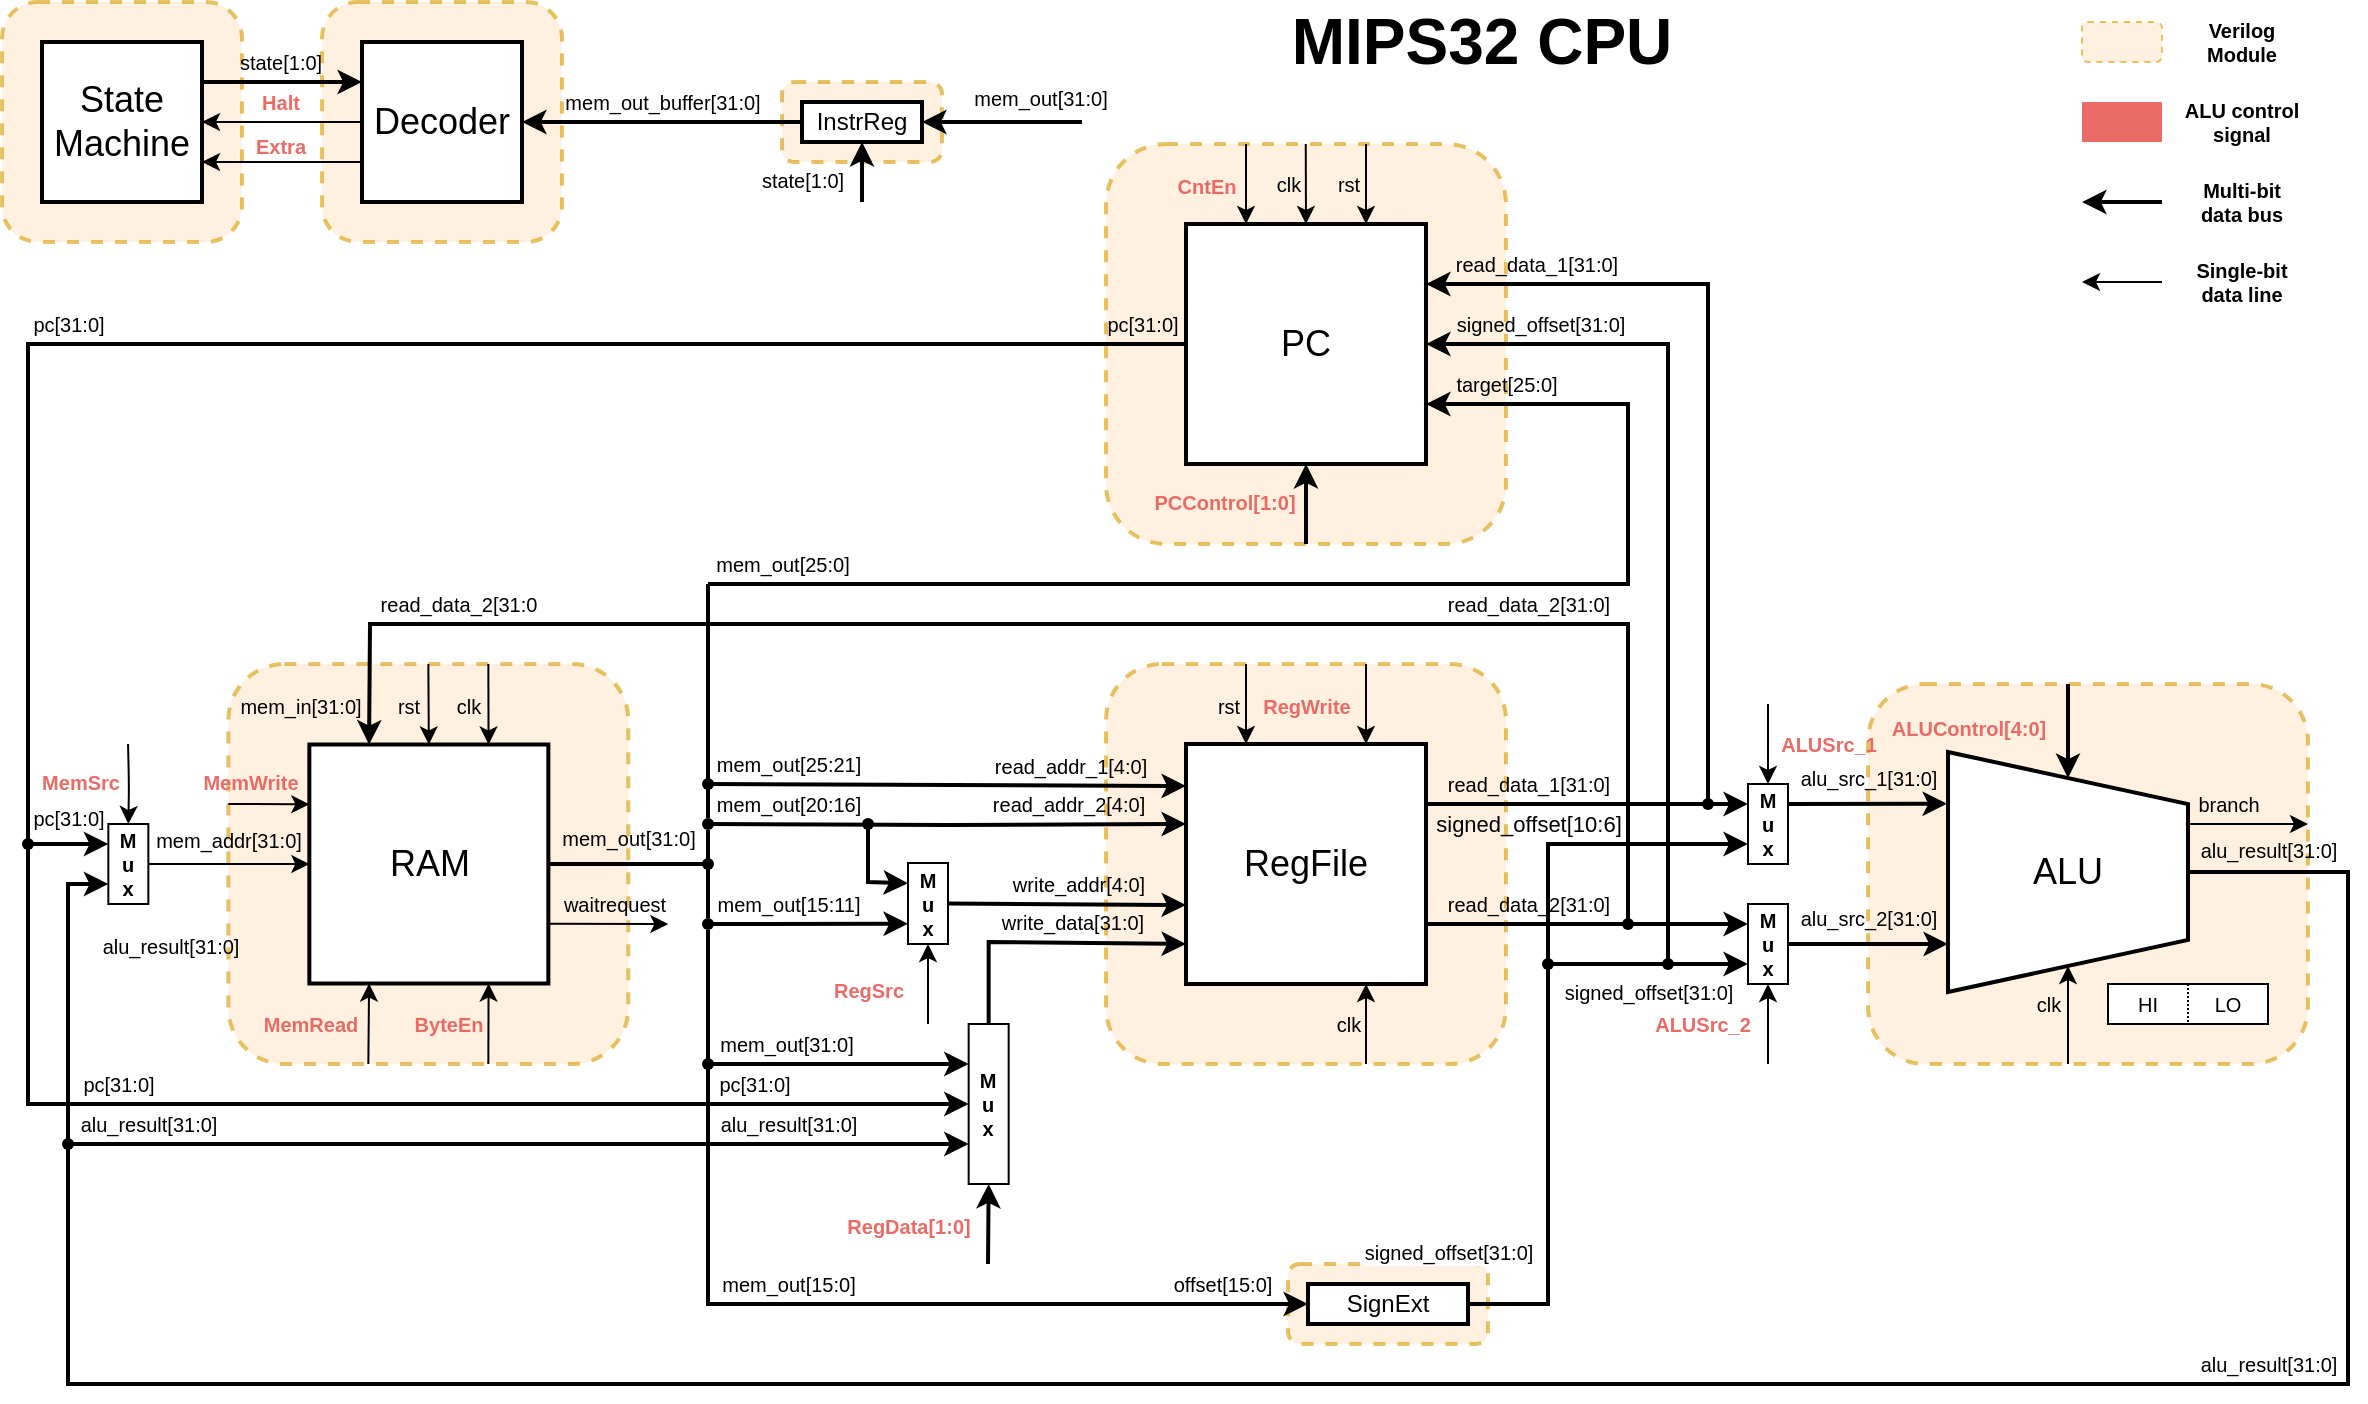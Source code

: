 <mxfile version="13.10.9" type="device" pages="4"><diagram id="m2-YKu_QZGS542ZQiU8r" name="MIPS_CPU"><mxGraphModel dx="3539" dy="563" grid="1" gridSize="10" guides="1" tooltips="1" connect="1" arrows="1" fold="1" page="1" pageScale="1" pageWidth="1169" pageHeight="827" math="0" shadow="0"><root><mxCell id="m3bhPZWxEWCw6abDBrWl-0"/><mxCell id="m3bhPZWxEWCw6abDBrWl-1" parent="m3bhPZWxEWCw6abDBrWl-0"/><mxCell id="-mK0SJJSdG9_7d8ji13x-5" value="&lt;font color=&quot;#000000&quot; style=&quot;font-size: 32px&quot;&gt;MIPS32 CPU&lt;/font&gt;" style="text;html=1;strokeColor=none;fillColor=none;align=center;verticalAlign=middle;whiteSpace=wrap;rounded=0;dashed=1;sketch=0;fontColor=#FEFAE0;opacity=60;fontSize=32;fontStyle=1" parent="m3bhPZWxEWCw6abDBrWl-1" vertex="1"><mxGeometry x="-240" y="860" width="220" height="40" as="geometry"/></mxCell><mxCell id="-mK0SJJSdG9_7d8ji13x-6" value="" style="group" parent="m3bhPZWxEWCw6abDBrWl-1" vertex="1" connectable="0"><mxGeometry x="170" y="870" width="120" height="140" as="geometry"/></mxCell><mxCell id="-mK0SJJSdG9_7d8ji13x-7" value="" style="rounded=0;whiteSpace=wrap;html=1;labelBackgroundColor=none;sketch=0;fontColor=#EA6B66;strokeColor=none;fillColor=#EA6B66;" parent="-mK0SJJSdG9_7d8ji13x-6" vertex="1"><mxGeometry y="40" width="40" height="20" as="geometry"/></mxCell><mxCell id="-mK0SJJSdG9_7d8ji13x-8" value="ALU control signal" style="text;html=1;strokeColor=none;fillColor=none;align=center;verticalAlign=middle;whiteSpace=wrap;rounded=0;labelBackgroundColor=none;sketch=0;fontStyle=1;fontSize=10;" parent="-mK0SJJSdG9_7d8ji13x-6" vertex="1"><mxGeometry x="40" y="40" width="80" height="20" as="geometry"/></mxCell><mxCell id="-mK0SJJSdG9_7d8ji13x-9" value="" style="endArrow=classic;html=1;strokeColor=#000000;strokeWidth=2;fillColor=#FAE5C7;fontColor=#000000;" parent="-mK0SJJSdG9_7d8ji13x-6" edge="1"><mxGeometry width="50" height="50" relative="1" as="geometry"><mxPoint x="40" y="90" as="sourcePoint"/><mxPoint y="90" as="targetPoint"/></mxGeometry></mxCell><mxCell id="-mK0SJJSdG9_7d8ji13x-10" value="Multi-bit&lt;br style=&quot;font-size: 10px;&quot;&gt;data bus" style="text;html=1;strokeColor=none;fillColor=none;align=center;verticalAlign=middle;whiteSpace=wrap;rounded=0;labelBackgroundColor=none;sketch=0;fontStyle=1;fontSize=10;" parent="-mK0SJJSdG9_7d8ji13x-6" vertex="1"><mxGeometry x="40" y="80" width="80" height="20" as="geometry"/></mxCell><mxCell id="-mK0SJJSdG9_7d8ji13x-11" value="" style="endArrow=classic;html=1;strokeColor=#000000;strokeWidth=1;fillColor=#FAE5C7;fontColor=#000000;" parent="-mK0SJJSdG9_7d8ji13x-6" edge="1"><mxGeometry width="50" height="50" relative="1" as="geometry"><mxPoint x="40" y="130" as="sourcePoint"/><mxPoint y="130" as="targetPoint"/></mxGeometry></mxCell><mxCell id="-mK0SJJSdG9_7d8ji13x-12" value="Single-bit&lt;br style=&quot;font-size: 10px;&quot;&gt;data line" style="text;html=1;strokeColor=none;fillColor=none;align=center;verticalAlign=middle;whiteSpace=wrap;rounded=0;labelBackgroundColor=none;sketch=0;fontStyle=1;fontSize=10;" parent="-mK0SJJSdG9_7d8ji13x-6" vertex="1"><mxGeometry x="40" y="120" width="80" height="20" as="geometry"/></mxCell><mxCell id="-mK0SJJSdG9_7d8ji13x-13" value="" style="rounded=1;whiteSpace=wrap;html=1;labelBackgroundColor=none;sketch=0;strokeColor=#d79b00;fillColor=#ffe6cc;dashed=1;opacity=60;" parent="-mK0SJJSdG9_7d8ji13x-6" vertex="1"><mxGeometry width="40" height="20" as="geometry"/></mxCell><mxCell id="-mK0SJJSdG9_7d8ji13x-14" value="Verilog&lt;br&gt;Module" style="text;html=1;strokeColor=none;fillColor=none;align=center;verticalAlign=middle;whiteSpace=wrap;rounded=0;labelBackgroundColor=none;sketch=0;fontStyle=1;fontSize=10;" parent="-mK0SJJSdG9_7d8ji13x-6" vertex="1"><mxGeometry x="40" width="80" height="20" as="geometry"/></mxCell><mxCell id="GqKBR5EDqc8O-piBSWA1-21" value="" style="group" parent="m3bhPZWxEWCw6abDBrWl-1" vertex="1" connectable="0"><mxGeometry x="-870" y="860" width="540" height="120" as="geometry"/></mxCell><mxCell id="GqKBR5EDqc8O-piBSWA1-0" value="" style="group" parent="GqKBR5EDqc8O-piBSWA1-21" vertex="1" connectable="0"><mxGeometry width="120" height="120" as="geometry"/></mxCell><mxCell id="GqKBR5EDqc8O-piBSWA1-1" value="" style="rounded=1;whiteSpace=wrap;html=1;shadow=0;glass=0;dashed=1;labelBackgroundColor=none;sketch=0;strokeColor=#d79b00;strokeWidth=2;fillColor=#ffe6cc;fontFamily=Helvetica;fontSize=10;opacity=60;align=center;" parent="GqKBR5EDqc8O-piBSWA1-0" vertex="1"><mxGeometry width="120" height="120" as="geometry"/></mxCell><mxCell id="GqKBR5EDqc8O-piBSWA1-2" value="&lt;font style=&quot;font-size: 18px&quot;&gt;State Machine&lt;/font&gt;" style="whiteSpace=wrap;html=1;aspect=fixed;strokeWidth=2;" parent="GqKBR5EDqc8O-piBSWA1-0" vertex="1"><mxGeometry x="20" y="20" width="80" height="80" as="geometry"/></mxCell><mxCell id="GqKBR5EDqc8O-piBSWA1-3" value="" style="group" parent="GqKBR5EDqc8O-piBSWA1-21" vertex="1" connectable="0"><mxGeometry x="160" width="120" height="120" as="geometry"/></mxCell><mxCell id="GqKBR5EDqc8O-piBSWA1-4" value="" style="rounded=1;whiteSpace=wrap;html=1;shadow=0;glass=0;dashed=1;labelBackgroundColor=none;sketch=0;strokeColor=#d79b00;strokeWidth=2;fillColor=#ffe6cc;fontFamily=Helvetica;fontSize=10;opacity=60;align=center;" parent="GqKBR5EDqc8O-piBSWA1-3" vertex="1"><mxGeometry width="120" height="120" as="geometry"/></mxCell><mxCell id="GqKBR5EDqc8O-piBSWA1-5" value="&lt;font style=&quot;font-size: 18px&quot;&gt;Decoder&lt;/font&gt;" style="whiteSpace=wrap;html=1;aspect=fixed;strokeWidth=2;" parent="GqKBR5EDqc8O-piBSWA1-3" vertex="1"><mxGeometry x="20" y="20" width="80" height="80" as="geometry"/></mxCell><mxCell id="GqKBR5EDqc8O-piBSWA1-6" value="" style="group" parent="GqKBR5EDqc8O-piBSWA1-21" vertex="1" connectable="0"><mxGeometry x="380" y="30" width="100" height="70" as="geometry"/></mxCell><mxCell id="GqKBR5EDqc8O-piBSWA1-7" value="" style="rounded=1;whiteSpace=wrap;html=1;shadow=0;glass=0;dashed=1;labelBackgroundColor=none;sketch=0;strokeColor=#d79b00;strokeWidth=2;fillColor=#ffe6cc;fontFamily=Helvetica;fontSize=11;opacity=60;align=center;" parent="GqKBR5EDqc8O-piBSWA1-6" vertex="1"><mxGeometry x="10" y="10" width="80" height="40" as="geometry"/></mxCell><mxCell id="GqKBR5EDqc8O-piBSWA1-8" style="edgeStyle=none;rounded=0;sketch=0;orthogonalLoop=1;jettySize=auto;html=1;endArrow=classic;endFill=1;strokeColor=#000000;strokeWidth=2;fillColor=#BC6C25;fontSize=9;fontColor=#000000;entryX=0.5;entryY=1;entryDx=0;entryDy=0;" parent="GqKBR5EDqc8O-piBSWA1-6" target="GqKBR5EDqc8O-piBSWA1-10" edge="1"><mxGeometry relative="1" as="geometry"><mxPoint x="50" y="70" as="sourcePoint"/></mxGeometry></mxCell><mxCell id="GqKBR5EDqc8O-piBSWA1-9" value="state[1:0]" style="edgeLabel;html=1;align=center;verticalAlign=middle;resizable=0;points=[];fontSize=10;labelBackgroundColor=none;fontStyle=0;" parent="GqKBR5EDqc8O-piBSWA1-8" vertex="1" connectable="0"><mxGeometry x="-0.708" relative="1" as="geometry"><mxPoint x="-30" y="-7.14" as="offset"/></mxGeometry></mxCell><mxCell id="GqKBR5EDqc8O-piBSWA1-10" value="InstrReg" style="rounded=0;whiteSpace=wrap;html=1;labelBackgroundColor=none;sketch=0;strokeWidth=2;fontSize=12;fontStyle=0" parent="GqKBR5EDqc8O-piBSWA1-6" vertex="1"><mxGeometry x="20" y="20" width="60" height="20" as="geometry"/></mxCell><mxCell id="GqKBR5EDqc8O-piBSWA1-11" style="edgeStyle=orthogonalEdgeStyle;rounded=0;orthogonalLoop=1;jettySize=auto;html=1;exitX=0;exitY=0.5;exitDx=0;exitDy=0;entryX=1;entryY=0.5;entryDx=0;entryDy=0;endArrow=classic;endFill=1;strokeWidth=1;fontSize=10;fontColor=#EA6B66;" parent="GqKBR5EDqc8O-piBSWA1-21" source="GqKBR5EDqc8O-piBSWA1-5" target="GqKBR5EDqc8O-piBSWA1-2" edge="1"><mxGeometry relative="1" as="geometry"/></mxCell><mxCell id="GqKBR5EDqc8O-piBSWA1-12" value="Halt" style="edgeLabel;html=1;align=center;verticalAlign=middle;resizable=0;points=[];fontSize=10;fontColor=#EA6B66;labelBackgroundColor=none;fontStyle=1" parent="GqKBR5EDqc8O-piBSWA1-11" vertex="1" connectable="0"><mxGeometry x="0.285" relative="1" as="geometry"><mxPoint x="10.7" y="-10" as="offset"/></mxGeometry></mxCell><mxCell id="GqKBR5EDqc8O-piBSWA1-13" style="edgeStyle=orthogonalEdgeStyle;rounded=0;orthogonalLoop=1;jettySize=auto;html=1;strokeColor=#000000;fontFamily=Helvetica;fontSize=12;fontColor=#000000;entryX=1;entryY=0.75;entryDx=0;entryDy=0;exitX=0;exitY=0.75;exitDx=0;exitDy=0;" parent="GqKBR5EDqc8O-piBSWA1-21" source="GqKBR5EDqc8O-piBSWA1-5" target="GqKBR5EDqc8O-piBSWA1-2" edge="1"><mxGeometry relative="1" as="geometry"><mxPoint x="150" y="90" as="sourcePoint"/><mxPoint x="90" y="90" as="targetPoint"/></mxGeometry></mxCell><mxCell id="GqKBR5EDqc8O-piBSWA1-14" value="&lt;b style=&quot;font-size: 10px;&quot;&gt;Extra&lt;/b&gt;" style="edgeLabel;html=1;align=center;verticalAlign=middle;resizable=0;points=[];fontSize=10;fontFamily=Helvetica;fontColor=#EA6B66;labelBackgroundColor=none;" parent="GqKBR5EDqc8O-piBSWA1-13" vertex="1" connectable="0"><mxGeometry x="0.27" relative="1" as="geometry"><mxPoint x="9.77" y="-8" as="offset"/></mxGeometry></mxCell><mxCell id="GqKBR5EDqc8O-piBSWA1-15" style="edgeStyle=none;rounded=0;sketch=0;orthogonalLoop=1;jettySize=auto;html=1;exitX=1;exitY=0.5;exitDx=0;exitDy=0;endArrow=classic;endFill=1;strokeColor=#000000;strokeWidth=2;fillColor=#BC6C25;fontSize=10;fontColor=#000000;entryX=1;entryY=0.5;entryDx=0;entryDy=0;" parent="GqKBR5EDqc8O-piBSWA1-21" target="GqKBR5EDqc8O-piBSWA1-10" edge="1"><mxGeometry relative="1" as="geometry"><mxPoint x="540" y="60" as="sourcePoint"/></mxGeometry></mxCell><mxCell id="GqKBR5EDqc8O-piBSWA1-16" value="mem_out[31:0]" style="edgeLabel;html=1;align=center;verticalAlign=middle;resizable=0;points=[];fontSize=10;fontColor=#000000;labelBackgroundColor=none;" parent="GqKBR5EDqc8O-piBSWA1-15" vertex="1" connectable="0"><mxGeometry x="-0.219" y="-1" relative="1" as="geometry"><mxPoint x="9.66" y="-11" as="offset"/></mxGeometry></mxCell><mxCell id="GqKBR5EDqc8O-piBSWA1-17" style="edgeStyle=orthogonalEdgeStyle;rounded=0;orthogonalLoop=1;jettySize=auto;html=1;exitX=1;exitY=0.25;exitDx=0;exitDy=0;entryX=0;entryY=0.25;entryDx=0;entryDy=0;endArrow=classic;endFill=1;strokeWidth=2;fontSize=10;fontColor=#EA6B66;" parent="GqKBR5EDqc8O-piBSWA1-21" source="GqKBR5EDqc8O-piBSWA1-2" target="GqKBR5EDqc8O-piBSWA1-5" edge="1"><mxGeometry relative="1" as="geometry"/></mxCell><mxCell id="GqKBR5EDqc8O-piBSWA1-18" value="state[1:0]" style="edgeLabel;html=1;align=center;verticalAlign=middle;resizable=0;points=[];fontSize=10;labelBackgroundColor=none;" parent="GqKBR5EDqc8O-piBSWA1-17" vertex="1" connectable="0"><mxGeometry x="-0.267" y="-1" relative="1" as="geometry"><mxPoint x="9.52" y="-11" as="offset"/></mxGeometry></mxCell><mxCell id="GqKBR5EDqc8O-piBSWA1-19" style="edgeStyle=none;rounded=0;sketch=0;orthogonalLoop=1;jettySize=auto;html=1;exitX=0;exitY=0.5;exitDx=0;exitDy=0;endArrow=classic;endFill=1;strokeColor=#000000;strokeWidth=2;fillColor=#BC6C25;fontSize=9;fontColor=#000000;entryX=1;entryY=0.5;entryDx=0;entryDy=0;" parent="GqKBR5EDqc8O-piBSWA1-21" source="GqKBR5EDqc8O-piBSWA1-10" target="GqKBR5EDqc8O-piBSWA1-5" edge="1"><mxGeometry relative="1" as="geometry"><mxPoint x="97" y="199.013" as="targetPoint"/></mxGeometry></mxCell><mxCell id="GqKBR5EDqc8O-piBSWA1-20" value="mem_out_buffer[31:0]" style="edgeLabel;html=1;align=center;verticalAlign=middle;resizable=0;points=[];fontSize=10;fontColor=#000000;labelBackgroundColor=none;" parent="GqKBR5EDqc8O-piBSWA1-19" vertex="1" connectable="0"><mxGeometry x="0.266" relative="1" as="geometry"><mxPoint x="18.67" y="-10" as="offset"/></mxGeometry></mxCell><mxCell id="TWV8XLVGyFsG-mSAlA77-138" value="" style="group" vertex="1" connectable="0" parent="m3bhPZWxEWCw6abDBrWl-1"><mxGeometry x="-860" y="931" width="1163" height="620" as="geometry"/></mxCell><mxCell id="TWV8XLVGyFsG-mSAlA77-0" value="" style="rounded=1;whiteSpace=wrap;html=1;shadow=0;glass=0;dashed=1;labelBackgroundColor=none;sketch=0;strokeColor=#d79b00;strokeWidth=2;fillColor=#ffe6cc;fontFamily=Helvetica;fontSize=11;opacity=60;align=center;" vertex="1" parent="TWV8XLVGyFsG-mSAlA77-138"><mxGeometry x="633" y="560" width="100" height="40" as="geometry"/></mxCell><mxCell id="TWV8XLVGyFsG-mSAlA77-1" value="" style="rounded=1;whiteSpace=wrap;html=1;shadow=0;glass=0;labelBackgroundColor=none;sketch=0;strokeColor=#d79b00;strokeWidth=2;fillColor=#ffe6cc;fontFamily=Helvetica;fontSize=10;align=center;dashed=1;opacity=60;arcSize=14;" vertex="1" parent="TWV8XLVGyFsG-mSAlA77-138"><mxGeometry x="103.17" y="260" width="200" height="200" as="geometry"/></mxCell><mxCell id="TWV8XLVGyFsG-mSAlA77-2" value="" style="rounded=1;whiteSpace=wrap;html=1;shadow=0;glass=0;labelBackgroundColor=none;sketch=0;strokeColor=#d79b00;strokeWidth=2;fillColor=#ffe6cc;fontFamily=Helvetica;fontSize=10;align=center;dashed=1;opacity=60;arcSize=14;" vertex="1" parent="TWV8XLVGyFsG-mSAlA77-138"><mxGeometry x="542" y="260" width="200" height="200" as="geometry"/></mxCell><mxCell id="TWV8XLVGyFsG-mSAlA77-3" value="" style="rounded=1;whiteSpace=wrap;html=1;shadow=0;glass=0;dashed=1;labelBackgroundColor=none;sketch=0;strokeColor=#d79b00;strokeWidth=2;fillColor=#ffe6cc;fontFamily=Helvetica;fontSize=10;opacity=60;align=center;" vertex="1" parent="TWV8XLVGyFsG-mSAlA77-138"><mxGeometry x="923" y="270" width="220" height="190" as="geometry"/></mxCell><mxCell id="TWV8XLVGyFsG-mSAlA77-11" style="edgeStyle=none;rounded=0;orthogonalLoop=1;jettySize=auto;html=1;labelBackgroundColor=none;strokeColor=#000000;strokeWidth=1;fontFamily=Helvetica;fontSize=10;fontColor=#000000;entryX=1;entryY=0.5;entryDx=0;entryDy=0;" edge="1" parent="TWV8XLVGyFsG-mSAlA77-138" target="TWV8XLVGyFsG-mSAlA77-13"><mxGeometry x="763" y="284" as="geometry"><mxPoint x="873" y="460" as="sourcePoint"/><mxPoint x="883" y="430" as="targetPoint"/></mxGeometry></mxCell><mxCell id="TWV8XLVGyFsG-mSAlA77-12" value="ALUSrc_2" style="edgeLabel;html=1;align=center;verticalAlign=middle;resizable=0;points=[];fontSize=10;fontFamily=Helvetica;fontStyle=1;fontColor=#EA6B66;labelBackgroundColor=none;" vertex="1" connectable="0" parent="TWV8XLVGyFsG-mSAlA77-11"><mxGeometry x="-0.156" relative="1" as="geometry"><mxPoint x="-33" y="-3.02" as="offset"/></mxGeometry></mxCell><mxCell id="TWV8XLVGyFsG-mSAlA77-13" value="&lt;font style=&quot;font-size: 10px;&quot;&gt;M&lt;br style=&quot;font-size: 10px;&quot;&gt;u&lt;br style=&quot;font-size: 10px;&quot;&gt;x&lt;/font&gt;" style="rounded=0;whiteSpace=wrap;html=1;fontSize=10;direction=south;verticalAlign=middle;fontStyle=1;shadow=0;glass=0;labelBackgroundColor=none;sketch=0;strokeColor=#000000;strokeWidth=1;fillColor=#ffffff;align=center;" vertex="1" parent="TWV8XLVGyFsG-mSAlA77-138"><mxGeometry x="863" y="380" width="20" height="40" as="geometry"/></mxCell><mxCell id="TWV8XLVGyFsG-mSAlA77-17" value="" style="endArrow=classic;html=1;labelBackgroundColor=none;strokeColor=#000000;strokeWidth=2;fontFamily=Helvetica;fontSize=10;fontColor=#000000;entryX=0;entryY=0.5;entryDx=0;entryDy=0;" edge="1" parent="TWV8XLVGyFsG-mSAlA77-138" target="TWV8XLVGyFsG-mSAlA77-23"><mxGeometry x="763" y="284" width="50" height="50" as="geometry"><mxPoint x="1023" y="270" as="sourcePoint"/><mxPoint x="1043" y="314" as="targetPoint"/></mxGeometry></mxCell><mxCell id="TWV8XLVGyFsG-mSAlA77-18" value="ALUControl[4:0]" style="edgeLabel;html=1;align=center;verticalAlign=middle;resizable=0;points=[];fontSize=10;fontFamily=Helvetica;labelBackgroundColor=none;fontStyle=1;fontColor=#EA6B66;" vertex="1" connectable="0" parent="TWV8XLVGyFsG-mSAlA77-17"><mxGeometry x="-0.535" y="-1" relative="1" as="geometry"><mxPoint x="-49" y="11.0" as="offset"/></mxGeometry></mxCell><mxCell id="TWV8XLVGyFsG-mSAlA77-19" value="" style="endArrow=classic;html=1;labelBackgroundColor=none;strokeColor=#000000;strokeWidth=1;fontFamily=Helvetica;fontSize=10;fontColor=#000000;exitX=0.383;exitY=-0.004;exitDx=0;exitDy=0;exitPerimeter=0;" edge="1" parent="TWV8XLVGyFsG-mSAlA77-138"><mxGeometry x="763" y="274" width="50" height="50" as="geometry"><mxPoint x="1083.48" y="339.96" as="sourcePoint"/><mxPoint x="1143" y="340" as="targetPoint"/></mxGeometry></mxCell><mxCell id="TWV8XLVGyFsG-mSAlA77-20" value="branch" style="edgeLabel;html=1;align=center;verticalAlign=middle;resizable=0;points=[];fontSize=10;fontFamily=Helvetica;fontColor=#000000;labelBackgroundColor=none;" vertex="1" connectable="0" parent="TWV8XLVGyFsG-mSAlA77-19"><mxGeometry x="-0.352" y="-2" relative="1" as="geometry"><mxPoint y="-12" as="offset"/></mxGeometry></mxCell><mxCell id="TWV8XLVGyFsG-mSAlA77-21" style="edgeStyle=none;rounded=0;sketch=0;orthogonalLoop=1;jettySize=auto;html=1;exitX=1;exitY=0.5;exitDx=0;exitDy=0;endArrow=classic;endFill=1;strokeColor=#000000;strokeWidth=1;fillColor=#BC6C25;fontSize=9;fontColor=#EA6B66;entryX=1;entryY=0.5;entryDx=0;entryDy=0;" edge="1" parent="TWV8XLVGyFsG-mSAlA77-138" target="TWV8XLVGyFsG-mSAlA77-23"><mxGeometry relative="1" as="geometry"><mxPoint x="1023" y="460" as="sourcePoint"/></mxGeometry></mxCell><mxCell id="TWV8XLVGyFsG-mSAlA77-22" value="clk" style="edgeLabel;html=1;align=center;verticalAlign=middle;resizable=0;points=[];fontSize=10;labelBackgroundColor=none;" vertex="1" connectable="0" parent="TWV8XLVGyFsG-mSAlA77-21"><mxGeometry x="-0.215" y="1" relative="1" as="geometry"><mxPoint x="-9" y="-10.95" as="offset"/></mxGeometry></mxCell><mxCell id="TWV8XLVGyFsG-mSAlA77-23" value="&lt;font style=&quot;font-size: 18px&quot;&gt;ALU&lt;/font&gt;" style="shape=trapezoid;perimeter=trapezoidPerimeter;whiteSpace=wrap;html=1;fixedSize=1;rounded=0;shadow=0;glass=0;labelBackgroundColor=none;sketch=0;strokeWidth=2;fontFamily=Helvetica;fontSize=10;align=center;direction=south;size=26;" vertex="1" parent="TWV8XLVGyFsG-mSAlA77-138"><mxGeometry x="963" y="304" width="120" height="120" as="geometry"/></mxCell><mxCell id="TWV8XLVGyFsG-mSAlA77-24" style="edgeStyle=none;rounded=0;orthogonalLoop=1;jettySize=auto;html=1;strokeColor=#000000;strokeWidth=2;fontFamily=Helvetica;fontSize=10;fontColor=#000000;exitX=0.5;exitY=0;exitDx=0;exitDy=0;" edge="1" parent="TWV8XLVGyFsG-mSAlA77-138" source="TWV8XLVGyFsG-mSAlA77-13"><mxGeometry x="763" y="284" as="geometry"><mxPoint x="963" y="400" as="targetPoint"/><mxPoint x="873" y="389.95" as="sourcePoint"/></mxGeometry></mxCell><mxCell id="TWV8XLVGyFsG-mSAlA77-25" value="alu_src_2[31:0]" style="edgeLabel;html=1;align=center;verticalAlign=middle;resizable=0;points=[];fontSize=10;fontFamily=Helvetica;fontColor=#000000;labelBackgroundColor=none;" vertex="1" connectable="0" parent="TWV8XLVGyFsG-mSAlA77-24"><mxGeometry x="0.347" y="3" relative="1" as="geometry"><mxPoint x="-14" y="-10" as="offset"/></mxGeometry></mxCell><mxCell id="TWV8XLVGyFsG-mSAlA77-26" style="rounded=0;orthogonalLoop=1;jettySize=auto;html=1;fontFamily=Helvetica;fontSize=12;fontColor=#000000;entryX=0;entryY=0.167;entryDx=0;entryDy=0;entryPerimeter=0;strokeWidth=2;fillColor=#dae8fc;" edge="1" parent="TWV8XLVGyFsG-mSAlA77-138"><mxGeometry x="383" y="262" as="geometry"><mxPoint x="582" y="321.04" as="targetPoint"/><mxPoint x="343" y="320" as="sourcePoint"/></mxGeometry></mxCell><mxCell id="TWV8XLVGyFsG-mSAlA77-27" value="mem_out[25:21]" style="edgeLabel;html=1;align=center;verticalAlign=middle;resizable=0;points=[];fontSize=10;fontFamily=Helvetica;fontColor=#000000;labelBackgroundColor=none;" vertex="1" connectable="0" parent="TWV8XLVGyFsG-mSAlA77-26"><mxGeometry x="-0.681" y="-1" relative="1" as="geometry"><mxPoint x="1.67" y="-11" as="offset"/></mxGeometry></mxCell><mxCell id="TWV8XLVGyFsG-mSAlA77-28" value="read_addr_1[4:0]" style="edgeLabel;html=1;align=center;verticalAlign=middle;resizable=0;points=[];fontSize=10;fontFamily=Helvetica;fontColor=#000000;labelBackgroundColor=none;" vertex="1" connectable="0" parent="TWV8XLVGyFsG-mSAlA77-26"><mxGeometry x="0.124" y="1" relative="1" as="geometry"><mxPoint x="45.83" y="-9.02" as="offset"/></mxGeometry></mxCell><mxCell id="TWV8XLVGyFsG-mSAlA77-29" style="edgeStyle=orthogonalEdgeStyle;rounded=0;orthogonalLoop=1;jettySize=auto;html=1;fontFamily=Helvetica;fontSize=12;fontColor=#000000;strokeWidth=2;entryX=0;entryY=0.333;entryDx=0;entryDy=0;entryPerimeter=0;fillColor=#dae8fc;" edge="1" parent="TWV8XLVGyFsG-mSAlA77-138" target="TWV8XLVGyFsG-mSAlA77-40"><mxGeometry x="383" y="260" as="geometry"><mxPoint x="573" y="339" as="targetPoint"/><mxPoint x="343" y="340" as="sourcePoint"/></mxGeometry></mxCell><mxCell id="TWV8XLVGyFsG-mSAlA77-30" value="mem_out[20:16]" style="edgeLabel;html=1;align=center;verticalAlign=middle;resizable=0;points=[];fontSize=10;fontFamily=Helvetica;fontColor=#000000;labelBackgroundColor=none;" vertex="1" connectable="0" parent="TWV8XLVGyFsG-mSAlA77-29"><mxGeometry x="-0.782" relative="1" as="geometry"><mxPoint x="14.0" y="-10" as="offset"/></mxGeometry></mxCell><mxCell id="TWV8XLVGyFsG-mSAlA77-31" value="read_addr_2[4:0]" style="edgeLabel;html=1;align=center;verticalAlign=middle;resizable=0;points=[];fontSize=10;fontFamily=Helvetica;fontColor=#000000;labelBackgroundColor=none;" vertex="1" connectable="0" parent="TWV8XLVGyFsG-mSAlA77-29"><mxGeometry x="0.347" y="-1" relative="1" as="geometry"><mxPoint x="19.17" y="-10.97" as="offset"/></mxGeometry></mxCell><mxCell id="TWV8XLVGyFsG-mSAlA77-32" style="rounded=0;orthogonalLoop=1;jettySize=auto;html=1;fontFamily=Helvetica;fontSize=12;fontColor=#000000;strokeWidth=2;fillColor=#dae8fc;entryX=0.75;entryY=1;entryDx=0;entryDy=0;" edge="1" parent="TWV8XLVGyFsG-mSAlA77-138" target="TWV8XLVGyFsG-mSAlA77-48"><mxGeometry x="383" y="260" as="geometry"><mxPoint x="453" y="389" as="targetPoint"/><mxPoint x="343" y="390" as="sourcePoint"/></mxGeometry></mxCell><mxCell id="TWV8XLVGyFsG-mSAlA77-33" value="mem_out[15:11]" style="edgeLabel;html=1;align=center;verticalAlign=middle;resizable=0;points=[];fontSize=10;fontFamily=Helvetica;fontColor=#000000;labelBackgroundColor=none;" vertex="1" connectable="0" parent="TWV8XLVGyFsG-mSAlA77-32"><mxGeometry x="-0.735" y="1" relative="1" as="geometry"><mxPoint x="26.67" y="-9.23" as="offset"/></mxGeometry></mxCell><mxCell id="TWV8XLVGyFsG-mSAlA77-34" style="edgeStyle=none;rounded=0;orthogonalLoop=1;jettySize=auto;html=1;strokeColor=#000000;fontFamily=Helvetica;fontSize=10;fontColor=#000000;entryX=0.75;entryY=0;entryDx=0;entryDy=0;" edge="1" parent="TWV8XLVGyFsG-mSAlA77-138" target="TWV8XLVGyFsG-mSAlA77-40"><mxGeometry x="383" y="260" as="geometry"><mxPoint x="672" y="290" as="targetPoint"/><mxPoint x="672" y="260" as="sourcePoint"/></mxGeometry></mxCell><mxCell id="TWV8XLVGyFsG-mSAlA77-35" value="RegWrite" style="edgeLabel;html=1;align=center;verticalAlign=middle;resizable=0;points=[];fontSize=10;fontFamily=Helvetica;labelBackgroundColor=none;fontStyle=1;fontColor=#EA6B66;" vertex="1" connectable="0" parent="TWV8XLVGyFsG-mSAlA77-34"><mxGeometry x="-0.537" y="-2" relative="1" as="geometry"><mxPoint x="-28" y="11.03" as="offset"/></mxGeometry></mxCell><mxCell id="TWV8XLVGyFsG-mSAlA77-36" style="edgeStyle=none;rounded=0;orthogonalLoop=1;jettySize=auto;html=1;strokeColor=#000000;strokeWidth=1;fontFamily=Helvetica;fontSize=10;fontColor=#000000;entryX=0.75;entryY=1;entryDx=0;entryDy=0;" edge="1" parent="TWV8XLVGyFsG-mSAlA77-138" target="TWV8XLVGyFsG-mSAlA77-40"><mxGeometry x="383" y="260" as="geometry"><mxPoint x="672" y="460" as="sourcePoint"/><mxPoint x="672" y="430" as="targetPoint"/></mxGeometry></mxCell><mxCell id="TWV8XLVGyFsG-mSAlA77-37" value="clk" style="edgeLabel;html=1;align=center;verticalAlign=middle;resizable=0;points=[];fontSize=10;fontFamily=Helvetica;fontColor=#000000;labelBackgroundColor=none;" vertex="1" connectable="0" parent="TWV8XLVGyFsG-mSAlA77-36"><mxGeometry x="-0.424" y="-2" relative="1" as="geometry"><mxPoint x="-11" y="-8.33" as="offset"/></mxGeometry></mxCell><mxCell id="TWV8XLVGyFsG-mSAlA77-38" style="edgeStyle=none;rounded=0;orthogonalLoop=1;jettySize=auto;html=1;strokeColor=#000000;strokeWidth=1;fontFamily=Helvetica;fontSize=10;fontColor=#000000;entryX=0.25;entryY=0;entryDx=0;entryDy=0;" edge="1" parent="TWV8XLVGyFsG-mSAlA77-138" target="TWV8XLVGyFsG-mSAlA77-40"><mxGeometry x="383" y="260" as="geometry"><mxPoint x="613" y="279" as="targetPoint"/><mxPoint x="612" y="260" as="sourcePoint"/></mxGeometry></mxCell><mxCell id="TWV8XLVGyFsG-mSAlA77-39" value="rst" style="edgeLabel;html=1;align=center;verticalAlign=middle;resizable=0;points=[];fontSize=10;fontFamily=Helvetica;fontColor=#000000;labelBorderColor=none;labelBackgroundColor=none;" vertex="1" connectable="0" parent="TWV8XLVGyFsG-mSAlA77-38"><mxGeometry x="0.244" relative="1" as="geometry"><mxPoint x="-9" y="-4.14" as="offset"/></mxGeometry></mxCell><mxCell id="TWV8XLVGyFsG-mSAlA77-40" value="&lt;font style=&quot;font-size: 18px&quot;&gt;RegFile&lt;/font&gt;" style="whiteSpace=wrap;html=1;aspect=fixed;strokeWidth=2;" vertex="1" parent="TWV8XLVGyFsG-mSAlA77-138"><mxGeometry x="582" y="300" width="120" height="120" as="geometry"/></mxCell><mxCell id="TWV8XLVGyFsG-mSAlA77-6" style="edgeStyle=none;rounded=0;orthogonalLoop=1;jettySize=auto;html=1;strokeColor=#000000;strokeWidth=2;fontFamily=Helvetica;fontSize=10;fontColor=#000000;exitX=1;exitY=0.75;exitDx=0;exitDy=0;entryX=0.25;entryY=1;entryDx=0;entryDy=0;" edge="1" parent="TWV8XLVGyFsG-mSAlA77-138" source="TWV8XLVGyFsG-mSAlA77-40" target="TWV8XLVGyFsG-mSAlA77-13"><mxGeometry x="888" y="284" as="geometry"><mxPoint x="753" y="390" as="sourcePoint"/><mxPoint x="853" y="400" as="targetPoint"/></mxGeometry></mxCell><mxCell id="TWV8XLVGyFsG-mSAlA77-7" value="read_data_2[31:0]" style="edgeLabel;html=1;align=center;verticalAlign=middle;resizable=0;points=[];fontSize=10;fontFamily=Helvetica;fontColor=#000000;labelBackgroundColor=none;" vertex="1" connectable="0" parent="TWV8XLVGyFsG-mSAlA77-6"><mxGeometry x="-0.704" y="1" relative="1" as="geometry"><mxPoint x="27.19" y="-9" as="offset"/></mxGeometry></mxCell><mxCell id="TWV8XLVGyFsG-mSAlA77-41" style="rounded=0;orthogonalLoop=1;jettySize=auto;html=1;strokeColor=#000000;fontFamily=Helvetica;fontSize=12;fontColor=#000000;entryX=0;entryY=0.833;entryDx=0;entryDy=0;entryPerimeter=0;exitX=0;exitY=0.5;exitDx=0;exitDy=0;strokeWidth=2;" edge="1" parent="TWV8XLVGyFsG-mSAlA77-138" target="TWV8XLVGyFsG-mSAlA77-40"><mxGeometry x="383" y="260" as="geometry"><mxPoint x="493.33" y="399" as="targetPoint"/><mxPoint x="483.33" y="440" as="sourcePoint"/><Array as="points"><mxPoint x="483.33" y="399"/></Array></mxGeometry></mxCell><mxCell id="TWV8XLVGyFsG-mSAlA77-42" value="write_data[31:0]" style="edgeLabel;html=1;align=center;verticalAlign=middle;resizable=0;points=[];fontSize=10;fontFamily=Helvetica;fontColor=#000000;labelBackgroundColor=none;" vertex="1" connectable="0" parent="TWV8XLVGyFsG-mSAlA77-41"><mxGeometry x="-0.735" y="1" relative="1" as="geometry"><mxPoint x="42.67" y="-32.6" as="offset"/></mxGeometry></mxCell><mxCell id="TWV8XLVGyFsG-mSAlA77-43" style="edgeStyle=none;rounded=0;orthogonalLoop=1;jettySize=auto;html=1;strokeColor=#000000;strokeWidth=1;fontFamily=Helvetica;fontSize=10;fontColor=#000000;entryX=1;entryY=0.5;entryDx=0;entryDy=0;" edge="1" parent="TWV8XLVGyFsG-mSAlA77-138" target="TWV8XLVGyFsG-mSAlA77-48"><mxGeometry x="383" y="260" as="geometry"><mxPoint x="453" y="440" as="sourcePoint"/></mxGeometry></mxCell><mxCell id="TWV8XLVGyFsG-mSAlA77-44" value="RegSrc" style="edgeLabel;html=1;align=center;verticalAlign=middle;resizable=0;points=[];fontSize=10;fontFamily=Helvetica;fontStyle=1;fontColor=#EA6B66;labelBackgroundColor=none;" vertex="1" connectable="0" parent="TWV8XLVGyFsG-mSAlA77-43"><mxGeometry x="-0.255" y="1" relative="1" as="geometry"><mxPoint x="-29.07" y="-2.56" as="offset"/></mxGeometry></mxCell><mxCell id="TWV8XLVGyFsG-mSAlA77-45" style="edgeStyle=none;rounded=0;orthogonalLoop=1;jettySize=auto;html=1;strokeColor=#000000;strokeWidth=2;fontFamily=Helvetica;fontSize=10;fontColor=#000000;entryX=0;entryY=0.671;entryDx=0;entryDy=0;entryPerimeter=0;" edge="1" parent="TWV8XLVGyFsG-mSAlA77-138" source="TWV8XLVGyFsG-mSAlA77-48" target="TWV8XLVGyFsG-mSAlA77-40"><mxGeometry x="383" y="260" as="geometry"><mxPoint x="573" y="379.5" as="targetPoint"/></mxGeometry></mxCell><mxCell id="TWV8XLVGyFsG-mSAlA77-46" value="write_addr[4:0]" style="edgeLabel;html=1;align=center;verticalAlign=middle;resizable=0;points=[];fontSize=10;fontFamily=Helvetica;fontColor=#000000;labelBackgroundColor=none;" vertex="1" connectable="0" parent="TWV8XLVGyFsG-mSAlA77-45"><mxGeometry x="-0.154" relative="1" as="geometry"><mxPoint x="14.53" y="-9.98" as="offset"/></mxGeometry></mxCell><mxCell id="TWV8XLVGyFsG-mSAlA77-47" style="edgeStyle=none;rounded=0;orthogonalLoop=1;jettySize=auto;html=1;strokeWidth=2;fontFamily=Helvetica;fontSize=10;fontColor=#000000;fillColor=#dae8fc;entryX=0.25;entryY=1;entryDx=0;entryDy=0;" edge="1" parent="TWV8XLVGyFsG-mSAlA77-138" target="TWV8XLVGyFsG-mSAlA77-48"><mxGeometry x="383" y="260" as="geometry"><mxPoint x="453" y="369" as="targetPoint"/><mxPoint x="423" y="339" as="sourcePoint"/><Array as="points"><mxPoint x="423" y="369"/></Array></mxGeometry></mxCell><mxCell id="TWV8XLVGyFsG-mSAlA77-48" value="&lt;font style=&quot;font-size: 10px;&quot;&gt;M&lt;br style=&quot;font-size: 10px;&quot;&gt;u&lt;br style=&quot;font-size: 10px;&quot;&gt;x&lt;/font&gt;" style="rounded=0;whiteSpace=wrap;html=1;fontSize=10;direction=south;verticalAlign=middle;fontStyle=1;shadow=0;glass=0;labelBackgroundColor=none;sketch=0;strokeColor=#000000;strokeWidth=1;fillColor=#ffffff;align=center;" vertex="1" parent="TWV8XLVGyFsG-mSAlA77-138"><mxGeometry x="443" y="359.5" width="20" height="40.5" as="geometry"/></mxCell><mxCell id="TWV8XLVGyFsG-mSAlA77-49" style="edgeStyle=none;rounded=0;orthogonalLoop=1;jettySize=auto;html=1;fontFamily=Helvetica;fontSize=10;fontColor=#000000;entryX=0.25;entryY=1;entryDx=0;entryDy=0;strokeWidth=2;fillColor=#dae8fc;" edge="1" parent="TWV8XLVGyFsG-mSAlA77-138" target="TWV8XLVGyFsG-mSAlA77-53"><mxGeometry x="383" y="260" as="geometry"><mxPoint x="343" y="460" as="sourcePoint"/><mxPoint x="473.33" y="460" as="targetPoint"/></mxGeometry></mxCell><mxCell id="TWV8XLVGyFsG-mSAlA77-50" value="mem_out[31:0]" style="edgeLabel;html=1;align=center;verticalAlign=middle;resizable=0;points=[];fontSize=10;fontFamily=Helvetica;fontColor=#000000;labelBackgroundColor=none;" vertex="1" connectable="0" parent="TWV8XLVGyFsG-mSAlA77-49"><mxGeometry x="-0.639" y="-1" relative="1" as="geometry"><mxPoint x="15.67" y="-11.12" as="offset"/></mxGeometry></mxCell><mxCell id="TWV8XLVGyFsG-mSAlA77-51" style="edgeStyle=none;rounded=0;orthogonalLoop=1;jettySize=auto;html=1;strokeColor=#000000;fontFamily=Helvetica;fontSize=10;fontColor=#000000;entryX=0.75;entryY=1;entryDx=0;entryDy=0;strokeWidth=2;" edge="1" parent="TWV8XLVGyFsG-mSAlA77-138" target="TWV8XLVGyFsG-mSAlA77-53"><mxGeometry x="383" y="260" as="geometry"><mxPoint x="23" y="500" as="sourcePoint"/><mxPoint x="473.33" y="500" as="targetPoint"/><Array as="points"/></mxGeometry></mxCell><mxCell id="TWV8XLVGyFsG-mSAlA77-52" value="pc[31:0]" style="edgeLabel;html=1;align=center;verticalAlign=middle;resizable=0;points=[];fontSize=10;fontFamily=Helvetica;fontColor=#000000;labelBackgroundColor=none;" vertex="1" connectable="0" parent="TWV8XLVGyFsG-mSAlA77-51"><mxGeometry x="-0.209" y="1" relative="1" as="geometry"><mxPoint x="165.0" y="-29" as="offset"/></mxGeometry></mxCell><mxCell id="TWV8XLVGyFsG-mSAlA77-53" value="&lt;font style=&quot;font-size: 10px;&quot;&gt;M&lt;br style=&quot;font-size: 10px;&quot;&gt;u&lt;br style=&quot;font-size: 10px;&quot;&gt;x&lt;/font&gt;" style="rounded=0;whiteSpace=wrap;html=1;fontSize=10;direction=south;verticalAlign=middle;fontStyle=1;shadow=0;glass=0;labelBackgroundColor=none;sketch=0;strokeColor=#000000;strokeWidth=1;fillColor=#ffffff;align=center;" vertex="1" parent="TWV8XLVGyFsG-mSAlA77-138"><mxGeometry x="473.33" y="440" width="20" height="80" as="geometry"/></mxCell><mxCell id="TWV8XLVGyFsG-mSAlA77-54" style="edgeStyle=none;rounded=0;orthogonalLoop=1;jettySize=auto;html=1;labelBackgroundColor=none;strokeColor=#000000;strokeWidth=1;fontFamily=Helvetica;fontSize=10;fontColor=#000000;entryX=0.75;entryY=0;entryDx=0;entryDy=0;" edge="1" parent="TWV8XLVGyFsG-mSAlA77-138" target="TWV8XLVGyFsG-mSAlA77-72"><mxGeometry x="63.17" y="260" as="geometry"><mxPoint x="233.17" y="260" as="sourcePoint"/><mxPoint x="233.17" y="430" as="targetPoint"/></mxGeometry></mxCell><mxCell id="TWV8XLVGyFsG-mSAlA77-55" value="clk" style="edgeLabel;html=1;align=center;verticalAlign=middle;resizable=0;points=[];fontSize=10;fontFamily=Helvetica;fontColor=#000000;labelBackgroundColor=none;" vertex="1" connectable="0" parent="TWV8XLVGyFsG-mSAlA77-54"><mxGeometry x="0.286" y="-1" relative="1" as="geometry"><mxPoint x="-9.25" y="-5.72" as="offset"/></mxGeometry></mxCell><mxCell id="TWV8XLVGyFsG-mSAlA77-56" style="edgeStyle=none;rounded=0;orthogonalLoop=1;jettySize=auto;html=1;labelBackgroundColor=none;strokeColor=#000000;strokeWidth=1;fontFamily=Helvetica;fontSize=10;fontColor=#000000;entryX=0;entryY=0.25;entryDx=0;entryDy=0;" edge="1" parent="TWV8XLVGyFsG-mSAlA77-138" target="TWV8XLVGyFsG-mSAlA77-72"><mxGeometry x="63.17" y="260" as="geometry"><mxPoint x="103.17" y="330" as="sourcePoint"/></mxGeometry></mxCell><mxCell id="TWV8XLVGyFsG-mSAlA77-57" value="MemWrite" style="edgeLabel;html=1;align=center;verticalAlign=middle;resizable=0;points=[];fontSize=10;fontFamily=Helvetica;labelBackgroundColor=none;fontStyle=1;fontColor=#EA6B66;" vertex="1" connectable="0" parent="TWV8XLVGyFsG-mSAlA77-56"><mxGeometry x="0.235" y="2" relative="1" as="geometry"><mxPoint x="-13.96" y="-9.08" as="offset"/></mxGeometry></mxCell><mxCell id="TWV8XLVGyFsG-mSAlA77-58" style="edgeStyle=none;rounded=0;orthogonalLoop=1;jettySize=auto;html=1;labelBackgroundColor=none;strokeWidth=2;fontFamily=Helvetica;fontSize=10;fontColor=#000000;endArrow=none;endFill=0;fillColor=#dae8fc;exitX=1;exitY=0.5;exitDx=0;exitDy=0;" edge="1" parent="TWV8XLVGyFsG-mSAlA77-138" source="TWV8XLVGyFsG-mSAlA77-72"><mxGeometry x="3.0" y="259.78" as="geometry"><mxPoint x="343" y="360" as="targetPoint"/><mxPoint x="203" y="359.58" as="sourcePoint"/></mxGeometry></mxCell><mxCell id="TWV8XLVGyFsG-mSAlA77-59" value="mem_out[31:0]" style="edgeLabel;html=1;align=center;verticalAlign=middle;resizable=0;points=[];fontSize=10;fontFamily=Helvetica;fontColor=#000000;labelBackgroundColor=none;" vertex="1" connectable="0" parent="TWV8XLVGyFsG-mSAlA77-58"><mxGeometry x="-0.528" y="-1" relative="1" as="geometry"><mxPoint x="21.03" y="-14.0" as="offset"/></mxGeometry></mxCell><mxCell id="TWV8XLVGyFsG-mSAlA77-60" style="edgeStyle=none;rounded=0;orthogonalLoop=1;jettySize=auto;html=1;exitX=1;exitY=0.75;exitDx=0;exitDy=0;labelBackgroundColor=none;strokeColor=#000000;strokeWidth=1;fontFamily=Helvetica;fontSize=10;fontColor=#000000;" edge="1" parent="TWV8XLVGyFsG-mSAlA77-138" source="TWV8XLVGyFsG-mSAlA77-72"><mxGeometry x="63.17" y="260" as="geometry"><mxPoint x="323.17" y="390" as="targetPoint"/></mxGeometry></mxCell><mxCell id="TWV8XLVGyFsG-mSAlA77-61" value="waitrequest" style="edgeLabel;html=1;align=center;verticalAlign=middle;resizable=0;points=[];fontSize=10;fontFamily=Helvetica;fontColor=#000000;labelBackgroundColor=none;" vertex="1" connectable="0" parent="TWV8XLVGyFsG-mSAlA77-60"><mxGeometry x="-0.849" relative="1" as="geometry"><mxPoint x="28.43" y="-10.38" as="offset"/></mxGeometry></mxCell><mxCell id="TWV8XLVGyFsG-mSAlA77-62" style="edgeStyle=orthogonalEdgeStyle;rounded=0;sketch=0;orthogonalLoop=1;jettySize=auto;html=1;endArrow=classic;endFill=1;strokeColor=#000000;strokeWidth=2;fillColor=#FAE5C7;fontColor=#EA6B66;entryX=0.5;entryY=1;entryDx=0;entryDy=0;" edge="1" parent="TWV8XLVGyFsG-mSAlA77-138" target="TWV8XLVGyFsG-mSAlA77-53"><mxGeometry relative="1" as="geometry"><mxPoint x="443" y="480" as="targetPoint"/><mxPoint x="3" y="350" as="sourcePoint"/><Array as="points"><mxPoint x="3" y="480"/></Array></mxGeometry></mxCell><mxCell id="TWV8XLVGyFsG-mSAlA77-63" style="rounded=0;sketch=0;orthogonalLoop=1;jettySize=auto;html=1;strokeColor=#000000;fillColor=#BC6C25;fontSize=10;fontColor=#EA6B66;entryX=0.25;entryY=0;entryDx=0;entryDy=0;strokeWidth=2;" edge="1" parent="TWV8XLVGyFsG-mSAlA77-138" target="TWV8XLVGyFsG-mSAlA77-72"><mxGeometry relative="1" as="geometry"><mxPoint x="803" y="390" as="sourcePoint"/><Array as="points"><mxPoint x="803" y="240"/><mxPoint x="174" y="240"/></Array></mxGeometry></mxCell><mxCell id="TWV8XLVGyFsG-mSAlA77-64" value="mem_in[31:0]" style="edgeLabel;html=1;align=center;verticalAlign=middle;resizable=0;points=[];fontSize=10;labelBackgroundColor=none;" vertex="1" connectable="0" parent="TWV8XLVGyFsG-mSAlA77-63"><mxGeometry x="0.946" y="-2" relative="1" as="geometry"><mxPoint x="-33.16" y="3.72" as="offset"/></mxGeometry></mxCell><mxCell id="TWV8XLVGyFsG-mSAlA77-65" value="read_data_2[31:0" style="edgeLabel;html=1;align=center;verticalAlign=middle;resizable=0;points=[];fontSize=10;fontColor=#000000;labelBackgroundColor=none;" vertex="1" connectable="0" parent="TWV8XLVGyFsG-mSAlA77-63"><mxGeometry x="0.724" y="-2" relative="1" as="geometry"><mxPoint x="-11.67" y="-8" as="offset"/></mxGeometry></mxCell><mxCell id="TWV8XLVGyFsG-mSAlA77-66" style="edgeStyle=none;rounded=0;sketch=0;orthogonalLoop=1;jettySize=auto;html=1;endArrow=classic;endFill=1;strokeColor=#000000;strokeWidth=1;fillColor=#BC6C25;fontSize=9;fontColor=#EA6B66;entryX=0.5;entryY=0;entryDx=0;entryDy=0;" edge="1" parent="TWV8XLVGyFsG-mSAlA77-138" target="TWV8XLVGyFsG-mSAlA77-72"><mxGeometry relative="1" as="geometry"><mxPoint x="203.17" y="260" as="sourcePoint"/></mxGeometry></mxCell><mxCell id="TWV8XLVGyFsG-mSAlA77-67" value="rst" style="edgeLabel;html=1;align=center;verticalAlign=middle;resizable=0;points=[];fontSize=10;labelBackgroundColor=none;" vertex="1" connectable="0" parent="TWV8XLVGyFsG-mSAlA77-66"><mxGeometry x="-0.334" relative="1" as="geometry"><mxPoint x="-10.25" y="6.86" as="offset"/></mxGeometry></mxCell><mxCell id="TWV8XLVGyFsG-mSAlA77-68" style="edgeStyle=none;rounded=0;sketch=0;orthogonalLoop=1;jettySize=auto;html=1;endArrow=classic;endFill=1;strokeColor=#000000;strokeWidth=1;fillColor=#BC6C25;fontSize=9;fontColor=#000000;entryX=0.75;entryY=1;entryDx=0;entryDy=0;" edge="1" parent="TWV8XLVGyFsG-mSAlA77-138" target="TWV8XLVGyFsG-mSAlA77-72"><mxGeometry relative="1" as="geometry"><mxPoint x="233.17" y="460" as="sourcePoint"/></mxGeometry></mxCell><mxCell id="TWV8XLVGyFsG-mSAlA77-69" value="ByteEn" style="edgeLabel;html=1;align=center;verticalAlign=middle;resizable=0;points=[];fontSize=10;fontStyle=1;fontColor=#EA6B66;labelBackgroundColor=none;" vertex="1" connectable="0" parent="TWV8XLVGyFsG-mSAlA77-68"><mxGeometry x="-0.252" relative="1" as="geometry"><mxPoint x="-20.05" y="-5.14" as="offset"/></mxGeometry></mxCell><mxCell id="TWV8XLVGyFsG-mSAlA77-70" style="edgeStyle=none;rounded=0;sketch=0;orthogonalLoop=1;jettySize=auto;html=1;endArrow=classic;endFill=1;strokeColor=#000000;strokeWidth=1;fillColor=#BC6C25;fontSize=9;fontColor=#EA6B66;entryX=0.25;entryY=1;entryDx=0;entryDy=0;" edge="1" parent="TWV8XLVGyFsG-mSAlA77-138" target="TWV8XLVGyFsG-mSAlA77-72"><mxGeometry relative="1" as="geometry"><mxPoint x="192.93" y="452.75" as="targetPoint"/><mxPoint x="173.17" y="460" as="sourcePoint"/></mxGeometry></mxCell><mxCell id="TWV8XLVGyFsG-mSAlA77-71" value="MemRead" style="edgeLabel;html=1;align=center;verticalAlign=middle;resizable=0;points=[];fontSize=10;fontColor=#EA6B66;labelBackgroundColor=none;fontStyle=1" vertex="1" connectable="0" parent="TWV8XLVGyFsG-mSAlA77-70"><mxGeometry x="0.657" relative="1" as="geometry"><mxPoint x="-29.81" y="13.33" as="offset"/></mxGeometry></mxCell><mxCell id="TWV8XLVGyFsG-mSAlA77-72" value="&lt;font style=&quot;font-size: 18px&quot;&gt;RAM&lt;/font&gt;" style="whiteSpace=wrap;html=1;aspect=fixed;strokeWidth=2;" vertex="1" parent="TWV8XLVGyFsG-mSAlA77-138"><mxGeometry x="143.67" y="300.25" width="119.5" height="119.5" as="geometry"/></mxCell><mxCell id="TWV8XLVGyFsG-mSAlA77-73" value="" style="endArrow=none;html=1;fillColor=#dae8fc;fontColor=#143642;strokeWidth=2;" edge="1" parent="TWV8XLVGyFsG-mSAlA77-138" source="TWV8XLVGyFsG-mSAlA77-102"><mxGeometry width="50" height="50" relative="1" as="geometry"><mxPoint x="343" y="460" as="sourcePoint"/><mxPoint x="343" y="220" as="targetPoint"/></mxGeometry></mxCell><mxCell id="TWV8XLVGyFsG-mSAlA77-74" value="" style="rounded=1;whiteSpace=wrap;html=1;shadow=0;glass=0;dashed=1;labelBackgroundColor=none;sketch=0;strokeColor=#d79b00;strokeWidth=2;fillColor=#ffe6cc;fontFamily=Helvetica;fontSize=10;opacity=60;align=center;" vertex="1" parent="TWV8XLVGyFsG-mSAlA77-138"><mxGeometry x="542" width="200" height="200" as="geometry"/></mxCell><mxCell id="TWV8XLVGyFsG-mSAlA77-75" style="edgeStyle=none;rounded=0;orthogonalLoop=1;jettySize=auto;html=1;strokeColor=#000000;strokeWidth=1;fontFamily=Helvetica;fontSize=10;fontColor=#000000;entryX=0.25;entryY=0;entryDx=0;entryDy=0;" edge="1" parent="TWV8XLVGyFsG-mSAlA77-138" target="TWV8XLVGyFsG-mSAlA77-88"><mxGeometry x="432" y="-90" as="geometry"><mxPoint x="612" as="sourcePoint"/><mxPoint x="612" y="30" as="targetPoint"/></mxGeometry></mxCell><mxCell id="TWV8XLVGyFsG-mSAlA77-76" value="CntEn" style="edgeLabel;html=1;align=center;verticalAlign=middle;resizable=0;points=[];fontSize=10;fontFamily=Helvetica;labelBackgroundColor=none;container=0;fontStyle=1;fontColor=#EA6B66;" vertex="1" connectable="0" parent="TWV8XLVGyFsG-mSAlA77-75"><mxGeometry x="-0.585" y="-2" relative="1" as="geometry"><mxPoint x="-18" y="11.9" as="offset"/></mxGeometry></mxCell><mxCell id="TWV8XLVGyFsG-mSAlA77-77" style="edgeStyle=none;rounded=0;orthogonalLoop=1;jettySize=auto;html=1;strokeColor=#000000;strokeWidth=1;fontFamily=Helvetica;fontSize=10;fontColor=#000000;entryX=0.75;entryY=0;entryDx=0;entryDy=0;" edge="1" parent="TWV8XLVGyFsG-mSAlA77-138" target="TWV8XLVGyFsG-mSAlA77-88"><mxGeometry x="432" y="-50" as="geometry"><mxPoint x="672" as="sourcePoint"/><mxPoint x="692" y="-10" as="targetPoint"/></mxGeometry></mxCell><mxCell id="TWV8XLVGyFsG-mSAlA77-78" value="rst" style="edgeLabel;html=1;align=center;verticalAlign=middle;resizable=0;points=[];fontSize=10;fontFamily=Helvetica;fontColor=#000000;labelBackgroundColor=none;container=0;" vertex="1" connectable="0" parent="TWV8XLVGyFsG-mSAlA77-77"><mxGeometry x="0.475" y="1" relative="1" as="geometry"><mxPoint x="-10" y="-9.52" as="offset"/></mxGeometry></mxCell><mxCell id="TWV8XLVGyFsG-mSAlA77-81" style="edgeStyle=none;rounded=0;orthogonalLoop=1;jettySize=auto;html=1;strokeColor=#000000;strokeWidth=2;fontFamily=Helvetica;fontSize=10;fontColor=#000000;entryX=0.5;entryY=1;entryDx=0;entryDy=0;" edge="1" parent="TWV8XLVGyFsG-mSAlA77-138" target="TWV8XLVGyFsG-mSAlA77-88"><mxGeometry x="432" y="-50" as="geometry"><mxPoint x="642" y="200" as="sourcePoint"/><mxPoint x="632" y="151" as="targetPoint"/></mxGeometry></mxCell><mxCell id="TWV8XLVGyFsG-mSAlA77-82" value="&lt;b&gt;&lt;font color=&quot;#ea6b66&quot;&gt;PCControl[1:0]&lt;/font&gt;&lt;/b&gt;" style="edgeLabel;html=1;align=center;verticalAlign=middle;resizable=0;points=[];fontSize=10;fontFamily=Helvetica;fontColor=#000000;labelBackgroundColor=none;container=0;" vertex="1" connectable="0" parent="TWV8XLVGyFsG-mSAlA77-81"><mxGeometry x="0.392" relative="1" as="geometry"><mxPoint x="-41" y="6.59" as="offset"/></mxGeometry></mxCell><mxCell id="TWV8XLVGyFsG-mSAlA77-83" style="edgeStyle=none;rounded=0;orthogonalLoop=1;jettySize=auto;html=1;strokeWidth=2;fontFamily=Helvetica;fontSize=10;fontColor=#000000;fillColor=#dae8fc;entryX=1;entryY=0.75;entryDx=0;entryDy=0;" edge="1" parent="TWV8XLVGyFsG-mSAlA77-138" target="TWV8XLVGyFsG-mSAlA77-88"><mxGeometry x="433" y="-50" as="geometry"><mxPoint x="343" y="220" as="sourcePoint"/><mxPoint x="763" y="170" as="targetPoint"/><Array as="points"><mxPoint x="803" y="220"/><mxPoint x="803" y="130"/></Array></mxGeometry></mxCell><mxCell id="TWV8XLVGyFsG-mSAlA77-84" value="target[25:0]" style="edgeLabel;html=1;align=center;verticalAlign=middle;resizable=0;points=[];fontSize=10;fontColor=#000000;labelBackgroundColor=none;" vertex="1" connectable="0" parent="TWV8XLVGyFsG-mSAlA77-83"><mxGeometry relative="1" as="geometry"><mxPoint x="73.48" y="-100" as="offset"/></mxGeometry></mxCell><mxCell id="TWV8XLVGyFsG-mSAlA77-85" value="mem_out[25:0]" style="edgeLabel;html=1;align=center;verticalAlign=middle;resizable=0;points=[];fontSize=10;fontColor=#000000;labelBackgroundColor=none;" vertex="1" connectable="0" parent="TWV8XLVGyFsG-mSAlA77-83"><mxGeometry relative="1" as="geometry"><mxPoint x="-288.52" y="-10" as="offset"/></mxGeometry></mxCell><mxCell id="TWV8XLVGyFsG-mSAlA77-86" style="edgeStyle=none;rounded=0;orthogonalLoop=1;jettySize=auto;html=1;strokeColor=#000000;strokeWidth=2;fontFamily=Helvetica;fontSize=10;fontColor=#000000;entryX=1;entryY=0.5;entryDx=0;entryDy=0;" edge="1" parent="TWV8XLVGyFsG-mSAlA77-138" target="TWV8XLVGyFsG-mSAlA77-88"><mxGeometry x="413" y="-50" as="geometry"><mxPoint x="823" y="410" as="sourcePoint"/><mxPoint x="493" y="110.75" as="targetPoint"/><Array as="points"><mxPoint x="823" y="100"/></Array></mxGeometry></mxCell><mxCell id="TWV8XLVGyFsG-mSAlA77-87" value="signed_offset[31:0]" style="edgeLabel;html=1;align=center;verticalAlign=middle;resizable=0;points=[];fontSize=10;fontColor=#000000;labelBackgroundColor=none;" vertex="1" connectable="0" parent="TWV8XLVGyFsG-mSAlA77-86"><mxGeometry relative="1" as="geometry"><mxPoint x="-64" y="-104.4" as="offset"/></mxGeometry></mxCell><mxCell id="TWV8XLVGyFsG-mSAlA77-88" value="&lt;font style=&quot;font-size: 18px&quot;&gt;PC&lt;/font&gt;" style="whiteSpace=wrap;html=1;aspect=fixed;strokeWidth=2;container=0;" vertex="1" parent="TWV8XLVGyFsG-mSAlA77-138"><mxGeometry x="582" y="40" width="120" height="120" as="geometry"/></mxCell><mxCell id="TWV8XLVGyFsG-mSAlA77-89" style="edgeStyle=none;rounded=0;orthogonalLoop=1;jettySize=auto;html=1;strokeColor=#000000;strokeWidth=2;fontFamily=Helvetica;fontSize=10;fontColor=#000000;entryX=1;entryY=0.25;entryDx=0;entryDy=0;" edge="1" parent="TWV8XLVGyFsG-mSAlA77-138" target="TWV8XLVGyFsG-mSAlA77-88"><mxGeometry x="413" y="-50" as="geometry"><mxPoint x="843" y="330" as="sourcePoint"/><mxPoint x="683" y="70" as="targetPoint"/><Array as="points"><mxPoint x="843" y="70"/></Array></mxGeometry></mxCell><mxCell id="TWV8XLVGyFsG-mSAlA77-90" value="read_data_1[31:0]" style="edgeLabel;html=1;align=center;verticalAlign=middle;resizable=0;points=[];fontSize=10;fontFamily=Helvetica;fontColor=#000000;labelBackgroundColor=none;container=0;" vertex="1" connectable="0" parent="TWV8XLVGyFsG-mSAlA77-89"><mxGeometry x="-0.575" relative="1" as="geometry"><mxPoint x="-86" y="-185.26" as="offset"/></mxGeometry></mxCell><mxCell id="TWV8XLVGyFsG-mSAlA77-91" style="edgeStyle=none;rounded=0;orthogonalLoop=1;jettySize=auto;html=1;labelBackgroundColor=none;strokeColor=#000000;strokeWidth=2;fontFamily=Helvetica;fontSize=10;fontColor=#000000;entryX=1;entryY=0.5;entryDx=0;entryDy=0;" edge="1" parent="TWV8XLVGyFsG-mSAlA77-138" target="TWV8XLVGyFsG-mSAlA77-53"><mxGeometry relative="1" as="geometry"><mxPoint x="493.33" y="480" as="targetPoint"/><mxPoint x="483" y="560" as="sourcePoint"/></mxGeometry></mxCell><mxCell id="TWV8XLVGyFsG-mSAlA77-92" value="&lt;b&gt;RegData[1:0]&lt;/b&gt;" style="edgeLabel;html=1;align=center;verticalAlign=middle;resizable=0;points=[];fontSize=10;fontFamily=Helvetica;fontColor=#EA6B66;labelBackgroundColor=none;" vertex="1" connectable="0" parent="TWV8XLVGyFsG-mSAlA77-91"><mxGeometry x="0.521" relative="1" as="geometry"><mxPoint x="-40.25" y="10.83" as="offset"/></mxGeometry></mxCell><mxCell id="TWV8XLVGyFsG-mSAlA77-93" value="mem_addr[31:0]" style="edgeLabel;html=1;align=center;verticalAlign=middle;resizable=0;points=[];fontSize=10;fontFamily=Helvetica;fontColor=#000000;labelBackgroundColor=none;container=0;" vertex="1" connectable="0" parent="TWV8XLVGyFsG-mSAlA77-138"><mxGeometry x="103.167" y="348" as="geometry"/></mxCell><mxCell id="TWV8XLVGyFsG-mSAlA77-94" value="alu_result[31:0]" style="edgeLabel;html=1;align=center;verticalAlign=middle;resizable=0;points=[];fontSize=10;fontFamily=Helvetica;fontColor=#000000;labelBackgroundColor=none;" vertex="1" connectable="0" parent="TWV8XLVGyFsG-mSAlA77-138"><mxGeometry x="383.004" y="490" as="geometry"/></mxCell><mxCell id="TWV8XLVGyFsG-mSAlA77-95" style="edgeStyle=none;rounded=0;orthogonalLoop=1;jettySize=auto;html=1;strokeColor=#000000;strokeWidth=1;fontFamily=Helvetica;fontSize=10;fontColor=#000000;entryX=0.5;entryY=0;entryDx=0;entryDy=0;" edge="1" parent="TWV8XLVGyFsG-mSAlA77-138" target="TWV8XLVGyFsG-mSAlA77-88"><mxGeometry x="401.88" y="-50" as="geometry"><mxPoint x="641.88" as="sourcePoint"/><mxPoint x="641.88" y="40" as="targetPoint"/></mxGeometry></mxCell><mxCell id="TWV8XLVGyFsG-mSAlA77-96" value="clk" style="edgeLabel;html=1;align=center;verticalAlign=middle;resizable=0;points=[];fontSize=10;fontFamily=Helvetica;fontColor=#000000;labelBackgroundColor=none;container=0;" vertex="1" connectable="0" parent="TWV8XLVGyFsG-mSAlA77-95"><mxGeometry x="0.475" y="1" relative="1" as="geometry"><mxPoint x="-9.97" y="-9.52" as="offset"/></mxGeometry></mxCell><mxCell id="TWV8XLVGyFsG-mSAlA77-97" value="" style="endArrow=classic;html=1;strokeWidth=2;fillColor=#dae8fc;fontColor=#000000;rounded=0;entryX=0;entryY=0.5;entryDx=0;entryDy=0;" edge="1" parent="TWV8XLVGyFsG-mSAlA77-138" target="TWV8XLVGyFsG-mSAlA77-100"><mxGeometry width="50" height="50" relative="1" as="geometry"><mxPoint x="343" y="500" as="sourcePoint"/><mxPoint x="653" y="580" as="targetPoint"/><Array as="points"><mxPoint x="343" y="580"/></Array></mxGeometry></mxCell><mxCell id="TWV8XLVGyFsG-mSAlA77-98" value="&lt;span style=&quot;font-size: 10px&quot;&gt;mem_out[15:0]&lt;/span&gt;" style="edgeLabel;html=1;align=center;verticalAlign=middle;resizable=0;points=[];fontColor=#000000;labelBackgroundColor=none;" vertex="1" connectable="0" parent="TWV8XLVGyFsG-mSAlA77-97"><mxGeometry x="-0.404" y="2" relative="1" as="geometry"><mxPoint x="6.86" y="-8" as="offset"/></mxGeometry></mxCell><mxCell id="TWV8XLVGyFsG-mSAlA77-99" value="offset[15:0]" style="edgeLabel;html=1;align=center;verticalAlign=middle;resizable=0;points=[];fontSize=10;fontColor=#000000;labelBackgroundColor=none;" vertex="1" connectable="0" parent="TWV8XLVGyFsG-mSAlA77-97"><mxGeometry x="0.772" y="3" relative="1" as="geometry"><mxPoint y="-7" as="offset"/></mxGeometry></mxCell><mxCell id="TWV8XLVGyFsG-mSAlA77-100" value="&lt;span&gt;SignExt&lt;/span&gt;" style="rounded=0;whiteSpace=wrap;html=1;fontSize=12;strokeWidth=2;fontStyle=0" vertex="1" parent="TWV8XLVGyFsG-mSAlA77-138"><mxGeometry x="643" y="570" width="80" height="20" as="geometry"/></mxCell><mxCell id="TWV8XLVGyFsG-mSAlA77-8" style="edgeStyle=none;rounded=0;orthogonalLoop=1;jettySize=auto;html=1;strokeColor=#000000;strokeWidth=2;fontFamily=Helvetica;fontSize=10;fontColor=#000000;entryX=0.75;entryY=1;entryDx=0;entryDy=0;exitX=1;exitY=0.5;exitDx=0;exitDy=0;" edge="1" parent="TWV8XLVGyFsG-mSAlA77-138" source="TWV8XLVGyFsG-mSAlA77-100" target="TWV8XLVGyFsG-mSAlA77-13"><mxGeometry x="763" y="284" as="geometry"><mxPoint x="763" y="410" as="sourcePoint"/><mxPoint x="833" y="400" as="targetPoint"/><Array as="points"><mxPoint x="763" y="580"/><mxPoint x="763" y="410"/></Array></mxGeometry></mxCell><mxCell id="TWV8XLVGyFsG-mSAlA77-9" value="signed_offset[31:0]" style="edgeLabel;html=1;align=center;verticalAlign=middle;resizable=0;points=[];fontSize=10;fontFamily=Helvetica;fontColor=#000000;labelBackgroundColor=none;" vertex="1" connectable="0" parent="TWV8XLVGyFsG-mSAlA77-8"><mxGeometry x="-0.715" relative="1" as="geometry"><mxPoint x="50.0" y="-152" as="offset"/></mxGeometry></mxCell><mxCell id="TWV8XLVGyFsG-mSAlA77-10" value="signed_offset[31:0]" style="edgeLabel;html=1;align=center;verticalAlign=middle;resizable=0;points=[];fontSize=10;fontColor=#000000;" vertex="1" connectable="0" parent="TWV8XLVGyFsG-mSAlA77-8"><mxGeometry relative="1" as="geometry"><mxPoint x="-50" y="89" as="offset"/></mxGeometry></mxCell><mxCell id="TWV8XLVGyFsG-mSAlA77-101" value="" style="ellipse;whiteSpace=wrap;html=1;aspect=fixed;rounded=0;labelBackgroundColor=none;sketch=0;fontColor=#000000;fillColor=#000000;strokeColor=none;" vertex="1" parent="TWV8XLVGyFsG-mSAlA77-138"><mxGeometry x="340" y="317" width="6" height="6" as="geometry"/></mxCell><mxCell id="TWV8XLVGyFsG-mSAlA77-102" value="" style="ellipse;whiteSpace=wrap;html=1;aspect=fixed;rounded=0;labelBackgroundColor=none;sketch=0;fontColor=#000000;fillColor=#000000;strokeColor=none;" vertex="1" parent="TWV8XLVGyFsG-mSAlA77-138"><mxGeometry x="340" y="337" width="6" height="6" as="geometry"/></mxCell><mxCell id="TWV8XLVGyFsG-mSAlA77-103" value="" style="endArrow=none;html=1;fillColor=#dae8fc;fontColor=#143642;strokeWidth=2;" edge="1" parent="TWV8XLVGyFsG-mSAlA77-138" source="TWV8XLVGyFsG-mSAlA77-106" target="TWV8XLVGyFsG-mSAlA77-102"><mxGeometry width="50" height="50" relative="1" as="geometry"><mxPoint x="343" y="460" as="sourcePoint"/><mxPoint x="343" y="240" as="targetPoint"/></mxGeometry></mxCell><mxCell id="TWV8XLVGyFsG-mSAlA77-104" value="" style="ellipse;whiteSpace=wrap;html=1;aspect=fixed;rounded=0;labelBackgroundColor=none;sketch=0;fontColor=#000000;fillColor=#000000;strokeColor=none;" vertex="1" parent="TWV8XLVGyFsG-mSAlA77-138"><mxGeometry x="340" y="357" width="6" height="6" as="geometry"/></mxCell><mxCell id="TWV8XLVGyFsG-mSAlA77-105" value="" style="ellipse;whiteSpace=wrap;html=1;aspect=fixed;rounded=0;labelBackgroundColor=none;sketch=0;fontColor=#000000;fillColor=#000000;strokeColor=none;" vertex="1" parent="TWV8XLVGyFsG-mSAlA77-138"><mxGeometry x="420" y="337" width="6" height="6" as="geometry"/></mxCell><mxCell id="TWV8XLVGyFsG-mSAlA77-106" value="" style="ellipse;whiteSpace=wrap;html=1;aspect=fixed;rounded=0;labelBackgroundColor=none;sketch=0;fontColor=#000000;fillColor=#000000;strokeColor=none;" vertex="1" parent="TWV8XLVGyFsG-mSAlA77-138"><mxGeometry x="340" y="387" width="6" height="6" as="geometry"/></mxCell><mxCell id="TWV8XLVGyFsG-mSAlA77-107" value="" style="endArrow=none;html=1;fillColor=#dae8fc;fontColor=#143642;strokeWidth=2;" edge="1" parent="TWV8XLVGyFsG-mSAlA77-138" target="TWV8XLVGyFsG-mSAlA77-106"><mxGeometry width="50" height="50" relative="1" as="geometry"><mxPoint x="343" y="560" as="sourcePoint"/><mxPoint x="343" y="343.0" as="targetPoint"/></mxGeometry></mxCell><mxCell id="TWV8XLVGyFsG-mSAlA77-108" value="" style="ellipse;whiteSpace=wrap;html=1;aspect=fixed;rounded=0;labelBackgroundColor=none;sketch=0;fontColor=#000000;fillColor=#000000;strokeColor=none;" vertex="1" parent="TWV8XLVGyFsG-mSAlA77-138"><mxGeometry x="340" y="457" width="6" height="6" as="geometry"/></mxCell><mxCell id="TWV8XLVGyFsG-mSAlA77-109" value="" style="endArrow=none;html=1;fillColor=#dae8fc;fontColor=#143642;strokeWidth=2;" edge="1" parent="TWV8XLVGyFsG-mSAlA77-138" target="TWV8XLVGyFsG-mSAlA77-108"><mxGeometry width="50" height="50" relative="1" as="geometry"><mxPoint x="343" y="460" as="sourcePoint"/><mxPoint x="343" y="392" as="targetPoint"/></mxGeometry></mxCell><mxCell id="TWV8XLVGyFsG-mSAlA77-110" value="" style="ellipse;whiteSpace=wrap;html=1;aspect=fixed;rounded=0;labelBackgroundColor=none;sketch=0;fontColor=#000000;fillColor=#000000;strokeColor=none;" vertex="1" parent="TWV8XLVGyFsG-mSAlA77-138"><mxGeometry x="20" y="497" width="6" height="6" as="geometry"/></mxCell><mxCell id="TWV8XLVGyFsG-mSAlA77-111" value="" style="ellipse;whiteSpace=wrap;html=1;aspect=fixed;rounded=0;labelBackgroundColor=none;sketch=0;fontColor=#000000;fillColor=#000000;strokeColor=none;" vertex="1" parent="TWV8XLVGyFsG-mSAlA77-138"><mxGeometry y="347" width="6" height="6" as="geometry"/></mxCell><mxCell id="TWV8XLVGyFsG-mSAlA77-112" value="" style="ellipse;whiteSpace=wrap;html=1;aspect=fixed;rounded=0;labelBackgroundColor=none;sketch=0;fontColor=#000000;fillColor=#000000;strokeColor=none;" vertex="1" parent="TWV8XLVGyFsG-mSAlA77-138"><mxGeometry x="820" y="407" width="6" height="6" as="geometry"/></mxCell><mxCell id="TWV8XLVGyFsG-mSAlA77-113" value="" style="ellipse;whiteSpace=wrap;html=1;aspect=fixed;rounded=0;labelBackgroundColor=none;sketch=0;fontColor=#000000;fillColor=#000000;strokeColor=none;" vertex="1" parent="TWV8XLVGyFsG-mSAlA77-138"><mxGeometry x="840" y="327" width="6" height="6" as="geometry"/></mxCell><mxCell id="TWV8XLVGyFsG-mSAlA77-114" style="edgeStyle=orthogonalEdgeStyle;curved=0;rounded=1;sketch=0;orthogonalLoop=1;jettySize=auto;html=1;entryX=0;entryY=0.5;entryDx=0;entryDy=0;fillColor=#BC6C25;fontSize=32;" edge="1" parent="TWV8XLVGyFsG-mSAlA77-138" source="TWV8XLVGyFsG-mSAlA77-117" target="TWV8XLVGyFsG-mSAlA77-72"><mxGeometry relative="1" as="geometry"/></mxCell><mxCell id="TWV8XLVGyFsG-mSAlA77-115" style="edgeStyle=orthogonalEdgeStyle;curved=0;rounded=1;sketch=0;orthogonalLoop=1;jettySize=auto;html=1;exitX=0;exitY=0.5;exitDx=0;exitDy=0;strokeColor=#000000;fillColor=#BC6C25;fontSize=10;fontColor=#000000;entryX=0;entryY=0.5;entryDx=0;entryDy=0;" edge="1" parent="TWV8XLVGyFsG-mSAlA77-138" target="TWV8XLVGyFsG-mSAlA77-117"><mxGeometry relative="1" as="geometry"><mxPoint x="53.027" y="300" as="sourcePoint"/></mxGeometry></mxCell><mxCell id="TWV8XLVGyFsG-mSAlA77-116" value="MemSrc" style="edgeLabel;html=1;align=center;verticalAlign=middle;resizable=0;points=[];fontSize=10;fontStyle=1;fontColor=#EA6B66;labelBackgroundColor=none;" vertex="1" connectable="0" parent="TWV8XLVGyFsG-mSAlA77-115"><mxGeometry x="0.257" relative="1" as="geometry"><mxPoint x="-24.89" y="-6.77" as="offset"/></mxGeometry></mxCell><mxCell id="TWV8XLVGyFsG-mSAlA77-117" value="&lt;font style=&quot;font-size: 10px;&quot;&gt;M&lt;br style=&quot;font-size: 10px;&quot;&gt;u&lt;br style=&quot;font-size: 10px;&quot;&gt;x&lt;/font&gt;" style="rounded=0;whiteSpace=wrap;html=1;fontSize=10;direction=south;verticalAlign=middle;fontStyle=1;shadow=0;glass=0;labelBackgroundColor=none;sketch=0;strokeColor=#000000;strokeWidth=1;fillColor=#ffffff;align=center;" vertex="1" parent="TWV8XLVGyFsG-mSAlA77-138"><mxGeometry x="43.17" y="340" width="20" height="40" as="geometry"/></mxCell><mxCell id="TWV8XLVGyFsG-mSAlA77-14" value="" style="endArrow=classic;html=1;labelBackgroundColor=none;strokeColor=#000000;strokeWidth=2;fontFamily=Helvetica;fontSize=10;fontColor=#000000;exitX=0.5;exitY=0;exitDx=0;exitDy=0;rounded=0;entryX=0.75;entryY=1;entryDx=0;entryDy=0;elbow=vertical;" edge="1" parent="TWV8XLVGyFsG-mSAlA77-138" source="TWV8XLVGyFsG-mSAlA77-23" target="TWV8XLVGyFsG-mSAlA77-117"><mxGeometry x="763" y="304" width="50" height="50" as="geometry"><mxPoint x="1083" y="344" as="sourcePoint"/><mxPoint x="43" y="350" as="targetPoint"/><Array as="points"><mxPoint x="1163" y="364"/><mxPoint x="1163" y="620"/><mxPoint x="23" y="620"/><mxPoint x="23" y="370"/></Array></mxGeometry></mxCell><mxCell id="TWV8XLVGyFsG-mSAlA77-15" value="alu_result[31:0]" style="edgeLabel;html=1;align=center;verticalAlign=middle;resizable=0;points=[];fontSize=10;fontFamily=Helvetica;fontColor=#000000;labelBackgroundColor=none;" vertex="1" connectable="0" parent="TWV8XLVGyFsG-mSAlA77-14"><mxGeometry x="-0.294" y="-1" relative="1" as="geometry"><mxPoint x="240.55" y="-9" as="offset"/></mxGeometry></mxCell><mxCell id="TWV8XLVGyFsG-mSAlA77-16" value="alu_result[31:0]" style="edgeLabel;html=1;align=center;verticalAlign=middle;resizable=0;points=[];fontSize=10;fontColor=#000000;labelBackgroundColor=none;" vertex="1" connectable="0" parent="TWV8XLVGyFsG-mSAlA77-14"><mxGeometry relative="1" as="geometry"><mxPoint x="-552.64" y="-219.6" as="offset"/></mxGeometry></mxCell><mxCell id="TWV8XLVGyFsG-mSAlA77-79" style="edgeStyle=none;rounded=0;orthogonalLoop=1;jettySize=auto;html=1;strokeColor=#000000;strokeWidth=2;fontFamily=Helvetica;fontSize=10;fontColor=#000000;exitX=0;exitY=0.5;exitDx=0;exitDy=0;entryX=0.25;entryY=1;entryDx=0;entryDy=0;" edge="1" parent="TWV8XLVGyFsG-mSAlA77-138" source="TWV8XLVGyFsG-mSAlA77-88" target="TWV8XLVGyFsG-mSAlA77-117"><mxGeometry x="393" y="-50" as="geometry"><mxPoint x="43" y="330" as="targetPoint"/><mxPoint x="543" y="100" as="sourcePoint"/><Array as="points"><mxPoint x="3" y="100"/><mxPoint x="3" y="350"/></Array></mxGeometry></mxCell><mxCell id="TWV8XLVGyFsG-mSAlA77-80" value="pc[31:0]" style="edgeLabel;html=1;align=center;verticalAlign=middle;resizable=0;points=[];fontSize=10;fontFamily=Helvetica;fontColor=#000000;labelBackgroundColor=none;container=0;" vertex="1" connectable="0" parent="TWV8XLVGyFsG-mSAlA77-79"><mxGeometry x="-0.411" y="-1" relative="1" as="geometry"><mxPoint x="234.19" y="-9" as="offset"/></mxGeometry></mxCell><mxCell id="TWV8XLVGyFsG-mSAlA77-118" value="alu_result[31:0]" style="edgeLabel;html=1;align=center;verticalAlign=middle;resizable=0;points=[];fontSize=10;fontColor=#000000;labelBackgroundColor=none;" vertex="1" connectable="0" parent="TWV8XLVGyFsG-mSAlA77-138"><mxGeometry x="63.17" y="490" as="geometry"/></mxCell><mxCell id="TWV8XLVGyFsG-mSAlA77-119" value="pc[31:0]" style="edgeLabel;html=1;align=center;verticalAlign=middle;resizable=0;points=[];fontSize=10;fontFamily=Helvetica;fontColor=#000000;labelBackgroundColor=none;" vertex="1" connectable="0" parent="TWV8XLVGyFsG-mSAlA77-138"><mxGeometry x="43.173" y="470" as="geometry"><mxPoint x="5" as="offset"/></mxGeometry></mxCell><mxCell id="TWV8XLVGyFsG-mSAlA77-120" value="" style="ellipse;whiteSpace=wrap;html=1;aspect=fixed;rounded=0;labelBackgroundColor=none;sketch=0;fontColor=#000000;fillColor=#000000;strokeColor=none;" vertex="1" parent="TWV8XLVGyFsG-mSAlA77-138"><mxGeometry x="800" y="387" width="6" height="6" as="geometry"/></mxCell><mxCell id="TWV8XLVGyFsG-mSAlA77-121" value="read_data_2[31:0]" style="edgeLabel;html=1;align=center;verticalAlign=middle;resizable=0;points=[];fontSize=10;fontFamily=Helvetica;fontColor=#000000;labelBackgroundColor=none;" vertex="1" connectable="0" parent="TWV8XLVGyFsG-mSAlA77-138"><mxGeometry x="753" y="230" as="geometry"/></mxCell><mxCell id="TWV8XLVGyFsG-mSAlA77-122" value="pc[31:0]" style="edgeLabel;html=1;align=center;verticalAlign=middle;resizable=0;points=[];fontSize=10;fontFamily=Helvetica;fontColor=#000000;labelBackgroundColor=none;container=0;" vertex="1" connectable="0" parent="TWV8XLVGyFsG-mSAlA77-138"><mxGeometry x="23.169" y="90" as="geometry"/></mxCell><mxCell id="TWV8XLVGyFsG-mSAlA77-123" value="pc[31:0]" style="edgeLabel;html=1;align=center;verticalAlign=middle;resizable=0;points=[];fontSize=10;fontFamily=Helvetica;fontColor=#000000;labelBackgroundColor=none;container=0;" vertex="1" connectable="0" parent="TWV8XLVGyFsG-mSAlA77-138"><mxGeometry x="22.999" y="337" as="geometry"/></mxCell><mxCell id="TWV8XLVGyFsG-mSAlA77-124" value="" style="rounded=0;whiteSpace=wrap;html=1;labelBackgroundColor=none;sketch=0;strokeWidth=1;fontSize=10;direction=west;" vertex="1" parent="TWV8XLVGyFsG-mSAlA77-138"><mxGeometry x="1043" y="420" width="80" height="20" as="geometry"/></mxCell><mxCell id="TWV8XLVGyFsG-mSAlA77-125" value="" style="endArrow=none;dashed=1;html=1;strokeWidth=1;fillColor=#BC6C25;fontSize=10;fontColor=#000000;entryX=0.5;entryY=0;entryDx=0;entryDy=0;exitX=0.5;exitY=1;exitDx=0;exitDy=0;dashPattern=1 1;" edge="1" parent="TWV8XLVGyFsG-mSAlA77-138" source="TWV8XLVGyFsG-mSAlA77-124" target="TWV8XLVGyFsG-mSAlA77-124"><mxGeometry x="1043" y="420" width="50" height="50" as="geometry"><mxPoint x="963" y="380" as="sourcePoint"/><mxPoint x="1013" y="330" as="targetPoint"/></mxGeometry></mxCell><mxCell id="TWV8XLVGyFsG-mSAlA77-126" value="HI" style="text;html=1;strokeColor=none;fillColor=none;align=center;verticalAlign=middle;whiteSpace=wrap;rounded=0;labelBackgroundColor=none;sketch=0;fontSize=10;fontColor=#000000;" vertex="1" parent="TWV8XLVGyFsG-mSAlA77-138"><mxGeometry x="1053" y="425" width="20" height="10" as="geometry"/></mxCell><mxCell id="TWV8XLVGyFsG-mSAlA77-127" value="LO" style="text;html=1;strokeColor=none;fillColor=none;align=center;verticalAlign=middle;whiteSpace=wrap;rounded=0;labelBackgroundColor=none;sketch=0;fontSize=10;fontColor=#000000;" vertex="1" parent="TWV8XLVGyFsG-mSAlA77-138"><mxGeometry x="1093" y="425" width="20" height="10" as="geometry"/></mxCell><mxCell id="TWV8XLVGyFsG-mSAlA77-128" value="alu_result[31:0]" style="edgeLabel;html=1;align=center;verticalAlign=middle;resizable=0;points=[];fontSize=10;fontFamily=Helvetica;fontColor=#000000;labelBackgroundColor=none;" vertex="1" connectable="0" parent="TWV8XLVGyFsG-mSAlA77-138"><mxGeometry x="1123.0" y="353" as="geometry"/></mxCell><mxCell id="TWV8XLVGyFsG-mSAlA77-129" style="edgeStyle=none;rounded=0;sketch=0;orthogonalLoop=1;jettySize=auto;html=1;exitX=0.5;exitY=1;exitDx=0;exitDy=0;endArrow=classic;endFill=1;strokeColor=#000000;strokeWidth=1;fillColor=#BC6C25;fontSize=9;fontColor=#EA6B66;" edge="1" parent="TWV8XLVGyFsG-mSAlA77-138" source="TWV8XLVGyFsG-mSAlA77-1" target="TWV8XLVGyFsG-mSAlA77-1"><mxGeometry relative="1" as="geometry"/></mxCell><mxCell id="TWV8XLVGyFsG-mSAlA77-130" style="rounded=0;orthogonalLoop=1;jettySize=auto;html=1;exitX=0.75;exitY=1;exitDx=0;exitDy=0;strokeWidth=2;entryX=0.75;entryY=1;entryDx=0;entryDy=0;" edge="1" parent="TWV8XLVGyFsG-mSAlA77-138" target="TWV8XLVGyFsG-mSAlA77-132"><mxGeometry relative="1" as="geometry"><mxPoint x="763" y="410" as="sourcePoint"/><Array as="points"><mxPoint x="763" y="350"/></Array></mxGeometry></mxCell><mxCell id="TWV8XLVGyFsG-mSAlA77-131" value="signed_offset[10:6]" style="edgeLabel;html=1;align=center;verticalAlign=middle;resizable=0;points=[];labelBackgroundColor=none;" vertex="1" connectable="0" parent="TWV8XLVGyFsG-mSAlA77-130"><mxGeometry x="-0.152" y="-2" relative="1" as="geometry"><mxPoint x="-18" y="-12" as="offset"/></mxGeometry></mxCell><mxCell id="TWV8XLVGyFsG-mSAlA77-132" value="&lt;font style=&quot;font-size: 10px;&quot;&gt;M&lt;br style=&quot;font-size: 10px;&quot;&gt;u&lt;br style=&quot;font-size: 10px;&quot;&gt;x&lt;/font&gt;" style="rounded=0;whiteSpace=wrap;html=1;fontSize=10;direction=south;verticalAlign=middle;fontStyle=1;shadow=0;glass=0;labelBackgroundColor=none;sketch=0;strokeColor=#000000;strokeWidth=1;fillColor=#ffffff;align=center;" vertex="1" parent="TWV8XLVGyFsG-mSAlA77-138"><mxGeometry x="863" y="320" width="20" height="40" as="geometry"/></mxCell><mxCell id="TWV8XLVGyFsG-mSAlA77-4" value="" style="endArrow=classic;html=1;strokeColor=#000000;strokeWidth=2;fontFamily=Helvetica;fontSize=10;fontColor=#000000;exitX=1;exitY=0.25;exitDx=0;exitDy=0;entryX=0.25;entryY=1;entryDx=0;entryDy=0;" edge="1" parent="TWV8XLVGyFsG-mSAlA77-138" source="TWV8XLVGyFsG-mSAlA77-40" target="TWV8XLVGyFsG-mSAlA77-132"><mxGeometry x="883" y="284" width="50" height="50" as="geometry"><mxPoint x="883" y="324" as="sourcePoint"/><mxPoint x="913" y="330" as="targetPoint"/></mxGeometry></mxCell><mxCell id="TWV8XLVGyFsG-mSAlA77-5" value="read_data_1[31:0]" style="edgeLabel;html=1;align=center;verticalAlign=middle;resizable=0;points=[];fontSize=10;fontFamily=Helvetica;fontColor=#000000;labelBackgroundColor=none;" vertex="1" connectable="0" parent="TWV8XLVGyFsG-mSAlA77-4"><mxGeometry x="-0.839" relative="1" as="geometry"><mxPoint x="37.94" y="-10" as="offset"/></mxGeometry></mxCell><mxCell id="TWV8XLVGyFsG-mSAlA77-133" value="" style="endArrow=classic;html=1;strokeColor=#000000;strokeWidth=2;fontFamily=Helvetica;fontSize=10;fontColor=#000000;entryX=0.216;entryY=1.004;entryDx=0;entryDy=0;entryPerimeter=0;exitX=0.25;exitY=0;exitDx=0;exitDy=0;" edge="1" parent="TWV8XLVGyFsG-mSAlA77-138" source="TWV8XLVGyFsG-mSAlA77-132"><mxGeometry x="883" y="283.94" width="50" height="50" as="geometry"><mxPoint x="893" y="329.94" as="sourcePoint"/><mxPoint x="962.52" y="329.86" as="targetPoint"/></mxGeometry></mxCell><mxCell id="TWV8XLVGyFsG-mSAlA77-134" value="alu_src_1[31:0]" style="edgeLabel;html=1;align=center;verticalAlign=middle;resizable=0;points=[];fontSize=10;fontFamily=Helvetica;fontColor=#000000;labelBackgroundColor=none;" vertex="1" connectable="0" parent="TWV8XLVGyFsG-mSAlA77-133"><mxGeometry x="-0.217" y="-3" relative="1" as="geometry"><mxPoint x="8.88" y="-15.95" as="offset"/></mxGeometry></mxCell><mxCell id="TWV8XLVGyFsG-mSAlA77-135" value="" style="ellipse;whiteSpace=wrap;html=1;aspect=fixed;rounded=0;labelBackgroundColor=none;sketch=0;fontColor=#000000;fillColor=#000000;strokeColor=none;" vertex="1" parent="TWV8XLVGyFsG-mSAlA77-138"><mxGeometry x="760" y="407" width="6" height="6" as="geometry"/></mxCell><mxCell id="TWV8XLVGyFsG-mSAlA77-136" style="edgeStyle=none;rounded=0;orthogonalLoop=1;jettySize=auto;html=1;labelBackgroundColor=none;strokeColor=#000000;strokeWidth=1;fontFamily=Helvetica;fontSize=10;fontColor=#000000;entryX=0;entryY=0.5;entryDx=0;entryDy=0;" edge="1" parent="TWV8XLVGyFsG-mSAlA77-138" target="TWV8XLVGyFsG-mSAlA77-132"><mxGeometry x="772.6" y="104" as="geometry"><mxPoint x="873" y="280" as="sourcePoint"/><mxPoint x="882.6" y="240" as="targetPoint"/></mxGeometry></mxCell><mxCell id="TWV8XLVGyFsG-mSAlA77-137" value="ALUSrc_1" style="edgeLabel;html=1;align=center;verticalAlign=middle;resizable=0;points=[];fontSize=10;fontFamily=Helvetica;fontStyle=1;fontColor=#EA6B66;labelBackgroundColor=none;" vertex="1" connectable="0" parent="TWV8XLVGyFsG-mSAlA77-136"><mxGeometry x="-0.156" relative="1" as="geometry"><mxPoint x="30" y="3.2" as="offset"/></mxGeometry></mxCell></root></mxGraphModel></diagram><diagram id="RL5DsaTH63bvm6pjC7Qm" name="MIPS_CPU_draft"><mxGraphModel dx="2249" dy="834" grid="1" gridSize="10" guides="1" tooltips="1" connect="1" arrows="1" fold="1" page="1" pageScale="1" pageWidth="827" pageHeight="1169" math="0" shadow="0"><root><mxCell id="0"/><mxCell id="1" parent="0"/><mxCell id="vexycGdMpwNFrmanerVe-1" value="" style="rounded=1;whiteSpace=wrap;html=1;shadow=0;glass=0;dashed=1;labelBackgroundColor=none;sketch=0;strokeColor=#d79b00;strokeWidth=2;fillColor=#ffe6cc;fontFamily=Helvetica;fontSize=11;opacity=60;align=center;" parent="1" vertex="1"><mxGeometry x="-90" y="1940" width="100" height="40" as="geometry"/></mxCell><mxCell id="E1AbyETVf7sgGJ8KWabz-7" value="" style="group" parent="1" vertex="1" connectable="0"><mxGeometry x="-720" y="1200" width="120" height="120" as="geometry"/></mxCell><mxCell id="apR0DN4lPtRHBxIOZXAI-2" value="" style="rounded=1;whiteSpace=wrap;html=1;shadow=0;glass=0;dashed=1;labelBackgroundColor=none;sketch=0;strokeColor=#d79b00;strokeWidth=2;fillColor=#ffe6cc;fontFamily=Helvetica;fontSize=10;opacity=60;align=center;" parent="E1AbyETVf7sgGJ8KWabz-7" vertex="1"><mxGeometry width="120" height="120" as="geometry"/></mxCell><mxCell id="IdiFA66mGCzjEeGQImxs-61" value="&lt;font style=&quot;font-size: 18px&quot;&gt;State Machine&lt;/font&gt;" style="whiteSpace=wrap;html=1;aspect=fixed;strokeWidth=2;" parent="E1AbyETVf7sgGJ8KWabz-7" vertex="1"><mxGeometry x="20" y="20" width="80" height="80" as="geometry"/></mxCell><mxCell id="E1AbyETVf7sgGJ8KWabz-8" value="" style="group" parent="1" vertex="1" connectable="0"><mxGeometry x="-560" y="1200" width="120" height="120" as="geometry"/></mxCell><mxCell id="apR0DN4lPtRHBxIOZXAI-1" value="" style="rounded=1;whiteSpace=wrap;html=1;shadow=0;glass=0;dashed=1;labelBackgroundColor=none;sketch=0;strokeColor=#d79b00;strokeWidth=2;fillColor=#ffe6cc;fontFamily=Helvetica;fontSize=10;opacity=60;align=center;" parent="E1AbyETVf7sgGJ8KWabz-8" vertex="1"><mxGeometry width="120" height="120" as="geometry"/></mxCell><mxCell id="IdiFA66mGCzjEeGQImxs-52" value="&lt;font style=&quot;font-size: 18px&quot;&gt;Decoder&lt;/font&gt;" style="whiteSpace=wrap;html=1;aspect=fixed;strokeWidth=2;" parent="E1AbyETVf7sgGJ8KWabz-8" vertex="1"><mxGeometry x="20" y="20" width="80" height="80" as="geometry"/></mxCell><mxCell id="E1AbyETVf7sgGJ8KWabz-1" value="" style="group" parent="1" vertex="1" connectable="0"><mxGeometry x="-340" y="1230" width="100" height="70" as="geometry"/></mxCell><mxCell id="apR0DN4lPtRHBxIOZXAI-3" value="" style="rounded=1;whiteSpace=wrap;html=1;shadow=0;glass=0;dashed=1;labelBackgroundColor=none;sketch=0;strokeColor=#d79b00;strokeWidth=2;fillColor=#ffe6cc;fontFamily=Helvetica;fontSize=11;opacity=60;align=center;" parent="E1AbyETVf7sgGJ8KWabz-1" vertex="1"><mxGeometry x="10" y="10" width="80" height="40" as="geometry"/></mxCell><mxCell id="F3KlBRGS8jpUaKPsSwYx-2" style="edgeStyle=none;rounded=0;sketch=0;orthogonalLoop=1;jettySize=auto;html=1;endArrow=classic;endFill=1;strokeColor=#000000;strokeWidth=2;fillColor=#BC6C25;fontSize=9;fontColor=#000000;entryX=0.5;entryY=1;entryDx=0;entryDy=0;" parent="E1AbyETVf7sgGJ8KWabz-1" target="F3KlBRGS8jpUaKPsSwYx-4" edge="1"><mxGeometry relative="1" as="geometry"><mxPoint x="50" y="70" as="sourcePoint"/></mxGeometry></mxCell><mxCell id="F3KlBRGS8jpUaKPsSwYx-3" value="state[1:0]" style="edgeLabel;html=1;align=center;verticalAlign=middle;resizable=0;points=[];fontSize=10;labelBackgroundColor=none;fontStyle=0;" parent="F3KlBRGS8jpUaKPsSwYx-2" vertex="1" connectable="0"><mxGeometry x="-0.708" relative="1" as="geometry"><mxPoint x="-30" y="-7.14" as="offset"/></mxGeometry></mxCell><mxCell id="F3KlBRGS8jpUaKPsSwYx-4" value="InstrReg" style="rounded=0;whiteSpace=wrap;html=1;labelBackgroundColor=none;sketch=0;strokeWidth=2;fontSize=12;fontStyle=0" parent="E1AbyETVf7sgGJ8KWabz-1" vertex="1"><mxGeometry x="20" y="20" width="60" height="20" as="geometry"/></mxCell><mxCell id="oHqa9I-0R0yh-gmMKOcU-325" value="" style="rounded=1;whiteSpace=wrap;html=1;shadow=0;glass=0;labelBackgroundColor=none;sketch=0;strokeColor=#d79b00;strokeWidth=2;fillColor=#ffe6cc;fontFamily=Helvetica;fontSize=10;align=center;dashed=1;opacity=60;arcSize=14;" parent="1" vertex="1"><mxGeometry x="-619.83" y="1640" width="200" height="200" as="geometry"/></mxCell><mxCell id="oHqa9I-0R0yh-gmMKOcU-268" value="" style="rounded=1;whiteSpace=wrap;html=1;shadow=0;glass=0;labelBackgroundColor=none;sketch=0;strokeColor=#d79b00;strokeWidth=2;fillColor=#ffe6cc;fontFamily=Helvetica;fontSize=10;align=center;dashed=1;opacity=60;arcSize=14;" parent="1" vertex="1"><mxGeometry x="-181" y="1640" width="200" height="200" as="geometry"/></mxCell><mxCell id="vPcxb5k0uCHsH1zdG96U-77" style="edgeStyle=orthogonalEdgeStyle;rounded=0;orthogonalLoop=1;jettySize=auto;html=1;exitX=1;exitY=0.5;exitDx=0;exitDy=0;entryX=0;entryY=0.5;entryDx=0;entryDy=0;fontSize=10;" parent="1" source="vPcxb5k0uCHsH1zdG96U-1" target="vPcxb5k0uCHsH1zdG96U-76" edge="1"><mxGeometry relative="1" as="geometry"/></mxCell><mxCell id="vPcxb5k0uCHsH1zdG96U-1" value="&lt;font style=&quot;font-size: 18px&quot; color=&quot;#b3b3b3&quot;&gt;RAM&lt;/font&gt;" style="whiteSpace=wrap;html=1;aspect=fixed;dashed=1;fillColor=#f5f5f5;strokeColor=#666666;fontColor=#333333;" parent="1" vertex="1"><mxGeometry x="-670" y="260" width="80" height="80" as="geometry"/></mxCell><mxCell id="vPcxb5k0uCHsH1zdG96U-168" style="edgeStyle=orthogonalEdgeStyle;rounded=0;orthogonalLoop=1;jettySize=auto;html=1;exitX=1;exitY=0.75;exitDx=0;exitDy=0;entryX=0.25;entryY=1;entryDx=0;entryDy=0;strokeColor=#000000;fontSize=12;fontColor=#FF3333;" parent="1" source="vPcxb5k0uCHsH1zdG96U-3" target="vPcxb5k0uCHsH1zdG96U-35" edge="1"><mxGeometry relative="1" as="geometry"/></mxCell><mxCell id="vPcxb5k0uCHsH1zdG96U-169" value="rt[31:0]" style="edgeLabel;html=1;align=center;verticalAlign=middle;resizable=0;points=[];fontSize=12;" parent="vPcxb5k0uCHsH1zdG96U-168" vertex="1" connectable="0"><mxGeometry x="-0.267" y="1" relative="1" as="geometry"><mxPoint x="0.83" as="offset"/></mxGeometry></mxCell><mxCell id="vPcxb5k0uCHsH1zdG96U-3" value="&lt;font style=&quot;font-size: 18px&quot;&gt;RegFile&lt;/font&gt;" style="whiteSpace=wrap;html=1;aspect=fixed;" parent="1" vertex="1"><mxGeometry x="-340" y="260" width="80" height="80" as="geometry"/></mxCell><mxCell id="vPcxb5k0uCHsH1zdG96U-113" style="edgeStyle=orthogonalEdgeStyle;rounded=0;orthogonalLoop=1;jettySize=auto;html=1;exitX=0.25;exitY=0;exitDx=0;exitDy=0;fontSize=12;entryX=0.75;entryY=1;entryDx=0;entryDy=0;" parent="1" source="vPcxb5k0uCHsH1zdG96U-35" target="oHqa9I-0R0yh-gmMKOcU-141" edge="1"><mxGeometry relative="1" as="geometry"><mxPoint x="-150" y="320" as="targetPoint"/></mxGeometry></mxCell><mxCell id="vPcxb5k0uCHsH1zdG96U-35" value="&lt;font style=&quot;font-size: 10px;&quot;&gt;M&lt;br style=&quot;font-size: 10px;&quot;&gt;u&lt;br style=&quot;font-size: 10px;&quot;&gt;x&lt;/font&gt;" style="rounded=0;whiteSpace=wrap;html=1;fontSize=10;direction=south;verticalAlign=middle;fontStyle=1" parent="1" vertex="1"><mxGeometry x="-180" y="310" width="20" height="40" as="geometry"/></mxCell><mxCell id="vPcxb5k0uCHsH1zdG96U-145" style="edgeStyle=orthogonalEdgeStyle;rounded=0;orthogonalLoop=1;jettySize=auto;html=1;exitX=0;exitY=0.5;exitDx=0;exitDy=0;strokeColor=#000000;fontSize=12;fontColor=#000000;entryX=0.5;entryY=1;entryDx=0;entryDy=0;" parent="1" source="vPcxb5k0uCHsH1zdG96U-179" target="vPcxb5k0uCHsH1zdG96U-84" edge="1"><mxGeometry relative="1" as="geometry"><mxPoint x="-810" y="300" as="targetPoint"/><mxPoint x="-700" y="110" as="sourcePoint"/><Array as="points"><mxPoint x="-800" y="180"/><mxPoint x="-800" y="300"/></Array></mxGeometry></mxCell><mxCell id="vPcxb5k0uCHsH1zdG96U-146" value="pc_next[31:0]" style="edgeLabel;html=1;align=center;verticalAlign=middle;resizable=0;points=[];fontSize=12;fontColor=#000000;" parent="vPcxb5k0uCHsH1zdG96U-145" vertex="1" connectable="0"><mxGeometry x="0.201" relative="1" as="geometry"><mxPoint as="offset"/></mxGeometry></mxCell><mxCell id="vPcxb5k0uCHsH1zdG96U-78" style="edgeStyle=orthogonalEdgeStyle;rounded=0;orthogonalLoop=1;jettySize=auto;html=1;exitX=1;exitY=0.25;exitDx=0;exitDy=0;entryX=0;entryY=0.25;entryDx=0;entryDy=0;fontSize=10;" parent="1" source="vPcxb5k0uCHsH1zdG96U-76" target="vPcxb5k0uCHsH1zdG96U-3" edge="1"><mxGeometry relative="1" as="geometry"/></mxCell><mxCell id="vPcxb5k0uCHsH1zdG96U-81" value="rs[4:0]" style="edgeLabel;html=1;align=center;verticalAlign=middle;resizable=0;points=[];fontSize=12;" parent="vPcxb5k0uCHsH1zdG96U-78" vertex="1" connectable="0"><mxGeometry x="-0.275" y="3" relative="1" as="geometry"><mxPoint x="4.48" y="3" as="offset"/></mxGeometry></mxCell><mxCell id="vPcxb5k0uCHsH1zdG96U-79" style="edgeStyle=orthogonalEdgeStyle;rounded=0;orthogonalLoop=1;jettySize=auto;html=1;exitX=1;exitY=0.5;exitDx=0;exitDy=0;entryX=0;entryY=0.5;entryDx=0;entryDy=0;fontSize=10;" parent="1" source="vPcxb5k0uCHsH1zdG96U-76" target="vPcxb5k0uCHsH1zdG96U-3" edge="1"><mxGeometry relative="1" as="geometry"/></mxCell><mxCell id="vPcxb5k0uCHsH1zdG96U-82" value="rt[4:0]" style="edgeLabel;html=1;align=center;verticalAlign=middle;resizable=0;points=[];fontSize=12;" parent="vPcxb5k0uCHsH1zdG96U-79" vertex="1" connectable="0"><mxGeometry x="-0.175" relative="1" as="geometry"><mxPoint x="1.03" as="offset"/></mxGeometry></mxCell><mxCell id="vPcxb5k0uCHsH1zdG96U-80" style="edgeStyle=orthogonalEdgeStyle;rounded=0;orthogonalLoop=1;jettySize=auto;html=1;exitX=1;exitY=0.75;exitDx=0;exitDy=0;entryX=0;entryY=0.75;entryDx=0;entryDy=0;fontSize=10;" parent="1" source="vPcxb5k0uCHsH1zdG96U-76" target="vPcxb5k0uCHsH1zdG96U-3" edge="1"><mxGeometry relative="1" as="geometry"/></mxCell><mxCell id="vPcxb5k0uCHsH1zdG96U-83" value="rd[4:0]" style="edgeLabel;html=1;align=center;verticalAlign=middle;resizable=0;points=[];fontSize=12;" parent="vPcxb5k0uCHsH1zdG96U-80" vertex="1" connectable="0"><mxGeometry x="-0.318" relative="1" as="geometry"><mxPoint x="5.86" as="offset"/></mxGeometry></mxCell><mxCell id="vPcxb5k0uCHsH1zdG96U-178" style="edgeStyle=orthogonalEdgeStyle;rounded=0;orthogonalLoop=1;jettySize=auto;html=1;strokeColor=#6c8ebf;fontSize=12;fontColor=#000000;entryX=0.5;entryY=1;entryDx=0;entryDy=0;fillColor=#dae8fc;" parent="1" target="vPcxb5k0uCHsH1zdG96U-76" edge="1"><mxGeometry relative="1" as="geometry"><mxPoint x="-690" y="300" as="sourcePoint"/><Array as="points"><mxPoint x="-450" y="390"/></Array></mxGeometry></mxCell><mxCell id="vPcxb5k0uCHsH1zdG96U-76" value="&lt;font style=&quot;font-size: 18px&quot;&gt;Decoder&lt;/font&gt;" style="whiteSpace=wrap;html=1;aspect=fixed;" parent="1" vertex="1"><mxGeometry x="-490" y="260" width="80" height="80" as="geometry"/></mxCell><mxCell id="vPcxb5k0uCHsH1zdG96U-171" style="edgeStyle=orthogonalEdgeStyle;rounded=0;orthogonalLoop=1;jettySize=auto;html=1;exitX=0.5;exitY=0;exitDx=0;exitDy=0;entryX=0;entryY=0.5;entryDx=0;entryDy=0;strokeColor=#6c8ebf;fontSize=12;fontColor=#000000;fillColor=#dae8fc;" parent="1" source="vPcxb5k0uCHsH1zdG96U-84" target="vPcxb5k0uCHsH1zdG96U-1" edge="1"><mxGeometry relative="1" as="geometry"/></mxCell><mxCell id="vPcxb5k0uCHsH1zdG96U-172" value="&lt;font color=&quot;#7ea6e0&quot;&gt;addr[31:0]&lt;/font&gt;" style="edgeLabel;html=1;align=center;verticalAlign=middle;resizable=0;points=[];fontSize=12;fontColor=#000000;" parent="vPcxb5k0uCHsH1zdG96U-171" vertex="1" connectable="0"><mxGeometry x="-0.289" y="-1" relative="1" as="geometry"><mxPoint x="1.67" y="-1" as="offset"/></mxGeometry></mxCell><mxCell id="vPcxb5k0uCHsH1zdG96U-84" value="&lt;font style=&quot;font-size: 12px&quot;&gt;&lt;font style=&quot;font-size: 12px&quot;&gt;P&lt;/font&gt;&lt;br&gt;C&lt;br&gt;&lt;/font&gt;" style="rounded=0;whiteSpace=wrap;html=1;fontSize=10;direction=south;verticalAlign=middle;fontStyle=1" parent="1" vertex="1"><mxGeometry x="-780" y="260" width="20" height="80" as="geometry"/></mxCell><mxCell id="vPcxb5k0uCHsH1zdG96U-95" value="" style="endArrow=classic;html=1;fontSize=12;rounded=0;fillColor=#dae8fc;strokeColor=#6c8ebf;entryX=0.125;entryY=1;entryDx=0;entryDy=0;entryPerimeter=0;" parent="1" target="vPcxb5k0uCHsH1zdG96U-179" edge="1"><mxGeometry width="50" height="50" relative="1" as="geometry"><mxPoint x="-690" y="300" as="sourcePoint"/><mxPoint x="-250" y="200" as="targetPoint"/><Array as="points"><mxPoint x="-690" y="220"/><mxPoint x="-260" y="220"/></Array></mxGeometry></mxCell><mxCell id="vPcxb5k0uCHsH1zdG96U-115" value="&lt;b&gt;SignExt&lt;/b&gt;" style="rounded=0;whiteSpace=wrap;html=1;fontSize=12;" parent="1" vertex="1"><mxGeometry x="-500" y="410" width="80" height="20" as="geometry"/></mxCell><mxCell id="vPcxb5k0uCHsH1zdG96U-116" value="" style="endArrow=classic;html=1;fontSize=12;entryX=0;entryY=0.5;entryDx=0;entryDy=0;rounded=0;" parent="1" target="vPcxb5k0uCHsH1zdG96U-115" edge="1"><mxGeometry width="50" height="50" relative="1" as="geometry"><mxPoint x="-520" y="300" as="sourcePoint"/><mxPoint x="-470" y="340" as="targetPoint"/><Array as="points"><mxPoint x="-520" y="370"/><mxPoint x="-520" y="420"/></Array></mxGeometry></mxCell><mxCell id="vPcxb5k0uCHsH1zdG96U-159" value="imm[15:0]" style="edgeLabel;html=1;align=center;verticalAlign=middle;resizable=0;points=[];fontSize=12;fontColor=#000000;" parent="vPcxb5k0uCHsH1zdG96U-116" vertex="1" connectable="0"><mxGeometry x="-0.02" y="2" relative="1" as="geometry"><mxPoint as="offset"/></mxGeometry></mxCell><mxCell id="vPcxb5k0uCHsH1zdG96U-123" value="" style="endArrow=classic;html=1;fontSize=12;entryX=0.75;entryY=1;entryDx=0;entryDy=0;strokeColor=#b85450;fillColor=#f8cecc;" parent="1" target="vPcxb5k0uCHsH1zdG96U-35" edge="1"><mxGeometry width="50" height="50" relative="1" as="geometry"><mxPoint x="-200" y="340" as="sourcePoint"/><mxPoint x="-150" y="300" as="targetPoint"/></mxGeometry></mxCell><mxCell id="vPcxb5k0uCHsH1zdG96U-124" value="" style="endArrow=classic;html=1;fontSize=12;fontColor=#FF9933;rounded=0;entryX=0.5;entryY=1;entryDx=0;entryDy=0;exitX=0.5;exitY=0;exitDx=0;exitDy=0;" parent="1" source="oHqa9I-0R0yh-gmMKOcU-141" target="vPcxb5k0uCHsH1zdG96U-1" edge="1"><mxGeometry width="50" height="50" relative="1" as="geometry"><mxPoint x="-50" y="300" as="sourcePoint"/><mxPoint x="-590" y="430" as="targetPoint"/><Array as="points"><mxPoint x="-40" y="300"/><mxPoint x="-40" y="380"/><mxPoint x="-40" y="460"/><mxPoint x="-310" y="460"/><mxPoint x="-630" y="460"/></Array></mxGeometry></mxCell><mxCell id="vPcxb5k0uCHsH1zdG96U-162" value="&lt;font color=&quot;#000000&quot;&gt;ALU_out[31:0]&lt;/font&gt;" style="edgeLabel;html=1;align=center;verticalAlign=middle;resizable=0;points=[];fontSize=12;fontColor=#FF3333;" parent="vPcxb5k0uCHsH1zdG96U-124" vertex="1" connectable="0"><mxGeometry x="-0.339" y="-2" relative="1" as="geometry"><mxPoint as="offset"/></mxGeometry></mxCell><mxCell id="vPcxb5k0uCHsH1zdG96U-163" value="&lt;font color=&quot;#000000&quot;&gt;ram_in[31:0]&lt;/font&gt;" style="edgeLabel;html=1;align=center;verticalAlign=middle;resizable=0;points=[];fontSize=12;fontColor=#FF3333;" parent="vPcxb5k0uCHsH1zdG96U-124" vertex="1" connectable="0"><mxGeometry x="0.555" relative="1" as="geometry"><mxPoint as="offset"/></mxGeometry></mxCell><mxCell id="vPcxb5k0uCHsH1zdG96U-139" style="edgeStyle=orthogonalEdgeStyle;rounded=0;orthogonalLoop=1;jettySize=auto;html=1;entryX=0.5;entryY=1;entryDx=0;entryDy=0;strokeColor=#000000;fontSize=12;fontColor=#000000;" parent="1" target="vPcxb5k0uCHsH1zdG96U-3" edge="1"><mxGeometry relative="1" as="geometry"><mxPoint x="-260" y="460" as="sourcePoint"/><Array as="points"><mxPoint x="-300" y="460"/></Array></mxGeometry></mxCell><mxCell id="vPcxb5k0uCHsH1zdG96U-140" value="w_data[31:0]" style="edgeLabel;html=1;align=center;verticalAlign=middle;resizable=0;points=[];fontSize=12;fontColor=#000000;" parent="vPcxb5k0uCHsH1zdG96U-139" vertex="1" connectable="0"><mxGeometry x="-0.206" relative="1" as="geometry"><mxPoint x="0.03" y="-56.59" as="offset"/></mxGeometry></mxCell><mxCell id="vPcxb5k0uCHsH1zdG96U-179" value="&lt;b&gt;PCGenerator&lt;/b&gt;" style="rounded=0;whiteSpace=wrap;html=1;fontSize=12;" parent="1" vertex="1"><mxGeometry x="-270" y="170" width="80" height="20" as="geometry"/></mxCell><mxCell id="vPcxb5k0uCHsH1zdG96U-184" value="" style="endArrow=classic;html=1;strokeColor=#000000;fontSize=12;fontColor=#000000;entryX=0.625;entryY=1;entryDx=0;entryDy=0;entryPerimeter=0;" parent="1" target="vPcxb5k0uCHsH1zdG96U-179" edge="1"><mxGeometry width="50" height="50" relative="1" as="geometry"><mxPoint x="-220" y="280" as="sourcePoint"/><mxPoint x="-210" y="200" as="targetPoint"/></mxGeometry></mxCell><mxCell id="vPcxb5k0uCHsH1zdG96U-185" value="" style="endArrow=classic;html=1;strokeColor=#000000;fontSize=12;fontColor=#000000;rounded=0;entryX=0.364;entryY=1;entryDx=0;entryDy=0;entryPerimeter=0;" parent="1" target="vPcxb5k0uCHsH1zdG96U-179" edge="1"><mxGeometry width="50" height="50" relative="1" as="geometry"><mxPoint x="-520" y="300" as="sourcePoint"/><mxPoint x="-260" y="150" as="targetPoint"/><Array as="points"><mxPoint x="-520" y="240"/><mxPoint x="-241" y="240"/></Array></mxGeometry></mxCell><mxCell id="vPcxb5k0uCHsH1zdG96U-186" value="ram_out[31:0]" style="edgeLabel;html=1;align=center;verticalAlign=middle;resizable=0;points=[];fontSize=12;fontColor=#000000;" parent="vPcxb5k0uCHsH1zdG96U-185" vertex="1" connectable="0"><mxGeometry x="-0.918" relative="1" as="geometry"><mxPoint x="-25" y="15.83" as="offset"/></mxGeometry></mxCell><mxCell id="vPcxb5k0uCHsH1zdG96U-187" value="target[25:0]" style="edgeLabel;html=1;align=center;verticalAlign=middle;resizable=0;points=[];fontSize=12;fontColor=#000000;" parent="vPcxb5k0uCHsH1zdG96U-185" vertex="1" connectable="0"><mxGeometry x="-0.325" relative="1" as="geometry"><mxPoint as="offset"/></mxGeometry></mxCell><mxCell id="vPcxb5k0uCHsH1zdG96U-101" style="edgeStyle=orthogonalEdgeStyle;rounded=0;orthogonalLoop=1;jettySize=auto;html=1;exitX=1;exitY=0.25;exitDx=0;exitDy=0;fontSize=12;entryX=0.25;entryY=1;entryDx=0;entryDy=0;" parent="1" source="vPcxb5k0uCHsH1zdG96U-3" target="oHqa9I-0R0yh-gmMKOcU-141" edge="1"><mxGeometry relative="1" as="geometry"><mxPoint x="-150" y="280" as="targetPoint"/><Array as="points"/></mxGeometry></mxCell><mxCell id="vPcxb5k0uCHsH1zdG96U-160" value="rs[31:0]" style="edgeLabel;html=1;align=center;verticalAlign=middle;resizable=0;points=[];fontSize=12;fontColor=#000000;labelBackgroundColor=#ffffff;" parent="vPcxb5k0uCHsH1zdG96U-101" vertex="1" connectable="0"><mxGeometry x="-0.168" y="1" relative="1" as="geometry"><mxPoint x="-20" y="1" as="offset"/></mxGeometry></mxCell><mxCell id="vPcxb5k0uCHsH1zdG96U-122" value="" style="endArrow=classic;html=1;fontSize=12;exitX=1;exitY=0.5;exitDx=0;exitDy=0;rounded=0;strokeColor=#b85450;fillColor=#f8cecc;entryX=0.875;entryY=1;entryDx=0;entryDy=0;entryPerimeter=0;" parent="1" source="vPcxb5k0uCHsH1zdG96U-115" target="vPcxb5k0uCHsH1zdG96U-179" edge="1"><mxGeometry width="50" height="50" relative="1" as="geometry"><mxPoint x="-220" y="390" as="sourcePoint"/><mxPoint x="-190" y="200" as="targetPoint"/><Array as="points"><mxPoint x="-200" y="420"/></Array></mxGeometry></mxCell><mxCell id="vPcxb5k0uCHsH1zdG96U-161" value="&lt;font color=&quot;#ea6b66&quot;&gt;imm[31:0]&lt;/font&gt;" style="edgeLabel;html=1;align=center;verticalAlign=middle;resizable=0;points=[];fontSize=12;fontColor=#000000;" parent="vPcxb5k0uCHsH1zdG96U-122" vertex="1" connectable="0"><mxGeometry x="-0.774" y="-1" relative="1" as="geometry"><mxPoint x="115.83" y="-1" as="offset"/></mxGeometry></mxCell><mxCell id="fQIsJw_KoaNc3psJeQJr-1" value="&lt;font style=&quot;font-size: 28px;&quot;&gt;MIPS32 CPU&lt;/font&gt;" style="text;html=1;align=center;verticalAlign=middle;resizable=0;points=[];autosize=1;fontSize=28;fontColor=#000000;fontStyle=1" parent="1" vertex="1"><mxGeometry x="-530" y="110" width="180" height="40" as="geometry"/></mxCell><mxCell id="IdiFA66mGCzjEeGQImxs-53" style="edgeStyle=orthogonalEdgeStyle;rounded=0;orthogonalLoop=1;jettySize=auto;html=1;exitX=1;exitY=0.5;exitDx=0;exitDy=0;entryX=0;entryY=0.5;entryDx=0;entryDy=0;strokeColor=#000000;fontFamily=Helvetica;fontSize=16;fontColor=#000000;" parent="1" source="IdiFA66mGCzjEeGQImxs-2" target="IdiFA66mGCzjEeGQImxs-5" edge="1"><mxGeometry relative="1" as="geometry"/></mxCell><mxCell id="IdiFA66mGCzjEeGQImxs-55" style="edgeStyle=orthogonalEdgeStyle;rounded=0;orthogonalLoop=1;jettySize=auto;html=1;entryX=0;entryY=0.25;entryDx=0;entryDy=0;strokeColor=#000000;fontFamily=Helvetica;fontSize=10;fontColor=#000000;" parent="1" target="IdiFA66mGCzjEeGQImxs-5" edge="1"><mxGeometry relative="1" as="geometry"><mxPoint x="300" y="780" as="sourcePoint"/><Array as="points"><mxPoint x="320" y="780"/></Array></mxGeometry></mxCell><mxCell id="IdiFA66mGCzjEeGQImxs-57" value="&lt;font style=&quot;font-size: 10px;&quot;&gt;rs[4:0]&lt;/font&gt;" style="edgeLabel;html=1;align=center;verticalAlign=middle;resizable=0;points=[];fontSize=10;fontFamily=Helvetica;fontColor=#000000;labelBackgroundColor=none;" parent="IdiFA66mGCzjEeGQImxs-55" vertex="1" connectable="0"><mxGeometry x="-0.28" relative="1" as="geometry"><mxPoint x="-6.0" y="-10.02" as="offset"/></mxGeometry></mxCell><mxCell id="IdiFA66mGCzjEeGQImxs-58" value="" style="edgeStyle=orthogonalEdgeStyle;rounded=0;orthogonalLoop=1;jettySize=auto;html=1;strokeColor=#000000;fontFamily=Helvetica;fontSize=10;fontColor=#000000;" parent="1" source="IdiFA66mGCzjEeGQImxs-2" target="IdiFA66mGCzjEeGQImxs-5" edge="1"><mxGeometry relative="1" as="geometry"/></mxCell><mxCell id="IdiFA66mGCzjEeGQImxs-59" value="rt[4:0]" style="edgeLabel;html=1;align=center;verticalAlign=middle;resizable=0;points=[];fontSize=10;fontFamily=Helvetica;fontColor=#000000;labelBackgroundColor=none;" parent="IdiFA66mGCzjEeGQImxs-58" vertex="1" connectable="0"><mxGeometry x="-0.259" y="-1" relative="1" as="geometry"><mxPoint x="5.43" y="-11" as="offset"/></mxGeometry></mxCell><mxCell id="IdiFA66mGCzjEeGQImxs-65" style="edgeStyle=orthogonalEdgeStyle;rounded=0;orthogonalLoop=1;jettySize=auto;html=1;entryX=0;entryY=0.5;entryDx=0;entryDy=0;strokeColor=#000000;fontFamily=Helvetica;fontSize=10;fontColor=#000000;" parent="1" target="IdiFA66mGCzjEeGQImxs-31" edge="1"><mxGeometry relative="1" as="geometry"><mxPoint x="300" y="800" as="sourcePoint"/><Array as="points"><mxPoint x="300" y="900"/></Array></mxGeometry></mxCell><mxCell id="IdiFA66mGCzjEeGQImxs-66" value="imm[15:0]" style="edgeLabel;html=1;align=center;verticalAlign=middle;resizable=0;points=[];fontSize=10;fontFamily=Helvetica;fontColor=#000000;labelBorderColor=none;labelBackgroundColor=none;" parent="IdiFA66mGCzjEeGQImxs-65" vertex="1" connectable="0"><mxGeometry x="-0.108" y="-1" relative="1" as="geometry"><mxPoint x="30.98" y="-3.71" as="offset"/></mxGeometry></mxCell><mxCell id="oHqa9I-0R0yh-gmMKOcU-1" style="edgeStyle=orthogonalEdgeStyle;rounded=0;orthogonalLoop=1;jettySize=auto;html=1;strokeColor=#000000;fontFamily=Helvetica;fontSize=12;fontColor=#000000;entryX=0.167;entryY=1;entryDx=0;entryDy=0;entryPerimeter=0;" parent="1" target="IdiFA66mGCzjEeGQImxs-40" edge="1"><mxGeometry relative="1" as="geometry"><mxPoint x="520" y="730" as="targetPoint"/><mxPoint x="300" y="800" as="sourcePoint"/><Array as="points"><mxPoint x="300" y="800"/><mxPoint x="300" y="740"/><mxPoint x="520" y="740"/></Array></mxGeometry></mxCell><mxCell id="oHqa9I-0R0yh-gmMKOcU-2" value="target[25:0]" style="edgeLabel;html=1;align=center;verticalAlign=middle;resizable=0;points=[];fontSize=10;fontFamily=Helvetica;fontColor=#000000;labelBorderColor=none;labelBackgroundColor=none;" parent="oHqa9I-0R0yh-gmMKOcU-1" vertex="1" connectable="0"><mxGeometry x="-0.308" y="1" relative="1" as="geometry"><mxPoint x="-14.06" y="-9.03" as="offset"/></mxGeometry></mxCell><mxCell id="IdiFA66mGCzjEeGQImxs-2" value="&lt;font style=&quot;font-size: 18px&quot; color=&quot;#b3b3b3&quot;&gt;RAM&lt;/font&gt;" style="whiteSpace=wrap;html=1;aspect=fixed;dashed=1;fillColor=#f5f5f5;strokeColor=#666666;fontColor=#333333;" parent="1" vertex="1"><mxGeometry x="200" y="760" width="80" height="80" as="geometry"/></mxCell><mxCell id="IdiFA66mGCzjEeGQImxs-3" style="edgeStyle=orthogonalEdgeStyle;rounded=0;orthogonalLoop=1;jettySize=auto;html=1;exitX=1;exitY=0.75;exitDx=0;exitDy=0;entryX=0.25;entryY=1;entryDx=0;entryDy=0;strokeColor=#000000;fontSize=10;fontColor=#FF3333;" parent="1" source="IdiFA66mGCzjEeGQImxs-5" target="IdiFA66mGCzjEeGQImxs-16" edge="1"><mxGeometry relative="1" as="geometry"/></mxCell><mxCell id="IdiFA66mGCzjEeGQImxs-4" value="rt[31:0]" style="edgeLabel;html=1;align=center;verticalAlign=middle;resizable=0;points=[];fontSize=10;labelBackgroundColor=none;" parent="IdiFA66mGCzjEeGQImxs-3" vertex="1" connectable="0"><mxGeometry x="-0.267" y="1" relative="1" as="geometry"><mxPoint x="3.43" y="-9" as="offset"/></mxGeometry></mxCell><mxCell id="IdiFA66mGCzjEeGQImxs-5" value="&lt;font style=&quot;font-size: 18px&quot;&gt;RegFile&lt;/font&gt;" style="whiteSpace=wrap;html=1;aspect=fixed;" parent="1" vertex="1"><mxGeometry x="400" y="760" width="80" height="80" as="geometry"/></mxCell><mxCell id="IdiFA66mGCzjEeGQImxs-15" style="edgeStyle=orthogonalEdgeStyle;rounded=0;orthogonalLoop=1;jettySize=auto;html=1;exitX=0.25;exitY=0;exitDx=0;exitDy=0;fontSize=12;entryX=0.75;entryY=1;entryDx=0;entryDy=0;" parent="1" source="IdiFA66mGCzjEeGQImxs-16" target="oHqa9I-0R0yh-gmMKOcU-140" edge="1"><mxGeometry relative="1" as="geometry"><mxPoint x="610" y="820" as="targetPoint"/></mxGeometry></mxCell><mxCell id="IdiFA66mGCzjEeGQImxs-16" value="&lt;font style=&quot;font-size: 10px;&quot;&gt;M&lt;br style=&quot;font-size: 10px;&quot;&gt;u&lt;br style=&quot;font-size: 10px;&quot;&gt;x&lt;/font&gt;" style="rounded=0;whiteSpace=wrap;html=1;fontSize=10;direction=south;verticalAlign=middle;fontStyle=1" parent="1" vertex="1"><mxGeometry x="580" y="810" width="20" height="40" as="geometry"/></mxCell><mxCell id="IdiFA66mGCzjEeGQImxs-27" style="edgeStyle=orthogonalEdgeStyle;rounded=0;orthogonalLoop=1;jettySize=auto;html=1;exitX=0;exitY=0.5;exitDx=0;exitDy=0;entryX=0;entryY=0.5;entryDx=0;entryDy=0;fontSize=10;fontColor=#000000;fillColor=#dae8fc;" parent="1" source="IdiFA66mGCzjEeGQImxs-40" target="IdiFA66mGCzjEeGQImxs-2" edge="1"><mxGeometry relative="1" as="geometry"><mxPoint x="180" y="800" as="sourcePoint"/></mxGeometry></mxCell><mxCell id="IdiFA66mGCzjEeGQImxs-28" value="&lt;font style=&quot;font-size: 10px&quot;&gt;mem_addr[31:0]&lt;/font&gt;" style="edgeLabel;html=1;align=center;verticalAlign=middle;resizable=0;points=[];fontSize=10;labelBackgroundColor=none;" parent="IdiFA66mGCzjEeGQImxs-27" vertex="1" connectable="0"><mxGeometry x="-0.289" y="-1" relative="1" as="geometry"><mxPoint x="-113.43" y="-9.01" as="offset"/></mxGeometry></mxCell><mxCell id="IdiFA66mGCzjEeGQImxs-31" value="&lt;b&gt;SignExt&lt;/b&gt;" style="rounded=0;whiteSpace=wrap;html=1;fontSize=12;" parent="1" vertex="1"><mxGeometry x="350" y="890" width="80" height="20" as="geometry"/></mxCell><mxCell id="IdiFA66mGCzjEeGQImxs-34" value="" style="endArrow=classic;html=1;fontSize=12;entryX=0.75;entryY=1;entryDx=0;entryDy=0;strokeColor=#b85450;fillColor=#f8cecc;" parent="1" target="IdiFA66mGCzjEeGQImxs-16" edge="1"><mxGeometry width="50" height="50" relative="1" as="geometry"><mxPoint x="560" y="840" as="sourcePoint"/><mxPoint x="610" y="800" as="targetPoint"/></mxGeometry></mxCell><mxCell id="IdiFA66mGCzjEeGQImxs-38" style="edgeStyle=orthogonalEdgeStyle;rounded=0;orthogonalLoop=1;jettySize=auto;html=1;entryX=0.5;entryY=1;entryDx=0;entryDy=0;strokeColor=#000000;fontSize=10;fontColor=#000000;" parent="1" target="IdiFA66mGCzjEeGQImxs-5" edge="1"><mxGeometry relative="1" as="geometry"><mxPoint x="440" y="940" as="sourcePoint"/></mxGeometry></mxCell><mxCell id="IdiFA66mGCzjEeGQImxs-39" value="w_data[31:0]" style="edgeLabel;html=1;align=center;verticalAlign=middle;resizable=0;points=[];fontSize=10;fontColor=#000000;labelBackgroundColor=none;" parent="IdiFA66mGCzjEeGQImxs-38" vertex="1" connectable="0"><mxGeometry x="-0.206" relative="1" as="geometry"><mxPoint x="40" y="-40.57" as="offset"/></mxGeometry></mxCell><mxCell id="IdiFA66mGCzjEeGQImxs-40" value="&lt;b&gt;PC&lt;/b&gt;" style="rounded=0;whiteSpace=wrap;html=1;fontSize=12;" parent="1" vertex="1"><mxGeometry x="510" y="700" width="60" height="20" as="geometry"/></mxCell><mxCell id="IdiFA66mGCzjEeGQImxs-41" value="" style="endArrow=classic;html=1;strokeColor=#000000;fontSize=12;fontColor=#000000;entryX=0.5;entryY=1;entryDx=0;entryDy=0;" parent="1" target="IdiFA66mGCzjEeGQImxs-40" edge="1"><mxGeometry width="50" height="50" relative="1" as="geometry"><mxPoint x="540" y="780" as="sourcePoint"/><mxPoint x="550" y="700" as="targetPoint"/></mxGeometry></mxCell><mxCell id="IdiFA66mGCzjEeGQImxs-45" style="edgeStyle=orthogonalEdgeStyle;rounded=0;orthogonalLoop=1;jettySize=auto;html=1;exitX=1;exitY=0.25;exitDx=0;exitDy=0;fontSize=10;entryX=0.25;entryY=1;entryDx=0;entryDy=0;" parent="1" source="IdiFA66mGCzjEeGQImxs-5" target="oHqa9I-0R0yh-gmMKOcU-140" edge="1"><mxGeometry relative="1" as="geometry"><mxPoint x="610" y="780" as="targetPoint"/><Array as="points"/></mxGeometry></mxCell><mxCell id="IdiFA66mGCzjEeGQImxs-46" value="rs_data[31:0]" style="edgeLabel;html=1;align=center;verticalAlign=middle;resizable=0;points=[];fontSize=10;fontColor=#000000;labelBackgroundColor=none;" parent="IdiFA66mGCzjEeGQImxs-45" vertex="1" connectable="0"><mxGeometry x="-0.168" y="1" relative="1" as="geometry"><mxPoint x="-18.29" y="11" as="offset"/></mxGeometry></mxCell><mxCell id="IdiFA66mGCzjEeGQImxs-47" value="" style="endArrow=classic;html=1;fontSize=10;exitX=1;exitY=0.5;exitDx=0;exitDy=0;rounded=0;strokeColor=#b85450;fillColor=#f8cecc;entryX=0.833;entryY=1;entryDx=0;entryDy=0;entryPerimeter=0;" parent="1" source="IdiFA66mGCzjEeGQImxs-31" target="IdiFA66mGCzjEeGQImxs-40" edge="1"><mxGeometry width="50" height="50" relative="1" as="geometry"><mxPoint x="540" y="890" as="sourcePoint"/><mxPoint x="560" y="730" as="targetPoint"/><Array as="points"><mxPoint x="560" y="900"/></Array></mxGeometry></mxCell><mxCell id="IdiFA66mGCzjEeGQImxs-48" value="&lt;font color=&quot;#ea6b66&quot; style=&quot;font-size: 10px&quot;&gt;signed_imm[31:0]&lt;/font&gt;" style="edgeLabel;html=1;align=center;verticalAlign=middle;resizable=0;points=[];fontSize=10;fontColor=#000000;labelBackgroundColor=none;" parent="IdiFA66mGCzjEeGQImxs-47" vertex="1" connectable="0"><mxGeometry x="-0.774" y="-1" relative="1" as="geometry"><mxPoint x="44.71" y="-11" as="offset"/></mxGeometry></mxCell><mxCell id="IdiFA66mGCzjEeGQImxs-49" value="&lt;font style=&quot;font-size: 28px;&quot;&gt;MIPS32 CPU&lt;/font&gt;" style="text;html=1;align=center;verticalAlign=middle;resizable=0;points=[];autosize=1;fontSize=28;fontColor=#000000;fontStyle=1" parent="1" vertex="1"><mxGeometry x="330" y="640" width="180" height="40" as="geometry"/></mxCell><mxCell id="IdiFA66mGCzjEeGQImxs-50" style="edgeStyle=orthogonalEdgeStyle;rounded=0;orthogonalLoop=1;jettySize=auto;html=1;strokeColor=#000000;fontFamily=Helvetica;fontSize=16;fontColor=#000000;entryX=0.5;entryY=1;entryDx=0;entryDy=0;exitX=0.5;exitY=0;exitDx=0;exitDy=0;" parent="1" source="oHqa9I-0R0yh-gmMKOcU-140" target="IdiFA66mGCzjEeGQImxs-2" edge="1"><mxGeometry relative="1" as="geometry"><mxPoint x="100" y="940" as="targetPoint"/><mxPoint x="710" y="800" as="sourcePoint"/><Array as="points"><mxPoint x="720" y="800"/><mxPoint x="720" y="940"/><mxPoint x="240" y="940"/></Array></mxGeometry></mxCell><mxCell id="IdiFA66mGCzjEeGQImxs-67" value="mem_in[31:0]" style="edgeLabel;html=1;align=center;verticalAlign=middle;resizable=0;points=[];fontSize=10;fontFamily=Helvetica;fontColor=#000000;labelBackgroundColor=none;" parent="IdiFA66mGCzjEeGQImxs-50" vertex="1" connectable="0"><mxGeometry x="0.877" y="1" relative="1" as="geometry"><mxPoint x="-39" y="-25.17" as="offset"/></mxGeometry></mxCell><mxCell id="IdiFA66mGCzjEeGQImxs-68" value="ALU_result[31:0]" style="edgeLabel;html=1;align=center;verticalAlign=middle;resizable=0;points=[];fontSize=10;fontFamily=Helvetica;fontColor=#000000;labelBackgroundColor=none;" parent="IdiFA66mGCzjEeGQImxs-50" vertex="1" connectable="0"><mxGeometry x="-0.851" y="-1" relative="1" as="geometry"><mxPoint x="-39" y="95.14" as="offset"/></mxGeometry></mxCell><mxCell id="E1AbyETVf7sgGJ8KWabz-3" style="edgeStyle=orthogonalEdgeStyle;rounded=0;orthogonalLoop=1;jettySize=auto;html=1;exitX=0;exitY=0.5;exitDx=0;exitDy=0;entryX=1;entryY=0.5;entryDx=0;entryDy=0;endArrow=classic;endFill=1;strokeWidth=1;fontSize=10;fontColor=#EA6B66;" parent="1" source="IdiFA66mGCzjEeGQImxs-52" target="IdiFA66mGCzjEeGQImxs-61" edge="1"><mxGeometry relative="1" as="geometry"/></mxCell><mxCell id="E1AbyETVf7sgGJ8KWabz-4" value="Halt" style="edgeLabel;html=1;align=center;verticalAlign=middle;resizable=0;points=[];fontSize=10;fontColor=#EA6B66;labelBackgroundColor=none;fontStyle=1" parent="E1AbyETVf7sgGJ8KWabz-3" vertex="1" connectable="0"><mxGeometry x="0.285" relative="1" as="geometry"><mxPoint x="10.7" y="-10" as="offset"/></mxGeometry></mxCell><mxCell id="IdiFA66mGCzjEeGQImxs-73" style="edgeStyle=orthogonalEdgeStyle;rounded=0;orthogonalLoop=1;jettySize=auto;html=1;strokeColor=#000000;fontFamily=Helvetica;fontSize=12;fontColor=#000000;entryX=1;entryY=0.75;entryDx=0;entryDy=0;exitX=0;exitY=0.75;exitDx=0;exitDy=0;" parent="1" source="IdiFA66mGCzjEeGQImxs-52" target="IdiFA66mGCzjEeGQImxs-61" edge="1"><mxGeometry relative="1" as="geometry"><mxPoint x="-570" y="1290" as="sourcePoint"/><mxPoint x="-630" y="1290" as="targetPoint"/></mxGeometry></mxCell><mxCell id="IdiFA66mGCzjEeGQImxs-74" value="&lt;b style=&quot;font-size: 10px;&quot;&gt;Extra&lt;/b&gt;" style="edgeLabel;html=1;align=center;verticalAlign=middle;resizable=0;points=[];fontSize=10;fontFamily=Helvetica;fontColor=#EA6B66;labelBackgroundColor=none;" parent="IdiFA66mGCzjEeGQImxs-73" vertex="1" connectable="0"><mxGeometry x="0.27" relative="1" as="geometry"><mxPoint x="9.77" y="-8" as="offset"/></mxGeometry></mxCell><mxCell id="oHqa9I-0R0yh-gmMKOcU-3" value="module PC (&lt;br&gt;&amp;nbsp; &amp;nbsp; input CLK,&lt;br&gt;&amp;nbsp; &amp;nbsp; input RST,&lt;br&gt;&amp;nbsp; &amp;nbsp; input CNTEN,&lt;br&gt;&amp;nbsp; &amp;nbsp; input [1:0] PCControl,&lt;br&gt;&amp;nbsp; &amp;nbsp; input [31:0] rs,&lt;br&gt;&amp;nbsp; &amp;nbsp; input [25:0] target,&lt;br&gt;&amp;nbsp; &amp;nbsp; input [15:0] offset,&lt;br&gt;&amp;nbsp; &amp;nbsp; output [31:0] mem_addr&lt;br&gt;);&amp;nbsp;&lt;br&gt;&lt;br&gt;logic [31:0] pc;&lt;br&gt;assign mem_addr = pc;&lt;br&gt;&lt;br&gt;initial begin&lt;br&gt;&amp;nbsp; &amp;nbsp; pc &amp;lt;= 32'bBCF00000;&lt;br&gt;end&lt;br&gt;&lt;br&gt;always_ff @(posedge clk) begin&lt;br&gt;&amp;nbsp; &amp;nbsp; if(rst) begin&lt;br&gt;&amp;nbsp; &amp;nbsp; &amp;nbsp; &amp;nbsp; pc &amp;lt;= 32'bBCF00000;&lt;br&gt;&amp;nbsp; &amp;nbsp; end&lt;br&gt;&amp;nbsp; &amp;nbsp; else begin&lt;br&gt;&amp;nbsp; &amp;nbsp; &amp;nbsp; &amp;nbsp; case(PCControl) begin&lt;br&gt;&amp;nbsp; &amp;nbsp; &amp;nbsp; &amp;nbsp; &amp;nbsp; &amp;nbsp; 2'b00: pc &amp;lt;= pc + offset*4;&lt;br&gt;&amp;nbsp; &amp;nbsp; &amp;nbsp; &amp;nbsp; &amp;nbsp; &amp;nbsp; 2'b01: pc &amp;lt;= pc[31:28] | target&amp;lt;&amp;lt;2;&lt;br&gt;&amp;nbsp; &amp;nbsp; &amp;nbsp; &amp;nbsp; &amp;nbsp; &amp;nbsp; 2'b10: pc &amp;lt;= rs;&lt;br&gt;&amp;nbsp; &amp;nbsp; &amp;nbsp; &amp;nbsp; &amp;nbsp; &amp;nbsp; 2'b11: pc &amp;lt;= pc + 4;&amp;nbsp;&lt;br&gt;&amp;nbsp; &amp;nbsp; &amp;nbsp; &amp;nbsp; end&lt;br&gt;&amp;nbsp; &amp;nbsp; end&lt;br&gt;end&lt;br&gt;&lt;br&gt;endmodule" style="text;html=1;strokeColor=none;fillColor=none;align=left;verticalAlign=top;whiteSpace=wrap;rounded=0;shadow=0;glass=0;labelBackgroundColor=none;sketch=0;fontFamily=Helvetica;fontSize=12;fontColor=#000000;" parent="1" vertex="1"><mxGeometry x="1080" y="560" width="280" height="430" as="geometry"/></mxCell><mxCell id="oHqa9I-0R0yh-gmMKOcU-14" value="&lt;span&gt;opcode = RAM_out[31:26];&lt;br&gt;function = RAM_out[5:0];&lt;br&gt;read_reg_1 = RAM_out[25:21];&lt;br&gt;read_reg_2 =&amp;nbsp;&lt;/span&gt;RAM_out[20:16];&lt;br&gt;&lt;span&gt;write_reg =&amp;nbsp;&lt;/span&gt;RAM_out[15:11];&lt;br&gt;&lt;span&gt;shift_amt =&amp;nbsp;&lt;/span&gt;RAM_out[10:6];&lt;br&gt;&lt;span&gt;immediate =&amp;nbsp;&lt;/span&gt;RAM_out[15:0];&lt;span&gt;&lt;br&gt;&lt;br&gt;&lt;/span&gt;" style="text;html=1;strokeColor=none;fillColor=none;align=left;verticalAlign=top;whiteSpace=wrap;rounded=0;shadow=0;glass=0;labelBackgroundColor=none;sketch=0;fontFamily=Helvetica;fontSize=12;fontColor=#000000;" parent="1" vertex="1"><mxGeometry x="550" y="40" width="220" height="110" as="geometry"/></mxCell><mxCell id="oHqa9I-0R0yh-gmMKOcU-17" style="edgeStyle=orthogonalEdgeStyle;rounded=0;orthogonalLoop=1;jettySize=auto;html=1;strokeColor=#000000;fontFamily=Helvetica;fontSize=12;fontColor=#000000;" parent="1" target="oHqa9I-0R0yh-gmMKOcU-15" edge="1"><mxGeometry relative="1" as="geometry"><mxPoint x="360" y="820" as="targetPoint"/><mxPoint x="340" y="800" as="sourcePoint"/><Array as="points"><mxPoint x="340" y="800"/><mxPoint x="340" y="820"/></Array></mxGeometry></mxCell><mxCell id="oHqa9I-0R0yh-gmMKOcU-23" style="edgeStyle=orthogonalEdgeStyle;rounded=0;orthogonalLoop=1;jettySize=auto;html=1;exitX=0.374;exitY=0;exitDx=0;exitDy=0;entryX=0;entryY=0.812;entryDx=0;entryDy=0;entryPerimeter=0;strokeColor=#000000;fontFamily=Helvetica;fontSize=8;fontColor=#000000;exitPerimeter=0;" parent="1" source="oHqa9I-0R0yh-gmMKOcU-15" target="IdiFA66mGCzjEeGQImxs-5" edge="1"><mxGeometry relative="1" as="geometry"/></mxCell><mxCell id="oHqa9I-0R0yh-gmMKOcU-199" style="edgeStyle=none;rounded=0;orthogonalLoop=1;jettySize=auto;html=1;exitX=0.75;exitY=1;exitDx=0;exitDy=0;labelBackgroundColor=none;strokeColor=#000000;strokeWidth=1;fontFamily=Helvetica;fontSize=10;fontColor=#000000;entryX=0.75;entryY=1;entryDx=0;entryDy=0;" parent="1" target="oHqa9I-0R0yh-gmMKOcU-15" edge="1"><mxGeometry relative="1" as="geometry"><mxPoint x="300" y="840" as="sourcePoint"/></mxGeometry></mxCell><mxCell id="oHqa9I-0R0yh-gmMKOcU-201" value="rd[4:0]" style="edgeLabel;html=1;align=center;verticalAlign=middle;resizable=0;points=[];fontSize=10;fontFamily=Helvetica;fontColor=#000000;labelBackgroundColor=none;" parent="oHqa9I-0R0yh-gmMKOcU-199" vertex="1" connectable="0"><mxGeometry x="-0.54" relative="1" as="geometry"><mxPoint x="16.28" y="-10" as="offset"/></mxGeometry></mxCell><mxCell id="oHqa9I-0R0yh-gmMKOcU-15" value="&lt;font style=&quot;font-size: 8px;&quot;&gt;M&lt;br style=&quot;font-size: 8px;&quot;&gt;u&lt;br style=&quot;font-size: 8px;&quot;&gt;x&lt;/font&gt;" style="rounded=0;whiteSpace=wrap;html=1;fontSize=8;direction=south;verticalAlign=middle;fontStyle=1" parent="1" vertex="1"><mxGeometry x="360" y="810" width="20" height="40" as="geometry"/></mxCell><mxCell id="oHqa9I-0R0yh-gmMKOcU-46" value="module RegFile (&lt;br&gt;&amp;nbsp; &amp;nbsp; input CLK,&lt;br&gt;&amp;nbsp; &amp;nbsp; input RST,&lt;br&gt;&amp;nbsp; &amp;nbsp; input RegWrite,&lt;br&gt;&amp;nbsp; &amp;nbsp; input [4:0] read_addr_1,&lt;br&gt;&amp;nbsp; &amp;nbsp; input [4:0] read_addr_2,&lt;br&gt;&amp;nbsp; &amp;nbsp; input [4:0] write_addr,&lt;br&gt;&amp;nbsp; &amp;nbsp; input [31:0] write_data,&lt;br&gt;&amp;nbsp; &amp;nbsp; output [31:0] read_data_1,&lt;br&gt;&amp;nbsp; &amp;nbsp; output [31:0] read_data_2&lt;br&gt;);&amp;nbsp;&lt;br&gt;&lt;br&gt;logic [31:0] registers [31:0];&lt;br&gt;&lt;br&gt;genvar i&lt;br&gt;// initialise all registers to zero&lt;br&gt;generate&lt;br&gt;&amp;nbsp; &amp;nbsp; for(i=0; i&amp;lt;32; i=i+1;) begin&amp;nbsp;&lt;br&gt;&amp;nbsp; &amp;nbsp; &amp;nbsp; &amp;nbsp; initial begin&lt;br&gt;&amp;nbsp; &amp;nbsp; &amp;nbsp; &amp;nbsp; &amp;nbsp; &amp;nbsp; registers[i] &amp;lt;= 0;&lt;br&gt;&amp;nbsp; &amp;nbsp; &amp;nbsp; &amp;nbsp; end&lt;br&gt;&amp;nbsp; &amp;nbsp; end&lt;br&gt;endgenerate&lt;br&gt;&lt;br&gt;generate&lt;br&gt;// reset all registers to zero&lt;br&gt;&amp;nbsp; &amp;nbsp; for(i=0; i&amp;lt;32; i=i+1;) begin&amp;nbsp;&lt;br&gt;&amp;nbsp; &amp;nbsp; &amp;nbsp; &amp;nbsp; always_ff @(posedge clk) begin&lt;br&gt;&amp;nbsp; &amp;nbsp; &amp;nbsp; &amp;nbsp; &amp;nbsp; &amp;nbsp; if(rst) begin&lt;br&gt;&amp;nbsp; &amp;nbsp; &amp;nbsp; &amp;nbsp; &amp;nbsp; &amp;nbsp; &amp;nbsp; &amp;nbsp; registers[i] &amp;lt;= 0;&lt;br&gt;&amp;nbsp; &amp;nbsp; &amp;nbsp; &amp;nbsp; &amp;nbsp; &amp;nbsp; end&lt;br&gt;&amp;nbsp; &amp;nbsp; &amp;nbsp; &amp;nbsp; end&lt;br&gt;&amp;nbsp; &amp;nbsp; end&lt;br&gt;endgenerate&lt;br&gt;&lt;br&gt;always_ff @(posedge clk) begin&lt;br&gt;&amp;nbsp; &amp;nbsp; if(RegWrite) begin&lt;br&gt;&amp;nbsp; &amp;nbsp; &amp;nbsp; &amp;nbsp; registers[write_addr] &amp;lt;= write_data;&lt;br&gt;&amp;nbsp; &amp;nbsp; end&lt;br&gt;end&lt;br&gt;&lt;br&gt;assign read_data_1 &amp;lt;= registers[read_reg_1];&lt;br&gt;assign read_data_2 &amp;lt;= registers[read_reg_2];&lt;br&gt;&lt;br&gt;endmodule" style="text;html=1;strokeColor=none;fillColor=none;align=left;verticalAlign=top;whiteSpace=wrap;rounded=0;shadow=0;glass=0;labelBackgroundColor=none;sketch=0;fontFamily=Helvetica;fontSize=12;fontColor=#000000;" parent="1" vertex="1"><mxGeometry x="1101" y="1600" width="280" height="660" as="geometry"/></mxCell><mxCell id="oHqa9I-0R0yh-gmMKOcU-101" value="" style="group" parent="1" vertex="1" connectable="0"><mxGeometry x="1021" y="280" width="440" height="241" as="geometry"/></mxCell><mxCell id="oHqa9I-0R0yh-gmMKOcU-98" value="" style="rounded=1;whiteSpace=wrap;html=1;shadow=0;glass=0;labelBackgroundColor=none;sketch=0;strokeColor=#d79b00;strokeWidth=2;fillColor=#ffe6cc;fontFamily=Helvetica;fontSize=10;align=center;dashed=1;opacity=60;arcSize=14;" parent="oHqa9I-0R0yh-gmMKOcU-101" vertex="1"><mxGeometry x="40" width="320" height="241" as="geometry"/></mxCell><mxCell id="oHqa9I-0R0yh-gmMKOcU-71" style="edgeStyle=none;rounded=0;orthogonalLoop=1;jettySize=auto;html=1;strokeColor=#000000;strokeWidth=1;fontFamily=Helvetica;fontSize=10;fontColor=#000000;entryX=0.25;entryY=0;entryDx=0;entryDy=0;" parent="oHqa9I-0R0yh-gmMKOcU-101" target="XAMjCGGyNv68GBjMx2lH-21" edge="1"><mxGeometry relative="1" as="geometry"><mxPoint x="140" y="1" as="sourcePoint"/></mxGeometry></mxCell><mxCell id="oHqa9I-0R0yh-gmMKOcU-74" value="CNTEN" style="edgeLabel;html=1;align=center;verticalAlign=middle;resizable=0;points=[];fontSize=10;fontFamily=Helvetica;labelBackgroundColor=none;fontStyle=1;fontColor=#EA6B66;" parent="oHqa9I-0R0yh-gmMKOcU-71" vertex="1" connectable="0"><mxGeometry x="-0.585" y="-2" relative="1" as="geometry"><mxPoint x="-28" y="11.67" as="offset"/></mxGeometry></mxCell><mxCell id="oHqa9I-0R0yh-gmMKOcU-72" value="CLK" style="edgeStyle=none;rounded=0;orthogonalLoop=1;jettySize=auto;html=1;strokeColor=#000000;strokeWidth=1;fontFamily=Helvetica;fontSize=10;fontColor=#000000;entryX=0.5;entryY=0;entryDx=0;entryDy=0;labelBackgroundColor=none;" parent="oHqa9I-0R0yh-gmMKOcU-101" target="XAMjCGGyNv68GBjMx2lH-21" edge="1"><mxGeometry y="-20" relative="1" as="geometry"><mxPoint x="200" y="1" as="sourcePoint"/><mxPoint as="offset"/></mxGeometry></mxCell><mxCell id="oHqa9I-0R0yh-gmMKOcU-73" style="edgeStyle=none;rounded=0;orthogonalLoop=1;jettySize=auto;html=1;strokeColor=#000000;strokeWidth=1;fontFamily=Helvetica;fontSize=10;fontColor=#000000;entryX=0.75;entryY=0;entryDx=0;entryDy=0;" parent="oHqa9I-0R0yh-gmMKOcU-101" target="XAMjCGGyNv68GBjMx2lH-21" edge="1"><mxGeometry relative="1" as="geometry"><mxPoint x="260" y="1" as="sourcePoint"/></mxGeometry></mxCell><mxCell id="oHqa9I-0R0yh-gmMKOcU-76" value="RST" style="edgeLabel;html=1;align=center;verticalAlign=middle;resizable=0;points=[];fontSize=10;fontFamily=Helvetica;fontColor=#000000;labelBackgroundColor=none;" parent="oHqa9I-0R0yh-gmMKOcU-73" vertex="1" connectable="0"><mxGeometry x="0.475" y="1" relative="1" as="geometry"><mxPoint x="-21" y="-9.33" as="offset"/></mxGeometry></mxCell><mxCell id="oHqa9I-0R0yh-gmMKOcU-85" style="edgeStyle=none;rounded=0;orthogonalLoop=1;jettySize=auto;html=1;strokeColor=#000000;strokeWidth=2;fontFamily=Helvetica;fontSize=10;fontColor=#000000;exitX=1;exitY=0.5;exitDx=0;exitDy=0;" parent="oHqa9I-0R0yh-gmMKOcU-101" source="XAMjCGGyNv68GBjMx2lH-21" edge="1"><mxGeometry relative="1" as="geometry"><mxPoint x="379" y="120" as="targetPoint"/><mxPoint x="379" y="140" as="sourcePoint"/></mxGeometry></mxCell><mxCell id="oHqa9I-0R0yh-gmMKOcU-86" value="pc[31:0]" style="edgeLabel;html=1;align=center;verticalAlign=middle;resizable=0;points=[];fontSize=10;fontFamily=Helvetica;fontColor=#000000;labelBackgroundColor=none;" parent="oHqa9I-0R0yh-gmMKOcU-85" vertex="1" connectable="0"><mxGeometry x="-0.411" y="-1" relative="1" as="geometry"><mxPoint x="1.56" y="-11.82" as="offset"/></mxGeometry></mxCell><mxCell id="oHqa9I-0R0yh-gmMKOcU-88" style="edgeStyle=none;rounded=0;orthogonalLoop=1;jettySize=auto;html=1;strokeColor=#000000;strokeWidth=2;fontFamily=Helvetica;fontSize=10;fontColor=#000000;entryX=0.5;entryY=1;entryDx=0;entryDy=0;" parent="oHqa9I-0R0yh-gmMKOcU-101" target="XAMjCGGyNv68GBjMx2lH-21" edge="1"><mxGeometry relative="1" as="geometry"><mxPoint x="200" y="241" as="sourcePoint"/></mxGeometry></mxCell><mxCell id="oHqa9I-0R0yh-gmMKOcU-89" value="PCControl[1:0]" style="edgeLabel;html=1;align=center;verticalAlign=middle;resizable=0;points=[];fontSize=10;fontFamily=Helvetica;labelBackgroundColor=none;fontStyle=1;fontColor=#EA6B66;" parent="oHqa9I-0R0yh-gmMKOcU-88" vertex="1" connectable="0"><mxGeometry x="0.392" relative="1" as="geometry"><mxPoint x="-41" y="6.59" as="offset"/></mxGeometry></mxCell><mxCell id="oHqa9I-0R0yh-gmMKOcU-90" style="edgeStyle=none;rounded=0;orthogonalLoop=1;jettySize=auto;html=1;exitX=0;exitY=0.25;exitDx=0;exitDy=0;strokeColor=#000000;strokeWidth=2;fontFamily=Helvetica;fontSize=10;fontColor=#000000;entryX=0;entryY=0.25;entryDx=0;entryDy=0;" parent="oHqa9I-0R0yh-gmMKOcU-101" target="XAMjCGGyNv68GBjMx2lH-21" edge="1"><mxGeometry relative="1" as="geometry"><mxPoint y="80.483" as="sourcePoint"/></mxGeometry></mxCell><mxCell id="oHqa9I-0R0yh-gmMKOcU-93" value="rs[31:0]" style="edgeLabel;html=1;align=center;verticalAlign=middle;resizable=0;points=[];fontSize=10;fontFamily=Helvetica;fontColor=#000000;labelBackgroundColor=none;" parent="oHqa9I-0R0yh-gmMKOcU-90" vertex="1" connectable="0"><mxGeometry x="-0.575" relative="1" as="geometry"><mxPoint x="22.76" y="-9.43" as="offset"/></mxGeometry></mxCell><mxCell id="oHqa9I-0R0yh-gmMKOcU-91" style="edgeStyle=none;rounded=0;orthogonalLoop=1;jettySize=auto;html=1;exitX=0;exitY=0.5;exitDx=0;exitDy=0;strokeColor=#000000;strokeWidth=2;fontFamily=Helvetica;fontSize=10;fontColor=#000000;entryX=0;entryY=0.5;entryDx=0;entryDy=0;" parent="oHqa9I-0R0yh-gmMKOcU-101" target="XAMjCGGyNv68GBjMx2lH-21" edge="1"><mxGeometry relative="1" as="geometry"><mxPoint y="120.483" as="sourcePoint"/></mxGeometry></mxCell><mxCell id="oHqa9I-0R0yh-gmMKOcU-95" value="target[25:0]" style="edgeLabel;html=1;align=center;verticalAlign=middle;resizable=0;points=[];fontSize=10;fontFamily=Helvetica;fontColor=#000000;labelBackgroundColor=none;" parent="oHqa9I-0R0yh-gmMKOcU-91" vertex="1" connectable="0"><mxGeometry x="-0.609" y="-3" relative="1" as="geometry"><mxPoint x="24.14" y="-12.49" as="offset"/></mxGeometry></mxCell><mxCell id="oHqa9I-0R0yh-gmMKOcU-92" style="edgeStyle=none;rounded=0;orthogonalLoop=1;jettySize=auto;html=1;exitX=0;exitY=0.75;exitDx=0;exitDy=0;strokeColor=#000000;strokeWidth=2;fontFamily=Helvetica;fontSize=10;fontColor=#000000;entryX=0;entryY=0.75;entryDx=0;entryDy=0;" parent="oHqa9I-0R0yh-gmMKOcU-101" target="XAMjCGGyNv68GBjMx2lH-21" edge="1"><mxGeometry relative="1" as="geometry"><mxPoint y="160" as="sourcePoint"/></mxGeometry></mxCell><mxCell id="oHqa9I-0R0yh-gmMKOcU-96" value="offset[15:0]" style="edgeLabel;html=1;align=center;verticalAlign=middle;resizable=0;points=[];fontSize=10;fontFamily=Helvetica;fontColor=#000000;labelBackgroundColor=none;" parent="oHqa9I-0R0yh-gmMKOcU-92" vertex="1" connectable="0"><mxGeometry x="-0.678" relative="1" as="geometry"><mxPoint x="26.9" y="-9.12" as="offset"/></mxGeometry></mxCell><mxCell id="XAMjCGGyNv68GBjMx2lH-21" value="&lt;pre style=&quot;font-size: 16px&quot;&gt;&lt;b&gt;Program Counter&lt;/b&gt;&lt;/pre&gt;&lt;pre style=&quot;font-size: 16px&quot;&gt;pc = pc + offset&amp;lt;&amp;lt;2&lt;br&gt;pc = pc[31:28] | target&amp;lt;&amp;lt;2&lt;br&gt;pc = rs&lt;br&gt;pc = pc +4&lt;/pre&gt;" style="rounded=0;whiteSpace=wrap;html=1;labelBackgroundColor=none;strokeColor=#000000;strokeWidth=2;fillColor=#ffffff;fontSize=16;fontColor=#000000;align=left;verticalAlign=top;spacingLeft=5;fontFamily=Helvetica;" parent="oHqa9I-0R0yh-gmMKOcU-101" vertex="1"><mxGeometry x="80" y="40" width="240" height="160" as="geometry"/></mxCell><mxCell id="oHqa9I-0R0yh-gmMKOcU-102" value="" style="group" parent="1" vertex="1" connectable="0"><mxGeometry x="1031" y="1300" width="420" height="259" as="geometry"/></mxCell><mxCell id="oHqa9I-0R0yh-gmMKOcU-69" value="" style="rounded=1;whiteSpace=wrap;html=1;shadow=0;glass=0;labelBackgroundColor=none;sketch=0;strokeColor=#d79b00;strokeWidth=2;fillColor=#ffe6cc;fontFamily=Helvetica;fontSize=10;align=center;dashed=1;opacity=60;arcSize=14;" parent="oHqa9I-0R0yh-gmMKOcU-102" vertex="1"><mxGeometry x="159" width="200" height="200" as="geometry"/></mxCell><mxCell id="oHqa9I-0R0yh-gmMKOcU-6" style="rounded=0;orthogonalLoop=1;jettySize=auto;html=1;strokeColor=#000000;fontFamily=Helvetica;fontSize=12;fontColor=#000000;entryX=0;entryY=0.167;entryDx=0;entryDy=0;entryPerimeter=0;strokeWidth=2;" parent="oHqa9I-0R0yh-gmMKOcU-102" target="oHqa9I-0R0yh-gmMKOcU-5" edge="1"><mxGeometry relative="1" as="geometry"><mxPoint x="110.33" y="59" as="targetPoint"/><mxPoint x="20.33" y="59" as="sourcePoint"/></mxGeometry></mxCell><mxCell id="oHqa9I-0R0yh-gmMKOcU-9" value="mem_out[25:21]" style="edgeLabel;html=1;align=center;verticalAlign=middle;resizable=0;points=[];fontSize=10;fontFamily=Helvetica;fontColor=#000000;labelBackgroundColor=none;" parent="oHqa9I-0R0yh-gmMKOcU-6" vertex="1" connectable="0"><mxGeometry x="-0.681" y="-1" relative="1" as="geometry"><mxPoint x="-39.66" y="-11" as="offset"/></mxGeometry></mxCell><mxCell id="oHqa9I-0R0yh-gmMKOcU-63" value="read_addr_1[4:0]" style="edgeLabel;html=1;align=center;verticalAlign=middle;resizable=0;points=[];fontSize=10;fontFamily=Helvetica;fontColor=#000000;labelBackgroundColor=none;" parent="oHqa9I-0R0yh-gmMKOcU-6" vertex="1" connectable="0"><mxGeometry x="0.124" y="1" relative="1" as="geometry"><mxPoint x="18.67" y="-9.02" as="offset"/></mxGeometry></mxCell><mxCell id="oHqa9I-0R0yh-gmMKOcU-7" style="edgeStyle=orthogonalEdgeStyle;rounded=0;orthogonalLoop=1;jettySize=auto;html=1;strokeColor=#000000;fontFamily=Helvetica;fontSize=12;fontColor=#000000;strokeWidth=2;entryX=0;entryY=0.333;entryDx=0;entryDy=0;entryPerimeter=0;" parent="oHqa9I-0R0yh-gmMKOcU-102" target="oHqa9I-0R0yh-gmMKOcU-5" edge="1"><mxGeometry relative="1" as="geometry"><mxPoint x="190" y="79" as="targetPoint"/><mxPoint x="20" y="79" as="sourcePoint"/></mxGeometry></mxCell><mxCell id="oHqa9I-0R0yh-gmMKOcU-10" value="mem_out[20:16]" style="edgeLabel;html=1;align=center;verticalAlign=middle;resizable=0;points=[];fontSize=10;fontFamily=Helvetica;fontColor=#000000;labelBackgroundColor=none;" parent="oHqa9I-0R0yh-gmMKOcU-7" vertex="1" connectable="0"><mxGeometry x="-0.782" relative="1" as="geometry"><mxPoint x="-30.44" y="-10" as="offset"/></mxGeometry></mxCell><mxCell id="oHqa9I-0R0yh-gmMKOcU-64" value="read_addr_2[4:0]" style="edgeLabel;html=1;align=center;verticalAlign=middle;resizable=0;points=[];fontSize=10;fontFamily=Helvetica;fontColor=#000000;labelBackgroundColor=none;" parent="oHqa9I-0R0yh-gmMKOcU-7" vertex="1" connectable="0"><mxGeometry x="0.347" y="-1" relative="1" as="geometry"><mxPoint x="-1.33" y="-10.97" as="offset"/></mxGeometry></mxCell><mxCell id="oHqa9I-0R0yh-gmMKOcU-8" style="rounded=0;orthogonalLoop=1;jettySize=auto;html=1;strokeColor=#000000;fontFamily=Helvetica;fontSize=12;fontColor=#000000;strokeWidth=2;" parent="oHqa9I-0R0yh-gmMKOcU-102" edge="1"><mxGeometry relative="1" as="geometry"><mxPoint x="70" y="129" as="targetPoint"/><mxPoint x="20" y="129" as="sourcePoint"/></mxGeometry></mxCell><mxCell id="oHqa9I-0R0yh-gmMKOcU-12" value="mem_out[15:11]" style="edgeLabel;html=1;align=center;verticalAlign=middle;resizable=0;points=[];fontSize=10;fontFamily=Helvetica;fontColor=#000000;labelBackgroundColor=none;" parent="oHqa9I-0R0yh-gmMKOcU-8" vertex="1" connectable="0"><mxGeometry x="-0.735" y="1" relative="1" as="geometry"><mxPoint x="-17.67" y="-8.5" as="offset"/></mxGeometry></mxCell><mxCell id="oHqa9I-0R0yh-gmMKOcU-38" style="edgeStyle=none;rounded=0;orthogonalLoop=1;jettySize=auto;html=1;strokeColor=#000000;fontFamily=Helvetica;fontSize=10;fontColor=#000000;entryX=0.75;entryY=0;entryDx=0;entryDy=0;" parent="oHqa9I-0R0yh-gmMKOcU-102" target="oHqa9I-0R0yh-gmMKOcU-5" edge="1"><mxGeometry relative="1" as="geometry"><mxPoint x="289" y="30" as="targetPoint"/><mxPoint x="289" as="sourcePoint"/></mxGeometry></mxCell><mxCell id="oHqa9I-0R0yh-gmMKOcU-39" value="RegWrite" style="edgeLabel;html=1;align=center;verticalAlign=middle;resizable=0;points=[];fontSize=10;fontFamily=Helvetica;labelBackgroundColor=none;fontColor=#EA6B66;fontStyle=1" parent="oHqa9I-0R0yh-gmMKOcU-38" vertex="1" connectable="0"><mxGeometry x="-0.537" y="-2" relative="1" as="geometry"><mxPoint x="-28" y="11.03" as="offset"/></mxGeometry></mxCell><mxCell id="oHqa9I-0R0yh-gmMKOcU-40" style="edgeStyle=none;rounded=0;orthogonalLoop=1;jettySize=auto;html=1;strokeColor=#000000;fontFamily=Helvetica;fontSize=10;fontColor=#000000;exitX=0.997;exitY=0.333;exitDx=0;exitDy=0;exitPerimeter=0;strokeWidth=2;" parent="oHqa9I-0R0yh-gmMKOcU-102" source="oHqa9I-0R0yh-gmMKOcU-5" edge="1"><mxGeometry relative="1" as="geometry"><mxPoint x="420" y="79" as="targetPoint"/><mxPoint x="290" y="79" as="sourcePoint"/></mxGeometry></mxCell><mxCell id="oHqa9I-0R0yh-gmMKOcU-41" value="read_data_1[31:0]" style="edgeLabel;html=1;align=center;verticalAlign=middle;resizable=0;points=[];fontSize=10;fontFamily=Helvetica;fontColor=#000000;labelBackgroundColor=none;" parent="oHqa9I-0R0yh-gmMKOcU-40" vertex="1" connectable="0"><mxGeometry x="-0.492" y="-1" relative="1" as="geometry"><mxPoint x="19.67" y="-11.04" as="offset"/></mxGeometry></mxCell><mxCell id="oHqa9I-0R0yh-gmMKOcU-77" style="edgeStyle=none;rounded=0;orthogonalLoop=1;jettySize=auto;html=1;strokeColor=#000000;strokeWidth=1;fontFamily=Helvetica;fontSize=10;fontColor=#000000;entryX=0.75;entryY=1;entryDx=0;entryDy=0;" parent="oHqa9I-0R0yh-gmMKOcU-102" target="oHqa9I-0R0yh-gmMKOcU-5" edge="1"><mxGeometry relative="1" as="geometry"><mxPoint x="289" y="200" as="sourcePoint"/><mxPoint x="289" y="170" as="targetPoint"/></mxGeometry></mxCell><mxCell id="oHqa9I-0R0yh-gmMKOcU-80" value="CLK" style="edgeLabel;html=1;align=center;verticalAlign=middle;resizable=0;points=[];fontSize=10;fontFamily=Helvetica;fontColor=#000000;labelBackgroundColor=none;" parent="oHqa9I-0R0yh-gmMKOcU-77" vertex="1" connectable="0"><mxGeometry x="-0.424" y="-2" relative="1" as="geometry"><mxPoint x="-22" y="-9.33" as="offset"/></mxGeometry></mxCell><mxCell id="oHqa9I-0R0yh-gmMKOcU-78" style="edgeStyle=none;rounded=0;orthogonalLoop=1;jettySize=auto;html=1;strokeColor=#000000;strokeWidth=1;fontFamily=Helvetica;fontSize=10;fontColor=#000000;entryX=0.25;entryY=0;entryDx=0;entryDy=0;" parent="oHqa9I-0R0yh-gmMKOcU-102" target="oHqa9I-0R0yh-gmMKOcU-5" edge="1"><mxGeometry relative="1" as="geometry"><mxPoint x="230" y="19" as="targetPoint"/><mxPoint x="229" as="sourcePoint"/></mxGeometry></mxCell><mxCell id="oHqa9I-0R0yh-gmMKOcU-79" value="RST" style="edgeLabel;html=1;align=center;verticalAlign=middle;resizable=0;points=[];fontSize=10;fontFamily=Helvetica;fontColor=#000000;labelBorderColor=none;labelBackgroundColor=none;" parent="oHqa9I-0R0yh-gmMKOcU-78" vertex="1" connectable="0"><mxGeometry x="0.244" relative="1" as="geometry"><mxPoint x="-20" y="-4.14" as="offset"/></mxGeometry></mxCell><mxCell id="oHqa9I-0R0yh-gmMKOcU-5" value="&lt;font style=&quot;font-size: 18px&quot;&gt;RegFile&lt;/font&gt;" style="whiteSpace=wrap;html=1;aspect=fixed;strokeWidth=2;" parent="oHqa9I-0R0yh-gmMKOcU-102" vertex="1"><mxGeometry x="199" y="39" width="120" height="120" as="geometry"/></mxCell><mxCell id="oHqa9I-0R0yh-gmMKOcU-25" style="rounded=0;orthogonalLoop=1;jettySize=auto;html=1;strokeColor=#000000;fontFamily=Helvetica;fontSize=12;fontColor=#000000;entryX=0;entryY=0.833;entryDx=0;entryDy=0;entryPerimeter=0;exitX=0;exitY=0.5;exitDx=0;exitDy=0;strokeWidth=2;" parent="oHqa9I-0R0yh-gmMKOcU-102" source="oHqa9I-0R0yh-gmMKOcU-31" target="oHqa9I-0R0yh-gmMKOcU-5" edge="1"><mxGeometry relative="1" as="geometry"><mxPoint x="110.33" y="139" as="targetPoint"/><mxPoint x="100.33" y="209" as="sourcePoint"/><Array as="points"><mxPoint x="100.33" y="139"/></Array></mxGeometry></mxCell><mxCell id="oHqa9I-0R0yh-gmMKOcU-26" value="write_data[31:0]" style="edgeLabel;html=1;align=center;verticalAlign=middle;resizable=0;points=[];fontSize=10;fontFamily=Helvetica;fontColor=#000000;labelBackgroundColor=none;" parent="oHqa9I-0R0yh-gmMKOcU-25" vertex="1" connectable="0"><mxGeometry x="-0.735" y="1" relative="1" as="geometry"><mxPoint x="40.67" y="-31.6" as="offset"/></mxGeometry></mxCell><mxCell id="oHqa9I-0R0yh-gmMKOcU-44" style="edgeStyle=none;rounded=0;orthogonalLoop=1;jettySize=auto;html=1;strokeColor=#000000;strokeWidth=1;fontFamily=Helvetica;fontSize=10;fontColor=#000000;" parent="oHqa9I-0R0yh-gmMKOcU-102" target="oHqa9I-0R0yh-gmMKOcU-28" edge="1"><mxGeometry relative="1" as="geometry"><mxPoint x="80" y="179" as="sourcePoint"/></mxGeometry></mxCell><mxCell id="oHqa9I-0R0yh-gmMKOcU-45" value="RegSrc" style="edgeLabel;html=1;align=center;verticalAlign=middle;resizable=0;points=[];fontSize=10;fontFamily=Helvetica;fontColor=#EA6B66;fontStyle=1" parent="oHqa9I-0R0yh-gmMKOcU-44" vertex="1" connectable="0"><mxGeometry x="-0.255" y="1" relative="1" as="geometry"><mxPoint x="-19.33" y="-5.27" as="offset"/></mxGeometry></mxCell><mxCell id="oHqa9I-0R0yh-gmMKOcU-66" style="edgeStyle=none;rounded=0;orthogonalLoop=1;jettySize=auto;html=1;strokeColor=#000000;strokeWidth=2;fontFamily=Helvetica;fontSize=10;fontColor=#000000;entryX=0;entryY=0.671;entryDx=0;entryDy=0;entryPerimeter=0;" parent="oHqa9I-0R0yh-gmMKOcU-102" source="oHqa9I-0R0yh-gmMKOcU-28" target="oHqa9I-0R0yh-gmMKOcU-5" edge="1"><mxGeometry relative="1" as="geometry"><mxPoint x="190" y="119.5" as="targetPoint"/></mxGeometry></mxCell><mxCell id="oHqa9I-0R0yh-gmMKOcU-68" value="write_addr[4:0]" style="edgeLabel;html=1;align=center;verticalAlign=middle;resizable=0;points=[];fontSize=10;fontFamily=Helvetica;fontColor=#000000;labelBackgroundColor=none;" parent="oHqa9I-0R0yh-gmMKOcU-66" vertex="1" connectable="0"><mxGeometry x="-0.154" relative="1" as="geometry"><mxPoint x="3.34" y="-10.51" as="offset"/></mxGeometry></mxCell><mxCell id="oHqa9I-0R0yh-gmMKOcU-67" style="edgeStyle=none;rounded=0;orthogonalLoop=1;jettySize=auto;html=1;strokeColor=#000000;strokeWidth=2;fontFamily=Helvetica;fontSize=10;fontColor=#000000;" parent="oHqa9I-0R0yh-gmMKOcU-102" edge="1"><mxGeometry relative="1" as="geometry"><mxPoint x="70" y="109" as="targetPoint"/><mxPoint x="50" y="79" as="sourcePoint"/><Array as="points"><mxPoint x="50" y="109"/></Array></mxGeometry></mxCell><mxCell id="oHqa9I-0R0yh-gmMKOcU-28" value="&lt;font style=&quot;font-size: 10px;&quot;&gt;M&lt;br style=&quot;font-size: 10px;&quot;&gt;u&lt;br style=&quot;font-size: 10px;&quot;&gt;x&lt;/font&gt;" style="rounded=0;whiteSpace=wrap;html=1;fontSize=10;direction=south;verticalAlign=middle;fontStyle=1;shadow=0;glass=0;labelBackgroundColor=none;sketch=0;strokeColor=#000000;strokeWidth=1;fillColor=#ffffff;align=center;" parent="oHqa9I-0R0yh-gmMKOcU-102" vertex="1"><mxGeometry x="70.33" y="99.5" width="20" height="40" as="geometry"/></mxCell><mxCell id="oHqa9I-0R0yh-gmMKOcU-32" style="edgeStyle=none;rounded=0;orthogonalLoop=1;jettySize=auto;html=1;strokeColor=#000000;fontFamily=Helvetica;fontSize=10;fontColor=#000000;entryX=0.5;entryY=1;entryDx=0;entryDy=0;strokeWidth=2;" parent="oHqa9I-0R0yh-gmMKOcU-102" target="oHqa9I-0R0yh-gmMKOcU-31" edge="1"><mxGeometry relative="1" as="geometry"><mxPoint y="219" as="sourcePoint"/></mxGeometry></mxCell><mxCell id="oHqa9I-0R0yh-gmMKOcU-33" value="mem_addr[31:0]" style="edgeLabel;html=1;align=center;verticalAlign=middle;resizable=0;points=[];fontSize=10;fontFamily=Helvetica;fontColor=#000000;labelBorderColor=none;labelBackgroundColor=none;" parent="oHqa9I-0R0yh-gmMKOcU-32" vertex="1" connectable="0"><mxGeometry x="-0.639" y="-1" relative="1" as="geometry"><mxPoint x="13.67" y="-11.12" as="offset"/></mxGeometry></mxCell><mxCell id="oHqa9I-0R0yh-gmMKOcU-34" style="edgeStyle=none;rounded=0;orthogonalLoop=1;jettySize=auto;html=1;strokeColor=#000000;fontFamily=Helvetica;fontSize=10;fontColor=#000000;entryX=0.75;entryY=1;entryDx=0;entryDy=0;strokeWidth=2;" parent="oHqa9I-0R0yh-gmMKOcU-102" target="oHqa9I-0R0yh-gmMKOcU-31" edge="1"><mxGeometry relative="1" as="geometry"><mxPoint x="-1" y="239" as="sourcePoint"/></mxGeometry></mxCell><mxCell id="oHqa9I-0R0yh-gmMKOcU-36" value="alu_result[31:0]" style="edgeLabel;html=1;align=center;verticalAlign=middle;resizable=0;points=[];fontSize=10;fontFamily=Helvetica;fontColor=#000000;labelBackgroundColor=none;" parent="oHqa9I-0R0yh-gmMKOcU-34" vertex="1" connectable="0"><mxGeometry x="-0.171" y="-1" relative="1" as="geometry"><mxPoint x="-7" y="-11" as="offset"/></mxGeometry></mxCell><mxCell id="oHqa9I-0R0yh-gmMKOcU-35" style="edgeStyle=none;rounded=0;orthogonalLoop=1;jettySize=auto;html=1;strokeColor=#000000;fontFamily=Helvetica;fontSize=10;fontColor=#000000;strokeWidth=2;entryX=0.25;entryY=1;entryDx=0;entryDy=0;" parent="oHqa9I-0R0yh-gmMKOcU-102" target="oHqa9I-0R0yh-gmMKOcU-31" edge="1"><mxGeometry relative="1" as="geometry"><mxPoint x="29" y="170" as="targetPoint"/><mxPoint x="-1" y="199" as="sourcePoint"/></mxGeometry></mxCell><mxCell id="oHqa9I-0R0yh-gmMKOcU-37" value="mem_out[31:0]" style="edgeLabel;html=1;align=center;verticalAlign=middle;resizable=0;points=[];fontSize=10;fontFamily=Helvetica;fontColor=#000000;labelBackgroundColor=none;" parent="oHqa9I-0R0yh-gmMKOcU-35" vertex="1" connectable="0"><mxGeometry x="-0.209" y="1" relative="1" as="geometry"><mxPoint x="-5" y="-8.91" as="offset"/></mxGeometry></mxCell><mxCell id="oHqa9I-0R0yh-gmMKOcU-31" value="&lt;font style=&quot;font-size: 10px;&quot;&gt;M&lt;br style=&quot;font-size: 10px;&quot;&gt;u&lt;br style=&quot;font-size: 10px;&quot;&gt;x&lt;/font&gt;" style="rounded=0;whiteSpace=wrap;html=1;fontSize=10;direction=south;verticalAlign=middle;fontStyle=1;shadow=0;glass=0;labelBackgroundColor=none;sketch=0;strokeColor=#000000;strokeWidth=1;fillColor=#ffffff;align=center;" parent="oHqa9I-0R0yh-gmMKOcU-102" vertex="1"><mxGeometry x="90.33" y="179" width="20" height="80" as="geometry"/></mxCell><mxCell id="oHqa9I-0R0yh-gmMKOcU-42" style="edgeStyle=none;rounded=0;orthogonalLoop=1;jettySize=auto;html=1;strokeColor=#000000;fontFamily=Helvetica;fontSize=10;fontColor=#000000;exitX=0.997;exitY=0.664;exitDx=0;exitDy=0;exitPerimeter=0;strokeWidth=2;" parent="oHqa9I-0R0yh-gmMKOcU-102" source="oHqa9I-0R0yh-gmMKOcU-5" edge="1"><mxGeometry relative="1" as="geometry"><mxPoint x="420" y="119" as="targetPoint"/><mxPoint x="300" y="119" as="sourcePoint"/></mxGeometry></mxCell><mxCell id="oHqa9I-0R0yh-gmMKOcU-43" value="read_data_2[31:0]" style="edgeLabel;html=1;align=center;verticalAlign=middle;resizable=0;points=[];fontSize=10;fontFamily=Helvetica;fontColor=#000000;labelBackgroundColor=none;" parent="oHqa9I-0R0yh-gmMKOcU-42" vertex="1" connectable="0"><mxGeometry x="-0.492" y="-1" relative="1" as="geometry"><mxPoint x="19.67" y="-11.04" as="offset"/></mxGeometry></mxCell><mxCell id="oHqa9I-0R0yh-gmMKOcU-140" value="&lt;font style=&quot;font-size: 18px&quot;&gt;ALU&lt;/font&gt;" style="shape=trapezoid;perimeter=trapezoidPerimeter;whiteSpace=wrap;html=1;fixedSize=1;rounded=0;shadow=0;glass=0;labelBackgroundColor=none;sketch=0;strokeWidth=1;fontFamily=Helvetica;fontSize=10;align=center;direction=south;size=20;" parent="1" vertex="1"><mxGeometry x="620" y="760" width="80" height="80" as="geometry"/></mxCell><mxCell id="oHqa9I-0R0yh-gmMKOcU-141" value="&lt;font style=&quot;font-size: 18px&quot;&gt;ALU&lt;/font&gt;" style="shape=trapezoid;perimeter=trapezoidPerimeter;whiteSpace=wrap;html=1;fixedSize=1;rounded=0;shadow=0;glass=0;labelBackgroundColor=none;sketch=0;strokeWidth=1;fontFamily=Helvetica;fontSize=10;align=center;direction=south;size=20;" parent="1" vertex="1"><mxGeometry x="-140" y="260" width="80" height="80" as="geometry"/></mxCell><mxCell id="oHqa9I-0R0yh-gmMKOcU-194" style="edgeStyle=none;rounded=0;orthogonalLoop=1;jettySize=auto;html=1;labelBackgroundColor=none;strokeColor=#000000;strokeWidth=1;fontFamily=Helvetica;fontSize=10;fontColor=#000000;" parent="1" target="oHqa9I-0R0yh-gmMKOcU-31" edge="1"><mxGeometry relative="1" as="geometry"><mxPoint x="1200" y="1519" as="sourcePoint"/></mxGeometry></mxCell><mxCell id="oHqa9I-0R0yh-gmMKOcU-195" value="RegData[1:0]" style="edgeLabel;html=1;align=center;verticalAlign=middle;resizable=0;points=[];fontSize=10;fontFamily=Helvetica;fontColor=#EA6B66;fontStyle=1" parent="oHqa9I-0R0yh-gmMKOcU-194" vertex="1" connectable="0"><mxGeometry x="0.521" relative="1" as="geometry"><mxPoint x="24.83" y="-9" as="offset"/></mxGeometry></mxCell><mxCell id="oHqa9I-0R0yh-gmMKOcU-202" value="" style="group" parent="1" vertex="1" connectable="0"><mxGeometry x="280.0" y="320" width="300.0" height="220" as="geometry"/></mxCell><mxCell id="oHqa9I-0R0yh-gmMKOcU-193" value="" style="rounded=1;whiteSpace=wrap;html=1;shadow=0;glass=0;labelBackgroundColor=none;sketch=0;strokeColor=#d79b00;strokeWidth=2;fillColor=#ffe6cc;fontFamily=Helvetica;fontSize=10;align=center;dashed=1;opacity=60;arcSize=14;" parent="oHqa9I-0R0yh-gmMKOcU-202" vertex="1"><mxGeometry x="40.0" width="200" height="200" as="geometry"/></mxCell><mxCell id="oHqa9I-0R0yh-gmMKOcU-149" style="edgeStyle=none;rounded=0;orthogonalLoop=1;jettySize=auto;html=1;labelBackgroundColor=none;strokeColor=#000000;strokeWidth=1;fontFamily=Helvetica;fontSize=10;fontColor=#000000;entryX=0.75;entryY=0;entryDx=0;entryDy=0;" parent="oHqa9I-0R0yh-gmMKOcU-202" target="oHqa9I-0R0yh-gmMKOcU-143" edge="1"><mxGeometry relative="1" as="geometry"><mxPoint x="170.0" as="sourcePoint"/></mxGeometry></mxCell><mxCell id="oHqa9I-0R0yh-gmMKOcU-150" value="CLK" style="edgeLabel;html=1;align=center;verticalAlign=middle;resizable=0;points=[];fontSize=10;fontFamily=Helvetica;fontColor=#000000;labelBackgroundColor=none;" parent="oHqa9I-0R0yh-gmMKOcU-149" vertex="1" connectable="0"><mxGeometry x="0.286" y="-1" relative="1" as="geometry"><mxPoint x="-19.08" y="-5.82" as="offset"/></mxGeometry></mxCell><mxCell id="oHqa9I-0R0yh-gmMKOcU-151" style="edgeStyle=none;rounded=0;orthogonalLoop=1;jettySize=auto;html=1;exitX=0.25;exitY=0;exitDx=0;exitDy=0;labelBackgroundColor=none;strokeColor=#000000;strokeWidth=1;fontFamily=Helvetica;fontSize=10;fontColor=#000000;entryX=0.25;entryY=0;entryDx=0;entryDy=0;" parent="oHqa9I-0R0yh-gmMKOcU-202" target="oHqa9I-0R0yh-gmMKOcU-143" edge="1"><mxGeometry relative="1" as="geometry"><mxPoint x="110.483" as="sourcePoint"/></mxGeometry></mxCell><mxCell id="oHqa9I-0R0yh-gmMKOcU-152" value="mem_write" style="edgeLabel;html=1;align=center;verticalAlign=middle;resizable=0;points=[];fontSize=10;fontFamily=Helvetica;labelBackgroundColor=none;fontStyle=1;fontColor=#EA6B66;" parent="oHqa9I-0R0yh-gmMKOcU-151" vertex="1" connectable="0"><mxGeometry x="0.235" y="2" relative="1" as="geometry"><mxPoint x="-32.42" y="-4.89" as="offset"/></mxGeometry></mxCell><mxCell id="oHqa9I-0R0yh-gmMKOcU-153" style="edgeStyle=none;rounded=0;orthogonalLoop=1;jettySize=auto;html=1;labelBackgroundColor=none;strokeColor=#000000;strokeWidth=2;fontFamily=Helvetica;fontSize=10;fontColor=#000000;" parent="oHqa9I-0R0yh-gmMKOcU-202" edge="1"><mxGeometry relative="1" as="geometry"><mxPoint x="300.0" y="100" as="targetPoint"/><mxPoint x="200.0" y="99.8" as="sourcePoint"/></mxGeometry></mxCell><mxCell id="oHqa9I-0R0yh-gmMKOcU-154" value="mem_out[31:0]" style="edgeLabel;html=1;align=center;verticalAlign=middle;resizable=0;points=[];fontSize=10;fontFamily=Helvetica;fontColor=#000000;labelBackgroundColor=none;" parent="oHqa9I-0R0yh-gmMKOcU-153" vertex="1" connectable="0"><mxGeometry x="-0.528" y="-1" relative="1" as="geometry"><mxPoint x="21.2" y="-11" as="offset"/></mxGeometry></mxCell><mxCell id="oHqa9I-0R0yh-gmMKOcU-155" style="edgeStyle=none;rounded=0;orthogonalLoop=1;jettySize=auto;html=1;exitX=1;exitY=0.75;exitDx=0;exitDy=0;labelBackgroundColor=none;strokeColor=#000000;strokeWidth=1;fontFamily=Helvetica;fontSize=10;fontColor=#000000;" parent="oHqa9I-0R0yh-gmMKOcU-202" source="oHqa9I-0R0yh-gmMKOcU-143" edge="1"><mxGeometry relative="1" as="geometry"><mxPoint x="300.0" y="130" as="targetPoint"/></mxGeometry></mxCell><mxCell id="oHqa9I-0R0yh-gmMKOcU-156" value="waitrequest" style="edgeLabel;html=1;align=center;verticalAlign=middle;resizable=0;points=[];fontSize=10;fontFamily=Helvetica;fontColor=#000000;labelBackgroundColor=none;" parent="oHqa9I-0R0yh-gmMKOcU-155" vertex="1" connectable="0"><mxGeometry x="-0.849" relative="1" as="geometry"><mxPoint x="34" y="-9.87" as="offset"/></mxGeometry></mxCell><mxCell id="oHqa9I-0R0yh-gmMKOcU-196" style="edgeStyle=none;rounded=0;orthogonalLoop=1;jettySize=auto;html=1;exitX=0.5;exitY=1;exitDx=0;exitDy=0;labelBackgroundColor=none;strokeColor=#000000;strokeWidth=2;fontFamily=Helvetica;fontSize=10;fontColor=#000000;entryX=0.5;entryY=1;entryDx=0;entryDy=0;" parent="oHqa9I-0R0yh-gmMKOcU-202" target="oHqa9I-0R0yh-gmMKOcU-143" edge="1"><mxGeometry relative="1" as="geometry"><mxPoint x="140.138" y="220" as="sourcePoint"/></mxGeometry></mxCell><mxCell id="oHqa9I-0R0yh-gmMKOcU-197" value="mem_in[31:0]" style="edgeLabel;html=1;align=center;verticalAlign=middle;resizable=0;points=[];fontSize=10;fontFamily=Helvetica;fontColor=#000000;labelBackgroundColor=none;" parent="oHqa9I-0R0yh-gmMKOcU-196" vertex="1" connectable="0"><mxGeometry x="0.347" y="2" relative="1" as="geometry"><mxPoint x="-38.21" as="offset"/></mxGeometry></mxCell><mxCell id="oHqa9I-0R0yh-gmMKOcU-143" value="&lt;font style=&quot;font-size: 18px&quot;&gt;RAM&lt;/font&gt;" style="whiteSpace=wrap;html=1;aspect=fixed;strokeWidth=2;" parent="oHqa9I-0R0yh-gmMKOcU-202" vertex="1"><mxGeometry x="80.5" y="40.25" width="119.5" height="119.5" as="geometry"/></mxCell><mxCell id="oHqa9I-0R0yh-gmMKOcU-244" value="" style="rounded=1;whiteSpace=wrap;html=1;shadow=0;glass=0;dashed=1;labelBackgroundColor=none;sketch=0;strokeColor=#d79b00;strokeWidth=2;fillColor=#ffe6cc;fontFamily=Helvetica;fontSize=10;opacity=60;align=center;" parent="1" vertex="1"><mxGeometry x="200" y="1650" width="220" height="190" as="geometry"/></mxCell><mxCell id="oHqa9I-0R0yh-gmMKOcU-245" value="" style="endArrow=classic;html=1;strokeColor=#000000;strokeWidth=2;fontFamily=Helvetica;fontSize=10;fontColor=#000000;exitX=1;exitY=0.25;exitDx=0;exitDy=0;entryX=0.25;entryY=1;entryDx=0;entryDy=0;" parent="1" source="oHqa9I-0R0yh-gmMKOcU-285" target="qs8SDajTna5EB628_aPk-1" edge="1"><mxGeometry x="160" y="1664" width="50" height="50" as="geometry"><mxPoint x="160" y="1704" as="sourcePoint"/><mxPoint x="190" y="1710" as="targetPoint"/></mxGeometry></mxCell><mxCell id="oHqa9I-0R0yh-gmMKOcU-247" value="read_data_1[31:0]" style="edgeLabel;html=1;align=center;verticalAlign=middle;resizable=0;points=[];fontSize=10;fontFamily=Helvetica;fontColor=#000000;labelBackgroundColor=none;" parent="oHqa9I-0R0yh-gmMKOcU-245" vertex="1" connectable="0"><mxGeometry x="-0.839" relative="1" as="geometry"><mxPoint x="37.94" y="-10" as="offset"/></mxGeometry></mxCell><mxCell id="oHqa9I-0R0yh-gmMKOcU-248" style="edgeStyle=none;rounded=0;orthogonalLoop=1;jettySize=auto;html=1;strokeColor=#000000;strokeWidth=2;fontFamily=Helvetica;fontSize=10;fontColor=#000000;exitX=1;exitY=0.75;exitDx=0;exitDy=0;entryX=0.25;entryY=1;entryDx=0;entryDy=0;" parent="1" source="oHqa9I-0R0yh-gmMKOcU-285" target="oHqa9I-0R0yh-gmMKOcU-254" edge="1"><mxGeometry x="165" y="1664" as="geometry"><mxPoint x="30" y="1770" as="sourcePoint"/><mxPoint x="130" y="1780" as="targetPoint"/></mxGeometry></mxCell><mxCell id="oHqa9I-0R0yh-gmMKOcU-249" value="read_data_2[31:0]" style="edgeLabel;html=1;align=center;verticalAlign=middle;resizable=0;points=[];fontSize=10;fontFamily=Helvetica;fontColor=#000000;labelBackgroundColor=none;" parent="oHqa9I-0R0yh-gmMKOcU-248" vertex="1" connectable="0"><mxGeometry x="-0.704" y="1" relative="1" as="geometry"><mxPoint x="27.19" y="-9" as="offset"/></mxGeometry></mxCell><mxCell id="oHqa9I-0R0yh-gmMKOcU-250" style="edgeStyle=none;rounded=0;orthogonalLoop=1;jettySize=auto;html=1;strokeColor=#000000;strokeWidth=2;fontFamily=Helvetica;fontSize=10;fontColor=#000000;entryX=0.75;entryY=1;entryDx=0;entryDy=0;exitX=1;exitY=0.5;exitDx=0;exitDy=0;" parent="1" source="oHqa9I-0R0yh-gmMKOcU-356" target="oHqa9I-0R0yh-gmMKOcU-254" edge="1"><mxGeometry x="40" y="1664" as="geometry"><mxPoint x="40" y="1790" as="sourcePoint"/><mxPoint x="110" y="1780" as="targetPoint"/><Array as="points"><mxPoint x="40" y="1960"/><mxPoint x="40" y="1790"/></Array></mxGeometry></mxCell><mxCell id="oHqa9I-0R0yh-gmMKOcU-251" value="signed_offset[31:0]" style="edgeLabel;html=1;align=center;verticalAlign=middle;resizable=0;points=[];fontSize=10;fontFamily=Helvetica;fontColor=#000000;labelBackgroundColor=none;" parent="oHqa9I-0R0yh-gmMKOcU-250" vertex="1" connectable="0"><mxGeometry x="-0.715" relative="1" as="geometry"><mxPoint x="50.0" y="-152" as="offset"/></mxGeometry></mxCell><mxCell id="yto2RZOdr7MMD3hA49JB-2" value="signed_offset[31:0]" style="edgeLabel;html=1;align=center;verticalAlign=middle;resizable=0;points=[];fontSize=10;fontColor=#000000;" parent="oHqa9I-0R0yh-gmMKOcU-250" vertex="1" connectable="0"><mxGeometry relative="1" as="geometry"><mxPoint x="-50" y="89" as="offset"/></mxGeometry></mxCell><mxCell id="oHqa9I-0R0yh-gmMKOcU-252" style="edgeStyle=none;rounded=0;orthogonalLoop=1;jettySize=auto;html=1;labelBackgroundColor=none;strokeColor=#000000;strokeWidth=1;fontFamily=Helvetica;fontSize=10;fontColor=#000000;entryX=1;entryY=0.5;entryDx=0;entryDy=0;" parent="1" target="oHqa9I-0R0yh-gmMKOcU-254" edge="1"><mxGeometry x="40" y="1664" as="geometry"><mxPoint x="150" y="1840" as="sourcePoint"/><mxPoint x="160" y="1810" as="targetPoint"/></mxGeometry></mxCell><mxCell id="oHqa9I-0R0yh-gmMKOcU-253" value="ALUSrc_2" style="edgeLabel;html=1;align=center;verticalAlign=middle;resizable=0;points=[];fontSize=10;fontFamily=Helvetica;fontStyle=1;fontColor=#EA6B66;labelBackgroundColor=none;" parent="oHqa9I-0R0yh-gmMKOcU-252" vertex="1" connectable="0"><mxGeometry x="-0.156" relative="1" as="geometry"><mxPoint x="-33" y="-3.02" as="offset"/></mxGeometry></mxCell><mxCell id="oHqa9I-0R0yh-gmMKOcU-254" value="&lt;font style=&quot;font-size: 10px;&quot;&gt;M&lt;br style=&quot;font-size: 10px;&quot;&gt;u&lt;br style=&quot;font-size: 10px;&quot;&gt;x&lt;/font&gt;" style="rounded=0;whiteSpace=wrap;html=1;fontSize=10;direction=south;verticalAlign=middle;fontStyle=1;shadow=0;glass=0;labelBackgroundColor=none;sketch=0;strokeColor=#000000;strokeWidth=1;fillColor=#ffffff;align=center;" parent="1" vertex="1"><mxGeometry x="140" y="1760" width="20" height="40" as="geometry"/></mxCell><mxCell id="oHqa9I-0R0yh-gmMKOcU-255" value="" style="endArrow=classic;html=1;labelBackgroundColor=none;strokeColor=#000000;strokeWidth=2;fontFamily=Helvetica;fontSize=10;fontColor=#000000;exitX=0.5;exitY=0;exitDx=0;exitDy=0;rounded=0;entryX=0.75;entryY=1;entryDx=0;entryDy=0;elbow=vertical;" parent="1" source="oHqa9I-0R0yh-gmMKOcU-264" target="C8LvyJhlT5WIUcaEzX4p-1" edge="1"><mxGeometry x="40" y="1684" width="50" height="50" as="geometry"><mxPoint x="360" y="1724" as="sourcePoint"/><mxPoint x="-680" y="1730" as="targetPoint"/><Array as="points"><mxPoint x="440" y="1744"/><mxPoint x="440" y="2000"/><mxPoint x="-700" y="2000"/><mxPoint x="-700" y="1750"/></Array></mxGeometry></mxCell><mxCell id="oHqa9I-0R0yh-gmMKOcU-256" value="alu_result[31:0]" style="edgeLabel;html=1;align=center;verticalAlign=middle;resizable=0;points=[];fontSize=10;fontFamily=Helvetica;fontColor=#000000;labelBackgroundColor=none;" parent="oHqa9I-0R0yh-gmMKOcU-255" vertex="1" connectable="0"><mxGeometry x="-0.294" y="-1" relative="1" as="geometry"><mxPoint x="240.55" y="-9" as="offset"/></mxGeometry></mxCell><mxCell id="4a6KATuWj3EL7b_zsfip-2" value="alu_result[31:0]" style="edgeLabel;html=1;align=center;verticalAlign=middle;resizable=0;points=[];fontSize=10;fontColor=#000000;labelBackgroundColor=none;" parent="oHqa9I-0R0yh-gmMKOcU-255" vertex="1" connectable="0"><mxGeometry relative="1" as="geometry"><mxPoint x="-552.64" y="-219.6" as="offset"/></mxGeometry></mxCell><mxCell id="oHqa9I-0R0yh-gmMKOcU-257" value="" style="endArrow=classic;html=1;labelBackgroundColor=none;strokeColor=#000000;strokeWidth=2;fontFamily=Helvetica;fontSize=10;fontColor=#000000;entryX=0;entryY=0.5;entryDx=0;entryDy=0;" parent="1" target="oHqa9I-0R0yh-gmMKOcU-264" edge="1"><mxGeometry x="40" y="1664" width="50" height="50" as="geometry"><mxPoint x="300" y="1650" as="sourcePoint"/><mxPoint x="320" y="1694" as="targetPoint"/></mxGeometry></mxCell><mxCell id="oHqa9I-0R0yh-gmMKOcU-258" value="ALUControl[4:0]" style="edgeLabel;html=1;align=center;verticalAlign=middle;resizable=0;points=[];fontSize=10;fontFamily=Helvetica;labelBackgroundColor=none;fontStyle=1;fontColor=#EA6B66;" parent="oHqa9I-0R0yh-gmMKOcU-257" vertex="1" connectable="0"><mxGeometry x="-0.535" y="-1" relative="1" as="geometry"><mxPoint x="-49" y="11.0" as="offset"/></mxGeometry></mxCell><mxCell id="oHqa9I-0R0yh-gmMKOcU-259" value="" style="endArrow=classic;html=1;labelBackgroundColor=none;strokeColor=#000000;strokeWidth=1;fontFamily=Helvetica;fontSize=10;fontColor=#000000;exitX=0.383;exitY=-0.004;exitDx=0;exitDy=0;exitPerimeter=0;" parent="1" edge="1"><mxGeometry x="40" y="1654" width="50" height="50" as="geometry"><mxPoint x="360.48" y="1719.96" as="sourcePoint"/><mxPoint x="420" y="1720" as="targetPoint"/></mxGeometry></mxCell><mxCell id="oHqa9I-0R0yh-gmMKOcU-260" value="branch" style="edgeLabel;html=1;align=center;verticalAlign=middle;resizable=0;points=[];fontSize=10;fontFamily=Helvetica;fontColor=#000000;labelBackgroundColor=none;" parent="oHqa9I-0R0yh-gmMKOcU-259" vertex="1" connectable="0"><mxGeometry x="-0.352" y="-2" relative="1" as="geometry"><mxPoint y="-12" as="offset"/></mxGeometry></mxCell><mxCell id="FIE6H4tG14w74IxsKVZJ-6" style="edgeStyle=none;rounded=0;sketch=0;orthogonalLoop=1;jettySize=auto;html=1;exitX=1;exitY=0.5;exitDx=0;exitDy=0;endArrow=classic;endFill=1;strokeColor=#000000;strokeWidth=1;fillColor=#BC6C25;fontSize=9;fontColor=#EA6B66;entryX=1;entryY=0.5;entryDx=0;entryDy=0;" parent="1" target="oHqa9I-0R0yh-gmMKOcU-264" edge="1"><mxGeometry relative="1" as="geometry"><mxPoint x="300" y="1840" as="sourcePoint"/></mxGeometry></mxCell><mxCell id="FIE6H4tG14w74IxsKVZJ-7" value="clk" style="edgeLabel;html=1;align=center;verticalAlign=middle;resizable=0;points=[];fontSize=10;labelBackgroundColor=none;" parent="FIE6H4tG14w74IxsKVZJ-6" vertex="1" connectable="0"><mxGeometry x="-0.215" y="1" relative="1" as="geometry"><mxPoint x="-9" y="-10.95" as="offset"/></mxGeometry></mxCell><mxCell id="oHqa9I-0R0yh-gmMKOcU-264" value="&lt;font style=&quot;font-size: 18px&quot;&gt;ALU&lt;/font&gt;" style="shape=trapezoid;perimeter=trapezoidPerimeter;whiteSpace=wrap;html=1;fixedSize=1;rounded=0;shadow=0;glass=0;labelBackgroundColor=none;sketch=0;strokeWidth=2;fontFamily=Helvetica;fontSize=10;align=center;direction=south;size=26;" parent="1" vertex="1"><mxGeometry x="240" y="1684" width="120" height="120" as="geometry"/></mxCell><mxCell id="oHqa9I-0R0yh-gmMKOcU-265" style="edgeStyle=none;rounded=0;orthogonalLoop=1;jettySize=auto;html=1;strokeColor=#000000;strokeWidth=2;fontFamily=Helvetica;fontSize=10;fontColor=#000000;exitX=0.5;exitY=0;exitDx=0;exitDy=0;" parent="1" source="oHqa9I-0R0yh-gmMKOcU-254" edge="1"><mxGeometry x="40" y="1664" as="geometry"><mxPoint x="240" y="1780" as="targetPoint"/><mxPoint x="150" y="1769.95" as="sourcePoint"/></mxGeometry></mxCell><mxCell id="oHqa9I-0R0yh-gmMKOcU-266" value="alu_src_2[31:0]" style="edgeLabel;html=1;align=center;verticalAlign=middle;resizable=0;points=[];fontSize=10;fontFamily=Helvetica;fontColor=#000000;labelBackgroundColor=none;" parent="oHqa9I-0R0yh-gmMKOcU-265" vertex="1" connectable="0"><mxGeometry x="0.347" y="3" relative="1" as="geometry"><mxPoint x="-14" y="-10" as="offset"/></mxGeometry></mxCell><mxCell id="oHqa9I-0R0yh-gmMKOcU-269" style="rounded=0;orthogonalLoop=1;jettySize=auto;html=1;fontFamily=Helvetica;fontSize=12;fontColor=#000000;entryX=0;entryY=0.167;entryDx=0;entryDy=0;entryPerimeter=0;strokeWidth=2;fillColor=#dae8fc;" parent="1" edge="1"><mxGeometry x="-340" y="1642" as="geometry"><mxPoint x="-141" y="1701.04" as="targetPoint"/><mxPoint x="-380" y="1700" as="sourcePoint"/></mxGeometry></mxCell><mxCell id="oHqa9I-0R0yh-gmMKOcU-270" value="mem_out[25:21]" style="edgeLabel;html=1;align=center;verticalAlign=middle;resizable=0;points=[];fontSize=10;fontFamily=Helvetica;fontColor=#000000;labelBackgroundColor=none;" parent="oHqa9I-0R0yh-gmMKOcU-269" vertex="1" connectable="0"><mxGeometry x="-0.681" y="-1" relative="1" as="geometry"><mxPoint x="1.67" y="-11" as="offset"/></mxGeometry></mxCell><mxCell id="oHqa9I-0R0yh-gmMKOcU-271" value="read_addr_1[4:0]" style="edgeLabel;html=1;align=center;verticalAlign=middle;resizable=0;points=[];fontSize=10;fontFamily=Helvetica;fontColor=#000000;labelBackgroundColor=none;" parent="oHqa9I-0R0yh-gmMKOcU-269" vertex="1" connectable="0"><mxGeometry x="0.124" y="1" relative="1" as="geometry"><mxPoint x="45.83" y="-9.02" as="offset"/></mxGeometry></mxCell><mxCell id="oHqa9I-0R0yh-gmMKOcU-272" style="edgeStyle=orthogonalEdgeStyle;rounded=0;orthogonalLoop=1;jettySize=auto;html=1;fontFamily=Helvetica;fontSize=12;fontColor=#000000;strokeWidth=2;entryX=0;entryY=0.333;entryDx=0;entryDy=0;entryPerimeter=0;fillColor=#dae8fc;" parent="1" target="oHqa9I-0R0yh-gmMKOcU-285" edge="1"><mxGeometry x="-340" y="1640" as="geometry"><mxPoint x="-150" y="1719" as="targetPoint"/><mxPoint x="-380" y="1720" as="sourcePoint"/></mxGeometry></mxCell><mxCell id="oHqa9I-0R0yh-gmMKOcU-273" value="mem_out[20:16]" style="edgeLabel;html=1;align=center;verticalAlign=middle;resizable=0;points=[];fontSize=10;fontFamily=Helvetica;fontColor=#000000;labelBackgroundColor=none;" parent="oHqa9I-0R0yh-gmMKOcU-272" vertex="1" connectable="0"><mxGeometry x="-0.782" relative="1" as="geometry"><mxPoint x="14.0" y="-10" as="offset"/></mxGeometry></mxCell><mxCell id="oHqa9I-0R0yh-gmMKOcU-274" value="read_addr_2[4:0]" style="edgeLabel;html=1;align=center;verticalAlign=middle;resizable=0;points=[];fontSize=10;fontFamily=Helvetica;fontColor=#000000;labelBackgroundColor=none;" parent="oHqa9I-0R0yh-gmMKOcU-272" vertex="1" connectable="0"><mxGeometry x="0.347" y="-1" relative="1" as="geometry"><mxPoint x="19.17" y="-10.97" as="offset"/></mxGeometry></mxCell><mxCell id="oHqa9I-0R0yh-gmMKOcU-275" style="rounded=0;orthogonalLoop=1;jettySize=auto;html=1;fontFamily=Helvetica;fontSize=12;fontColor=#000000;strokeWidth=2;fillColor=#dae8fc;entryX=0.75;entryY=1;entryDx=0;entryDy=0;" parent="1" target="oHqa9I-0R0yh-gmMKOcU-293" edge="1"><mxGeometry x="-340" y="1640" as="geometry"><mxPoint x="-270" y="1769" as="targetPoint"/><mxPoint x="-380" y="1770" as="sourcePoint"/></mxGeometry></mxCell><mxCell id="oHqa9I-0R0yh-gmMKOcU-276" value="mem_out[15:11]" style="edgeLabel;html=1;align=center;verticalAlign=middle;resizable=0;points=[];fontSize=10;fontFamily=Helvetica;fontColor=#000000;labelBackgroundColor=none;" parent="oHqa9I-0R0yh-gmMKOcU-275" vertex="1" connectable="0"><mxGeometry x="-0.735" y="1" relative="1" as="geometry"><mxPoint x="26.67" y="-9.23" as="offset"/></mxGeometry></mxCell><mxCell id="oHqa9I-0R0yh-gmMKOcU-277" style="edgeStyle=none;rounded=0;orthogonalLoop=1;jettySize=auto;html=1;strokeColor=#000000;fontFamily=Helvetica;fontSize=10;fontColor=#000000;entryX=0.75;entryY=0;entryDx=0;entryDy=0;" parent="1" target="oHqa9I-0R0yh-gmMKOcU-285" edge="1"><mxGeometry x="-340" y="1640" as="geometry"><mxPoint x="-51" y="1670" as="targetPoint"/><mxPoint x="-51" y="1640" as="sourcePoint"/></mxGeometry></mxCell><mxCell id="oHqa9I-0R0yh-gmMKOcU-278" value="RegWrite" style="edgeLabel;html=1;align=center;verticalAlign=middle;resizable=0;points=[];fontSize=10;fontFamily=Helvetica;labelBackgroundColor=none;fontStyle=1;fontColor=#EA6B66;" parent="oHqa9I-0R0yh-gmMKOcU-277" vertex="1" connectable="0"><mxGeometry x="-0.537" y="-2" relative="1" as="geometry"><mxPoint x="-28" y="11.03" as="offset"/></mxGeometry></mxCell><mxCell id="oHqa9I-0R0yh-gmMKOcU-281" style="edgeStyle=none;rounded=0;orthogonalLoop=1;jettySize=auto;html=1;strokeColor=#000000;strokeWidth=1;fontFamily=Helvetica;fontSize=10;fontColor=#000000;entryX=0.75;entryY=1;entryDx=0;entryDy=0;" parent="1" target="oHqa9I-0R0yh-gmMKOcU-285" edge="1"><mxGeometry x="-340" y="1640" as="geometry"><mxPoint x="-51" y="1840" as="sourcePoint"/><mxPoint x="-51" y="1810" as="targetPoint"/></mxGeometry></mxCell><mxCell id="oHqa9I-0R0yh-gmMKOcU-282" value="clk" style="edgeLabel;html=1;align=center;verticalAlign=middle;resizable=0;points=[];fontSize=10;fontFamily=Helvetica;fontColor=#000000;labelBackgroundColor=none;" parent="oHqa9I-0R0yh-gmMKOcU-281" vertex="1" connectable="0"><mxGeometry x="-0.424" y="-2" relative="1" as="geometry"><mxPoint x="-11" y="-8.33" as="offset"/></mxGeometry></mxCell><mxCell id="oHqa9I-0R0yh-gmMKOcU-283" style="edgeStyle=none;rounded=0;orthogonalLoop=1;jettySize=auto;html=1;strokeColor=#000000;strokeWidth=1;fontFamily=Helvetica;fontSize=10;fontColor=#000000;entryX=0.25;entryY=0;entryDx=0;entryDy=0;" parent="1" target="oHqa9I-0R0yh-gmMKOcU-285" edge="1"><mxGeometry x="-340" y="1640" as="geometry"><mxPoint x="-110" y="1659" as="targetPoint"/><mxPoint x="-111" y="1640" as="sourcePoint"/></mxGeometry></mxCell><mxCell id="oHqa9I-0R0yh-gmMKOcU-284" value="rst" style="edgeLabel;html=1;align=center;verticalAlign=middle;resizable=0;points=[];fontSize=10;fontFamily=Helvetica;fontColor=#000000;labelBorderColor=none;labelBackgroundColor=none;" parent="oHqa9I-0R0yh-gmMKOcU-283" vertex="1" connectable="0"><mxGeometry x="0.244" relative="1" as="geometry"><mxPoint x="-9" y="-4.14" as="offset"/></mxGeometry></mxCell><mxCell id="oHqa9I-0R0yh-gmMKOcU-285" value="&lt;font style=&quot;font-size: 18px&quot;&gt;RegFile&lt;/font&gt;" style="whiteSpace=wrap;html=1;aspect=fixed;strokeWidth=2;" parent="1" vertex="1"><mxGeometry x="-141" y="1680" width="120" height="120" as="geometry"/></mxCell><mxCell id="oHqa9I-0R0yh-gmMKOcU-286" style="rounded=0;orthogonalLoop=1;jettySize=auto;html=1;strokeColor=#000000;fontFamily=Helvetica;fontSize=12;fontColor=#000000;entryX=0;entryY=0.833;entryDx=0;entryDy=0;entryPerimeter=0;exitX=0;exitY=0.5;exitDx=0;exitDy=0;strokeWidth=2;" parent="1" target="oHqa9I-0R0yh-gmMKOcU-285" edge="1"><mxGeometry x="-340" y="1640" as="geometry"><mxPoint x="-229.67" y="1779" as="targetPoint"/><mxPoint x="-239.67" y="1820" as="sourcePoint"/><Array as="points"><mxPoint x="-239.67" y="1779"/></Array></mxGeometry></mxCell><mxCell id="oHqa9I-0R0yh-gmMKOcU-287" value="write_data[31:0]" style="edgeLabel;html=1;align=center;verticalAlign=middle;resizable=0;points=[];fontSize=10;fontFamily=Helvetica;fontColor=#000000;labelBackgroundColor=none;" parent="oHqa9I-0R0yh-gmMKOcU-286" vertex="1" connectable="0"><mxGeometry x="-0.735" y="1" relative="1" as="geometry"><mxPoint x="42.67" y="-32.6" as="offset"/></mxGeometry></mxCell><mxCell id="oHqa9I-0R0yh-gmMKOcU-288" style="edgeStyle=none;rounded=0;orthogonalLoop=1;jettySize=auto;html=1;strokeColor=#000000;strokeWidth=1;fontFamily=Helvetica;fontSize=10;fontColor=#000000;entryX=1;entryY=0.5;entryDx=0;entryDy=0;" parent="1" target="oHqa9I-0R0yh-gmMKOcU-293" edge="1"><mxGeometry x="-340" y="1640" as="geometry"><mxPoint x="-270" y="1820" as="sourcePoint"/></mxGeometry></mxCell><mxCell id="oHqa9I-0R0yh-gmMKOcU-289" value="RegSrc" style="edgeLabel;html=1;align=center;verticalAlign=middle;resizable=0;points=[];fontSize=10;fontFamily=Helvetica;fontStyle=1;fontColor=#EA6B66;labelBackgroundColor=none;" parent="oHqa9I-0R0yh-gmMKOcU-288" vertex="1" connectable="0"><mxGeometry x="-0.255" y="1" relative="1" as="geometry"><mxPoint x="-29.07" y="-2.56" as="offset"/></mxGeometry></mxCell><mxCell id="oHqa9I-0R0yh-gmMKOcU-290" style="edgeStyle=none;rounded=0;orthogonalLoop=1;jettySize=auto;html=1;strokeColor=#000000;strokeWidth=2;fontFamily=Helvetica;fontSize=10;fontColor=#000000;entryX=0;entryY=0.671;entryDx=0;entryDy=0;entryPerimeter=0;" parent="1" source="oHqa9I-0R0yh-gmMKOcU-293" target="oHqa9I-0R0yh-gmMKOcU-285" edge="1"><mxGeometry x="-340" y="1640" as="geometry"><mxPoint x="-150" y="1759.5" as="targetPoint"/></mxGeometry></mxCell><mxCell id="oHqa9I-0R0yh-gmMKOcU-291" value="write_addr[4:0]" style="edgeLabel;html=1;align=center;verticalAlign=middle;resizable=0;points=[];fontSize=10;fontFamily=Helvetica;fontColor=#000000;labelBackgroundColor=none;" parent="oHqa9I-0R0yh-gmMKOcU-290" vertex="1" connectable="0"><mxGeometry x="-0.154" relative="1" as="geometry"><mxPoint x="14.53" y="-9.98" as="offset"/></mxGeometry></mxCell><mxCell id="oHqa9I-0R0yh-gmMKOcU-292" style="edgeStyle=none;rounded=0;orthogonalLoop=1;jettySize=auto;html=1;strokeWidth=2;fontFamily=Helvetica;fontSize=10;fontColor=#000000;fillColor=#dae8fc;entryX=0.25;entryY=1;entryDx=0;entryDy=0;" parent="1" target="oHqa9I-0R0yh-gmMKOcU-293" edge="1"><mxGeometry x="-340" y="1640" as="geometry"><mxPoint x="-270" y="1749" as="targetPoint"/><mxPoint x="-300" y="1719" as="sourcePoint"/><Array as="points"><mxPoint x="-300" y="1749"/></Array></mxGeometry></mxCell><mxCell id="oHqa9I-0R0yh-gmMKOcU-293" value="&lt;font style=&quot;font-size: 10px;&quot;&gt;M&lt;br style=&quot;font-size: 10px;&quot;&gt;u&lt;br style=&quot;font-size: 10px;&quot;&gt;x&lt;/font&gt;" style="rounded=0;whiteSpace=wrap;html=1;fontSize=10;direction=south;verticalAlign=middle;fontStyle=1;shadow=0;glass=0;labelBackgroundColor=none;sketch=0;strokeColor=#000000;strokeWidth=1;fillColor=#ffffff;align=center;" parent="1" vertex="1"><mxGeometry x="-280" y="1739.5" width="20" height="40.5" as="geometry"/></mxCell><mxCell id="oHqa9I-0R0yh-gmMKOcU-294" style="edgeStyle=none;rounded=0;orthogonalLoop=1;jettySize=auto;html=1;fontFamily=Helvetica;fontSize=10;fontColor=#000000;entryX=0.25;entryY=1;entryDx=0;entryDy=0;strokeWidth=2;fillColor=#dae8fc;" parent="1" target="oHqa9I-0R0yh-gmMKOcU-300" edge="1"><mxGeometry x="-340" y="1640" as="geometry"><mxPoint x="-380" y="1840" as="sourcePoint"/><mxPoint x="-249.67" y="1840" as="targetPoint"/></mxGeometry></mxCell><mxCell id="oHqa9I-0R0yh-gmMKOcU-295" value="mem_out[31:0]" style="edgeLabel;html=1;align=center;verticalAlign=middle;resizable=0;points=[];fontSize=10;fontFamily=Helvetica;fontColor=#000000;labelBackgroundColor=none;" parent="oHqa9I-0R0yh-gmMKOcU-294" vertex="1" connectable="0"><mxGeometry x="-0.639" y="-1" relative="1" as="geometry"><mxPoint x="15.67" y="-11.12" as="offset"/></mxGeometry></mxCell><mxCell id="oHqa9I-0R0yh-gmMKOcU-298" style="edgeStyle=none;rounded=0;orthogonalLoop=1;jettySize=auto;html=1;strokeColor=#000000;fontFamily=Helvetica;fontSize=10;fontColor=#000000;entryX=0.75;entryY=1;entryDx=0;entryDy=0;strokeWidth=2;" parent="1" target="oHqa9I-0R0yh-gmMKOcU-300" edge="1"><mxGeometry x="-340" y="1640" as="geometry"><mxPoint x="-700" y="1880" as="sourcePoint"/><mxPoint x="-249.67" y="1880" as="targetPoint"/><Array as="points"/></mxGeometry></mxCell><mxCell id="oHqa9I-0R0yh-gmMKOcU-299" value="pc[31:0]" style="edgeLabel;html=1;align=center;verticalAlign=middle;resizable=0;points=[];fontSize=10;fontFamily=Helvetica;fontColor=#000000;labelBackgroundColor=none;" parent="oHqa9I-0R0yh-gmMKOcU-298" vertex="1" connectable="0"><mxGeometry x="-0.209" y="1" relative="1" as="geometry"><mxPoint x="165.0" y="-29" as="offset"/></mxGeometry></mxCell><mxCell id="oHqa9I-0R0yh-gmMKOcU-300" value="&lt;font style=&quot;font-size: 10px;&quot;&gt;M&lt;br style=&quot;font-size: 10px;&quot;&gt;u&lt;br style=&quot;font-size: 10px;&quot;&gt;x&lt;/font&gt;" style="rounded=0;whiteSpace=wrap;html=1;fontSize=10;direction=south;verticalAlign=middle;fontStyle=1;shadow=0;glass=0;labelBackgroundColor=none;sketch=0;strokeColor=#000000;strokeWidth=1;fillColor=#ffffff;align=center;" parent="1" vertex="1"><mxGeometry x="-249.67" y="1820" width="20" height="80" as="geometry"/></mxCell><mxCell id="oHqa9I-0R0yh-gmMKOcU-328" style="edgeStyle=none;rounded=0;orthogonalLoop=1;jettySize=auto;html=1;labelBackgroundColor=none;strokeColor=#000000;strokeWidth=1;fontFamily=Helvetica;fontSize=10;fontColor=#000000;entryX=0.75;entryY=0;entryDx=0;entryDy=0;" parent="1" target="oHqa9I-0R0yh-gmMKOcU-338" edge="1"><mxGeometry x="-659.83" y="1640" as="geometry"><mxPoint x="-489.83" y="1640" as="sourcePoint"/><mxPoint x="-489.83" y="1810" as="targetPoint"/></mxGeometry></mxCell><mxCell id="oHqa9I-0R0yh-gmMKOcU-329" value="clk" style="edgeLabel;html=1;align=center;verticalAlign=middle;resizable=0;points=[];fontSize=10;fontFamily=Helvetica;fontColor=#000000;labelBackgroundColor=none;" parent="oHqa9I-0R0yh-gmMKOcU-328" vertex="1" connectable="0"><mxGeometry x="0.286" y="-1" relative="1" as="geometry"><mxPoint x="-9.25" y="-5.72" as="offset"/></mxGeometry></mxCell><mxCell id="oHqa9I-0R0yh-gmMKOcU-330" style="edgeStyle=none;rounded=0;orthogonalLoop=1;jettySize=auto;html=1;labelBackgroundColor=none;strokeColor=#000000;strokeWidth=1;fontFamily=Helvetica;fontSize=10;fontColor=#000000;entryX=0;entryY=0.25;entryDx=0;entryDy=0;" parent="1" target="oHqa9I-0R0yh-gmMKOcU-338" edge="1"><mxGeometry x="-659.83" y="1640" as="geometry"><mxPoint x="-619.83" y="1710" as="sourcePoint"/></mxGeometry></mxCell><mxCell id="oHqa9I-0R0yh-gmMKOcU-331" value="MemWrite" style="edgeLabel;html=1;align=center;verticalAlign=middle;resizable=0;points=[];fontSize=10;fontFamily=Helvetica;labelBackgroundColor=none;fontStyle=1;fontColor=#EA6B66;" parent="oHqa9I-0R0yh-gmMKOcU-330" vertex="1" connectable="0"><mxGeometry x="0.235" y="2" relative="1" as="geometry"><mxPoint x="-13.96" y="-9.08" as="offset"/></mxGeometry></mxCell><mxCell id="oHqa9I-0R0yh-gmMKOcU-332" style="edgeStyle=none;rounded=0;orthogonalLoop=1;jettySize=auto;html=1;labelBackgroundColor=none;strokeWidth=2;fontFamily=Helvetica;fontSize=10;fontColor=#000000;endArrow=none;endFill=0;fillColor=#dae8fc;exitX=1;exitY=0.5;exitDx=0;exitDy=0;" parent="1" source="oHqa9I-0R0yh-gmMKOcU-338" edge="1"><mxGeometry x="-720.0" y="1639.78" as="geometry"><mxPoint x="-380" y="1740" as="targetPoint"/><mxPoint x="-520" y="1739.58" as="sourcePoint"/></mxGeometry></mxCell><mxCell id="oHqa9I-0R0yh-gmMKOcU-333" value="mem_out[31:0]" style="edgeLabel;html=1;align=center;verticalAlign=middle;resizable=0;points=[];fontSize=10;fontFamily=Helvetica;fontColor=#000000;labelBackgroundColor=none;" parent="oHqa9I-0R0yh-gmMKOcU-332" vertex="1" connectable="0"><mxGeometry x="-0.528" y="-1" relative="1" as="geometry"><mxPoint x="21.03" y="-14.0" as="offset"/></mxGeometry></mxCell><mxCell id="oHqa9I-0R0yh-gmMKOcU-334" style="edgeStyle=none;rounded=0;orthogonalLoop=1;jettySize=auto;html=1;exitX=1;exitY=0.75;exitDx=0;exitDy=0;labelBackgroundColor=none;strokeColor=#000000;strokeWidth=1;fontFamily=Helvetica;fontSize=10;fontColor=#000000;" parent="1" source="oHqa9I-0R0yh-gmMKOcU-338" edge="1"><mxGeometry x="-659.83" y="1640" as="geometry"><mxPoint x="-399.83" y="1770" as="targetPoint"/></mxGeometry></mxCell><mxCell id="oHqa9I-0R0yh-gmMKOcU-335" value="waitrequest" style="edgeLabel;html=1;align=center;verticalAlign=middle;resizable=0;points=[];fontSize=10;fontFamily=Helvetica;fontColor=#000000;labelBackgroundColor=none;" parent="oHqa9I-0R0yh-gmMKOcU-334" vertex="1" connectable="0"><mxGeometry x="-0.849" relative="1" as="geometry"><mxPoint x="28.43" y="-10.38" as="offset"/></mxGeometry></mxCell><mxCell id="oHqa9I-0R0yh-gmMKOcU-351" style="edgeStyle=orthogonalEdgeStyle;rounded=0;sketch=0;orthogonalLoop=1;jettySize=auto;html=1;endArrow=classic;endFill=1;strokeColor=#000000;strokeWidth=2;fillColor=#FAE5C7;fontColor=#EA6B66;entryX=0.5;entryY=1;entryDx=0;entryDy=0;" parent="1" target="oHqa9I-0R0yh-gmMKOcU-300" edge="1"><mxGeometry relative="1" as="geometry"><mxPoint x="-280" y="1860" as="targetPoint"/><mxPoint x="-720" y="1730" as="sourcePoint"/><Array as="points"><mxPoint x="-720" y="1860"/></Array></mxGeometry></mxCell><mxCell id="O22dSweWdh-SV8Yiz6g4-1" style="rounded=0;sketch=0;orthogonalLoop=1;jettySize=auto;html=1;strokeColor=#000000;fillColor=#BC6C25;fontSize=10;fontColor=#EA6B66;entryX=0.25;entryY=0;entryDx=0;entryDy=0;strokeWidth=2;" parent="1" target="oHqa9I-0R0yh-gmMKOcU-338" edge="1"><mxGeometry relative="1" as="geometry"><mxPoint x="80" y="1770" as="sourcePoint"/><Array as="points"><mxPoint x="80" y="1620"/><mxPoint x="-549" y="1620"/></Array></mxGeometry></mxCell><mxCell id="7UOt5buS2ojokk0-o5CZ-1" value="mem_in[31:0]" style="edgeLabel;html=1;align=center;verticalAlign=middle;resizable=0;points=[];fontSize=10;labelBackgroundColor=none;" parent="O22dSweWdh-SV8Yiz6g4-1" vertex="1" connectable="0"><mxGeometry x="0.946" y="-2" relative="1" as="geometry"><mxPoint x="-33.16" y="3.72" as="offset"/></mxGeometry></mxCell><mxCell id="7UOt5buS2ojokk0-o5CZ-2" value="read_data_2[31:0" style="edgeLabel;html=1;align=center;verticalAlign=middle;resizable=0;points=[];fontSize=10;fontColor=#000000;labelBackgroundColor=none;" parent="O22dSweWdh-SV8Yiz6g4-1" vertex="1" connectable="0"><mxGeometry x="0.724" y="-2" relative="1" as="geometry"><mxPoint x="-11.67" y="-8" as="offset"/></mxGeometry></mxCell><mxCell id="PwLNZIC7gbA_EKm9tbSa-7" style="edgeStyle=none;rounded=0;sketch=0;orthogonalLoop=1;jettySize=auto;html=1;endArrow=classic;endFill=1;strokeColor=#000000;strokeWidth=1;fillColor=#BC6C25;fontSize=9;fontColor=#EA6B66;entryX=0.5;entryY=0;entryDx=0;entryDy=0;" parent="1" target="oHqa9I-0R0yh-gmMKOcU-338" edge="1"><mxGeometry relative="1" as="geometry"><mxPoint x="-519.83" y="1640" as="sourcePoint"/></mxGeometry></mxCell><mxCell id="PwLNZIC7gbA_EKm9tbSa-8" value="rst" style="edgeLabel;html=1;align=center;verticalAlign=middle;resizable=0;points=[];fontSize=10;labelBackgroundColor=none;" parent="PwLNZIC7gbA_EKm9tbSa-7" vertex="1" connectable="0"><mxGeometry x="-0.334" relative="1" as="geometry"><mxPoint x="-10.25" y="6.86" as="offset"/></mxGeometry></mxCell><mxCell id="FIE6H4tG14w74IxsKVZJ-1" style="edgeStyle=none;rounded=0;sketch=0;orthogonalLoop=1;jettySize=auto;html=1;endArrow=classic;endFill=1;strokeColor=#000000;strokeWidth=1;fillColor=#BC6C25;fontSize=9;fontColor=#000000;entryX=0.75;entryY=1;entryDx=0;entryDy=0;" parent="1" target="oHqa9I-0R0yh-gmMKOcU-338" edge="1"><mxGeometry relative="1" as="geometry"><mxPoint x="-489.83" y="1840" as="sourcePoint"/></mxGeometry></mxCell><mxCell id="FIE6H4tG14w74IxsKVZJ-2" value="ByteEn" style="edgeLabel;html=1;align=center;verticalAlign=middle;resizable=0;points=[];fontSize=10;fontStyle=1;fontColor=#EA6B66;labelBackgroundColor=none;" parent="FIE6H4tG14w74IxsKVZJ-1" vertex="1" connectable="0"><mxGeometry x="-0.252" relative="1" as="geometry"><mxPoint x="-20.05" y="-5.14" as="offset"/></mxGeometry></mxCell><mxCell id="FIE6H4tG14w74IxsKVZJ-4" style="edgeStyle=none;rounded=0;sketch=0;orthogonalLoop=1;jettySize=auto;html=1;endArrow=classic;endFill=1;strokeColor=#000000;strokeWidth=1;fillColor=#BC6C25;fontSize=9;fontColor=#EA6B66;entryX=0.25;entryY=1;entryDx=0;entryDy=0;" parent="1" target="oHqa9I-0R0yh-gmMKOcU-338" edge="1"><mxGeometry relative="1" as="geometry"><mxPoint x="-530.07" y="1832.75" as="targetPoint"/><mxPoint x="-549.83" y="1840" as="sourcePoint"/></mxGeometry></mxCell><mxCell id="FIE6H4tG14w74IxsKVZJ-5" value="MemRead" style="edgeLabel;html=1;align=center;verticalAlign=middle;resizable=0;points=[];fontSize=10;fontColor=#EA6B66;labelBackgroundColor=none;fontStyle=1" parent="FIE6H4tG14w74IxsKVZJ-4" vertex="1" connectable="0"><mxGeometry x="0.657" relative="1" as="geometry"><mxPoint x="-29.81" y="13.33" as="offset"/></mxGeometry></mxCell><mxCell id="oHqa9I-0R0yh-gmMKOcU-338" value="&lt;font style=&quot;font-size: 18px&quot;&gt;RAM&lt;/font&gt;" style="whiteSpace=wrap;html=1;aspect=fixed;strokeWidth=2;" parent="1" vertex="1"><mxGeometry x="-579.33" y="1680.25" width="119.5" height="119.5" as="geometry"/></mxCell><mxCell id="oHqa9I-0R0yh-gmMKOcU-343" value="" style="endArrow=none;html=1;fillColor=#dae8fc;fontColor=#143642;strokeWidth=2;" parent="1" source="oHqa9I-0R0yh-gmMKOcU-360" edge="1"><mxGeometry width="50" height="50" relative="1" as="geometry"><mxPoint x="-380" y="1840" as="sourcePoint"/><mxPoint x="-380" y="1600" as="targetPoint"/></mxGeometry></mxCell><mxCell id="oHqa9I-0R0yh-gmMKOcU-339" value="" style="rounded=1;whiteSpace=wrap;html=1;shadow=0;glass=0;dashed=1;labelBackgroundColor=none;sketch=0;strokeColor=#d79b00;strokeWidth=2;fillColor=#ffe6cc;fontFamily=Helvetica;fontSize=10;opacity=60;align=center;" parent="1" vertex="1"><mxGeometry x="-181" y="1380" width="200" height="200" as="geometry"/></mxCell><mxCell id="oHqa9I-0R0yh-gmMKOcU-305" style="edgeStyle=none;rounded=0;orthogonalLoop=1;jettySize=auto;html=1;strokeColor=#000000;strokeWidth=1;fontFamily=Helvetica;fontSize=10;fontColor=#000000;entryX=0.25;entryY=0;entryDx=0;entryDy=0;" parent="1" target="oHqa9I-0R0yh-gmMKOcU-321" edge="1"><mxGeometry x="-291" y="1290" as="geometry"><mxPoint x="-111" y="1380" as="sourcePoint"/><mxPoint x="-111" y="1410" as="targetPoint"/></mxGeometry></mxCell><mxCell id="oHqa9I-0R0yh-gmMKOcU-306" value="CntEn" style="edgeLabel;html=1;align=center;verticalAlign=middle;resizable=0;points=[];fontSize=10;fontFamily=Helvetica;labelBackgroundColor=none;container=0;fontStyle=1;fontColor=#EA6B66;" parent="oHqa9I-0R0yh-gmMKOcU-305" vertex="1" connectable="0"><mxGeometry x="-0.585" y="-2" relative="1" as="geometry"><mxPoint x="-18" y="11.9" as="offset"/></mxGeometry></mxCell><mxCell id="oHqa9I-0R0yh-gmMKOcU-308" style="edgeStyle=none;rounded=0;orthogonalLoop=1;jettySize=auto;html=1;strokeColor=#000000;strokeWidth=1;fontFamily=Helvetica;fontSize=10;fontColor=#000000;entryX=0.75;entryY=0;entryDx=0;entryDy=0;" parent="1" target="oHqa9I-0R0yh-gmMKOcU-321" edge="1"><mxGeometry x="-291" y="1330" as="geometry"><mxPoint x="-51" y="1380" as="sourcePoint"/><mxPoint x="-31" y="1370" as="targetPoint"/></mxGeometry></mxCell><mxCell id="oHqa9I-0R0yh-gmMKOcU-309" value="rst" style="edgeLabel;html=1;align=center;verticalAlign=middle;resizable=0;points=[];fontSize=10;fontFamily=Helvetica;fontColor=#000000;labelBackgroundColor=none;container=0;" parent="oHqa9I-0R0yh-gmMKOcU-308" vertex="1" connectable="0"><mxGeometry x="0.475" y="1" relative="1" as="geometry"><mxPoint x="-10" y="-9.52" as="offset"/></mxGeometry></mxCell><mxCell id="oHqa9I-0R0yh-gmMKOcU-310" style="edgeStyle=none;rounded=0;orthogonalLoop=1;jettySize=auto;html=1;strokeColor=#000000;strokeWidth=2;fontFamily=Helvetica;fontSize=10;fontColor=#000000;exitX=0;exitY=0.5;exitDx=0;exitDy=0;entryX=0.25;entryY=1;entryDx=0;entryDy=0;" parent="1" source="oHqa9I-0R0yh-gmMKOcU-321" target="C8LvyJhlT5WIUcaEzX4p-1" edge="1"><mxGeometry x="-330" y="1330" as="geometry"><mxPoint x="-680" y="1710" as="targetPoint"/><mxPoint x="-180" y="1480" as="sourcePoint"/><Array as="points"><mxPoint x="-720" y="1480"/><mxPoint x="-720" y="1730"/></Array></mxGeometry></mxCell><mxCell id="oHqa9I-0R0yh-gmMKOcU-311" value="pc[31:0]" style="edgeLabel;html=1;align=center;verticalAlign=middle;resizable=0;points=[];fontSize=10;fontFamily=Helvetica;fontColor=#000000;labelBackgroundColor=none;container=0;" parent="oHqa9I-0R0yh-gmMKOcU-310" vertex="1" connectable="0"><mxGeometry x="-0.411" y="-1" relative="1" as="geometry"><mxPoint x="234.19" y="-9" as="offset"/></mxGeometry></mxCell><mxCell id="oHqa9I-0R0yh-gmMKOcU-312" style="edgeStyle=none;rounded=0;orthogonalLoop=1;jettySize=auto;html=1;strokeColor=#000000;strokeWidth=2;fontFamily=Helvetica;fontSize=10;fontColor=#000000;entryX=0.5;entryY=1;entryDx=0;entryDy=0;" parent="1" target="oHqa9I-0R0yh-gmMKOcU-321" edge="1"><mxGeometry x="-291" y="1330" as="geometry"><mxPoint x="-81" y="1580" as="sourcePoint"/><mxPoint x="-91" y="1531" as="targetPoint"/></mxGeometry></mxCell><mxCell id="oHqa9I-0R0yh-gmMKOcU-313" value="&lt;b&gt;&lt;font color=&quot;#ea6b66&quot;&gt;PCControl[1:0]&lt;/font&gt;&lt;/b&gt;" style="edgeLabel;html=1;align=center;verticalAlign=middle;resizable=0;points=[];fontSize=10;fontFamily=Helvetica;fontColor=#000000;labelBackgroundColor=none;container=0;" parent="oHqa9I-0R0yh-gmMKOcU-312" vertex="1" connectable="0"><mxGeometry x="0.392" relative="1" as="geometry"><mxPoint x="-41" y="6.59" as="offset"/></mxGeometry></mxCell><mxCell id="oHqa9I-0R0yh-gmMKOcU-316" style="edgeStyle=none;rounded=0;orthogonalLoop=1;jettySize=auto;html=1;strokeWidth=2;fontFamily=Helvetica;fontSize=10;fontColor=#000000;fillColor=#dae8fc;entryX=1;entryY=0.75;entryDx=0;entryDy=0;" parent="1" target="oHqa9I-0R0yh-gmMKOcU-321" edge="1"><mxGeometry x="-290" y="1330" as="geometry"><mxPoint x="-380" y="1600" as="sourcePoint"/><mxPoint x="40" y="1550" as="targetPoint"/><Array as="points"><mxPoint x="80" y="1600"/><mxPoint x="80" y="1510"/></Array></mxGeometry></mxCell><mxCell id="7UOt5buS2ojokk0-o5CZ-4" value="target[25:0]" style="edgeLabel;html=1;align=center;verticalAlign=middle;resizable=0;points=[];fontSize=10;fontColor=#000000;labelBackgroundColor=none;" parent="oHqa9I-0R0yh-gmMKOcU-316" vertex="1" connectable="0"><mxGeometry relative="1" as="geometry"><mxPoint x="73.48" y="-100" as="offset"/></mxGeometry></mxCell><mxCell id="7UOt5buS2ojokk0-o5CZ-5" value="mem_out[25:0]" style="edgeLabel;html=1;align=center;verticalAlign=middle;resizable=0;points=[];fontSize=10;fontColor=#000000;labelBackgroundColor=none;" parent="oHqa9I-0R0yh-gmMKOcU-316" vertex="1" connectable="0"><mxGeometry relative="1" as="geometry"><mxPoint x="-288.52" y="-10" as="offset"/></mxGeometry></mxCell><mxCell id="oHqa9I-0R0yh-gmMKOcU-318" style="edgeStyle=none;rounded=0;orthogonalLoop=1;jettySize=auto;html=1;strokeColor=#000000;strokeWidth=2;fontFamily=Helvetica;fontSize=10;fontColor=#000000;entryX=1;entryY=0.5;entryDx=0;entryDy=0;" parent="1" target="oHqa9I-0R0yh-gmMKOcU-321" edge="1"><mxGeometry x="-310" y="1330" as="geometry"><mxPoint x="100" y="1790" as="sourcePoint"/><mxPoint x="-230" y="1490.75" as="targetPoint"/><Array as="points"><mxPoint x="100" y="1480"/></Array></mxGeometry></mxCell><mxCell id="7UOt5buS2ojokk0-o5CZ-3" value="signed_offset[31:0]" style="edgeLabel;html=1;align=center;verticalAlign=middle;resizable=0;points=[];fontSize=10;fontColor=#000000;labelBackgroundColor=none;" parent="oHqa9I-0R0yh-gmMKOcU-318" vertex="1" connectable="0"><mxGeometry relative="1" as="geometry"><mxPoint x="-64" y="-104.4" as="offset"/></mxGeometry></mxCell><mxCell id="oHqa9I-0R0yh-gmMKOcU-321" value="&lt;font style=&quot;font-size: 18px&quot;&gt;PC&lt;/font&gt;" style="whiteSpace=wrap;html=1;aspect=fixed;strokeWidth=2;container=0;" parent="1" vertex="1"><mxGeometry x="-141" y="1420" width="120" height="120" as="geometry"/></mxCell><mxCell id="oHqa9I-0R0yh-gmMKOcU-340" style="edgeStyle=none;rounded=0;orthogonalLoop=1;jettySize=auto;html=1;strokeColor=#000000;strokeWidth=2;fontFamily=Helvetica;fontSize=10;fontColor=#000000;entryX=1;entryY=0.25;entryDx=0;entryDy=0;" parent="1" target="oHqa9I-0R0yh-gmMKOcU-321" edge="1"><mxGeometry x="-310" y="1330" as="geometry"><mxPoint x="120" y="1710" as="sourcePoint"/><mxPoint x="-40" y="1450" as="targetPoint"/><Array as="points"><mxPoint x="120" y="1450"/></Array></mxGeometry></mxCell><mxCell id="oHqa9I-0R0yh-gmMKOcU-341" value="read_data_1[31:0]" style="edgeLabel;html=1;align=center;verticalAlign=middle;resizable=0;points=[];fontSize=10;fontFamily=Helvetica;fontColor=#000000;labelBackgroundColor=none;container=0;" parent="oHqa9I-0R0yh-gmMKOcU-340" vertex="1" connectable="0"><mxGeometry x="-0.575" relative="1" as="geometry"><mxPoint x="-86" y="-185.26" as="offset"/></mxGeometry></mxCell><mxCell id="oHqa9I-0R0yh-gmMKOcU-344" style="edgeStyle=none;rounded=0;orthogonalLoop=1;jettySize=auto;html=1;labelBackgroundColor=none;strokeColor=#000000;strokeWidth=2;fontFamily=Helvetica;fontSize=10;fontColor=#000000;entryX=1;entryY=0.5;entryDx=0;entryDy=0;" parent="1" target="oHqa9I-0R0yh-gmMKOcU-300" edge="1"><mxGeometry relative="1" as="geometry"><mxPoint x="-229.67" y="1860" as="targetPoint"/><mxPoint x="-240" y="1940" as="sourcePoint"/></mxGeometry></mxCell><mxCell id="oHqa9I-0R0yh-gmMKOcU-345" value="&lt;b&gt;RegData[1:0]&lt;/b&gt;" style="edgeLabel;html=1;align=center;verticalAlign=middle;resizable=0;points=[];fontSize=10;fontFamily=Helvetica;fontColor=#EA6B66;labelBackgroundColor=none;" parent="oHqa9I-0R0yh-gmMKOcU-344" vertex="1" connectable="0"><mxGeometry x="0.521" relative="1" as="geometry"><mxPoint x="-40.25" y="10.83" as="offset"/></mxGeometry></mxCell><mxCell id="oHqa9I-0R0yh-gmMKOcU-346" value="mem_addr[31:0]" style="edgeLabel;html=1;align=center;verticalAlign=middle;resizable=0;points=[];fontSize=10;fontFamily=Helvetica;fontColor=#000000;labelBackgroundColor=none;container=0;" parent="1" vertex="1" connectable="0"><mxGeometry x="-619.833" y="1728" as="geometry"/></mxCell><mxCell id="oHqa9I-0R0yh-gmMKOcU-347" value="alu_result[31:0]" style="edgeLabel;html=1;align=center;verticalAlign=middle;resizable=0;points=[];fontSize=10;fontFamily=Helvetica;fontColor=#000000;labelBackgroundColor=none;" parent="1" vertex="1" connectable="0"><mxGeometry x="-339.996" y="1870" as="geometry"/></mxCell><mxCell id="oHqa9I-0R0yh-gmMKOcU-348" style="edgeStyle=none;rounded=0;orthogonalLoop=1;jettySize=auto;html=1;strokeColor=#000000;strokeWidth=1;fontFamily=Helvetica;fontSize=10;fontColor=#000000;entryX=0.5;entryY=0;entryDx=0;entryDy=0;" parent="1" target="oHqa9I-0R0yh-gmMKOcU-321" edge="1"><mxGeometry x="-321.12" y="1330" as="geometry"><mxPoint x="-81.12" y="1380" as="sourcePoint"/><mxPoint x="-81.12" y="1420" as="targetPoint"/></mxGeometry></mxCell><mxCell id="oHqa9I-0R0yh-gmMKOcU-349" value="clk" style="edgeLabel;html=1;align=center;verticalAlign=middle;resizable=0;points=[];fontSize=10;fontFamily=Helvetica;fontColor=#000000;labelBackgroundColor=none;container=0;" parent="oHqa9I-0R0yh-gmMKOcU-348" vertex="1" connectable="0"><mxGeometry x="0.475" y="1" relative="1" as="geometry"><mxPoint x="-9.97" y="-9.52" as="offset"/></mxGeometry></mxCell><mxCell id="oHqa9I-0R0yh-gmMKOcU-353" value="" style="endArrow=classic;html=1;strokeWidth=2;fillColor=#dae8fc;fontColor=#000000;rounded=0;entryX=0;entryY=0.5;entryDx=0;entryDy=0;" parent="1" target="oHqa9I-0R0yh-gmMKOcU-356" edge="1"><mxGeometry width="50" height="50" relative="1" as="geometry"><mxPoint x="-380" y="1880" as="sourcePoint"/><mxPoint x="-70" y="1960" as="targetPoint"/><Array as="points"><mxPoint x="-380" y="1960"/></Array></mxGeometry></mxCell><mxCell id="oHqa9I-0R0yh-gmMKOcU-387" value="&lt;span style=&quot;font-size: 10px&quot;&gt;mem_out[15:0]&lt;/span&gt;" style="edgeLabel;html=1;align=center;verticalAlign=middle;resizable=0;points=[];fontColor=#000000;labelBackgroundColor=none;" parent="oHqa9I-0R0yh-gmMKOcU-353" vertex="1" connectable="0"><mxGeometry x="-0.404" y="2" relative="1" as="geometry"><mxPoint x="6.86" y="-8" as="offset"/></mxGeometry></mxCell><mxCell id="yto2RZOdr7MMD3hA49JB-1" value="offset[15:0]" style="edgeLabel;html=1;align=center;verticalAlign=middle;resizable=0;points=[];fontSize=10;fontColor=#000000;labelBackgroundColor=none;" parent="oHqa9I-0R0yh-gmMKOcU-353" vertex="1" connectable="0"><mxGeometry x="0.772" y="3" relative="1" as="geometry"><mxPoint y="-7" as="offset"/></mxGeometry></mxCell><mxCell id="oHqa9I-0R0yh-gmMKOcU-356" value="&lt;span&gt;SignExt&lt;/span&gt;" style="rounded=0;whiteSpace=wrap;html=1;fontSize=12;strokeWidth=2;fontStyle=0" parent="1" vertex="1"><mxGeometry x="-80" y="1950" width="80" height="20" as="geometry"/></mxCell><mxCell id="oHqa9I-0R0yh-gmMKOcU-359" value="" style="ellipse;whiteSpace=wrap;html=1;aspect=fixed;rounded=0;labelBackgroundColor=none;sketch=0;fontColor=#000000;fillColor=#000000;strokeColor=none;" parent="1" vertex="1"><mxGeometry x="-383" y="1697" width="6" height="6" as="geometry"/></mxCell><mxCell id="oHqa9I-0R0yh-gmMKOcU-360" value="" style="ellipse;whiteSpace=wrap;html=1;aspect=fixed;rounded=0;labelBackgroundColor=none;sketch=0;fontColor=#000000;fillColor=#000000;strokeColor=none;" parent="1" vertex="1"><mxGeometry x="-383" y="1717" width="6" height="6" as="geometry"/></mxCell><mxCell id="oHqa9I-0R0yh-gmMKOcU-361" value="" style="endArrow=none;html=1;fillColor=#dae8fc;fontColor=#143642;strokeWidth=2;" parent="1" source="oHqa9I-0R0yh-gmMKOcU-364" target="oHqa9I-0R0yh-gmMKOcU-360" edge="1"><mxGeometry width="50" height="50" relative="1" as="geometry"><mxPoint x="-380" y="1840" as="sourcePoint"/><mxPoint x="-380" y="1620" as="targetPoint"/></mxGeometry></mxCell><mxCell id="oHqa9I-0R0yh-gmMKOcU-362" value="" style="ellipse;whiteSpace=wrap;html=1;aspect=fixed;rounded=0;labelBackgroundColor=none;sketch=0;fontColor=#000000;fillColor=#000000;strokeColor=none;" parent="1" vertex="1"><mxGeometry x="-383" y="1737" width="6" height="6" as="geometry"/></mxCell><mxCell id="oHqa9I-0R0yh-gmMKOcU-363" value="" style="ellipse;whiteSpace=wrap;html=1;aspect=fixed;rounded=0;labelBackgroundColor=none;sketch=0;fontColor=#000000;fillColor=#000000;strokeColor=none;" parent="1" vertex="1"><mxGeometry x="-303" y="1717" width="6" height="6" as="geometry"/></mxCell><mxCell id="oHqa9I-0R0yh-gmMKOcU-364" value="" style="ellipse;whiteSpace=wrap;html=1;aspect=fixed;rounded=0;labelBackgroundColor=none;sketch=0;fontColor=#000000;fillColor=#000000;strokeColor=none;" parent="1" vertex="1"><mxGeometry x="-383" y="1767" width="6" height="6" as="geometry"/></mxCell><mxCell id="oHqa9I-0R0yh-gmMKOcU-365" value="" style="endArrow=none;html=1;fillColor=#dae8fc;fontColor=#143642;strokeWidth=2;" parent="1" target="oHqa9I-0R0yh-gmMKOcU-364" edge="1"><mxGeometry width="50" height="50" relative="1" as="geometry"><mxPoint x="-380" y="1940" as="sourcePoint"/><mxPoint x="-380" y="1723.0" as="targetPoint"/></mxGeometry></mxCell><mxCell id="oHqa9I-0R0yh-gmMKOcU-366" value="" style="ellipse;whiteSpace=wrap;html=1;aspect=fixed;rounded=0;labelBackgroundColor=none;sketch=0;fontColor=#000000;fillColor=#000000;strokeColor=none;" parent="1" vertex="1"><mxGeometry x="-383" y="1837" width="6" height="6" as="geometry"/></mxCell><mxCell id="oHqa9I-0R0yh-gmMKOcU-367" value="" style="endArrow=none;html=1;fillColor=#dae8fc;fontColor=#143642;strokeWidth=2;" parent="1" target="oHqa9I-0R0yh-gmMKOcU-366" edge="1"><mxGeometry width="50" height="50" relative="1" as="geometry"><mxPoint x="-380" y="1840" as="sourcePoint"/><mxPoint x="-380" y="1772" as="targetPoint"/></mxGeometry></mxCell><mxCell id="oHqa9I-0R0yh-gmMKOcU-368" value="" style="ellipse;whiteSpace=wrap;html=1;aspect=fixed;rounded=0;labelBackgroundColor=none;sketch=0;fontColor=#000000;fillColor=#000000;strokeColor=none;" parent="1" vertex="1"><mxGeometry x="-703" y="1877" width="6" height="6" as="geometry"/></mxCell><mxCell id="oHqa9I-0R0yh-gmMKOcU-369" value="" style="ellipse;whiteSpace=wrap;html=1;aspect=fixed;rounded=0;labelBackgroundColor=none;sketch=0;fontColor=#000000;fillColor=#000000;strokeColor=none;" parent="1" vertex="1"><mxGeometry x="-723" y="1727" width="6" height="6" as="geometry"/></mxCell><mxCell id="oHqa9I-0R0yh-gmMKOcU-381" value="" style="ellipse;whiteSpace=wrap;html=1;aspect=fixed;rounded=0;labelBackgroundColor=none;sketch=0;fontColor=#000000;fillColor=#000000;strokeColor=none;" parent="1" vertex="1"><mxGeometry x="97" y="1787" width="6" height="6" as="geometry"/></mxCell><mxCell id="oHqa9I-0R0yh-gmMKOcU-386" value="" style="ellipse;whiteSpace=wrap;html=1;aspect=fixed;rounded=0;labelBackgroundColor=none;sketch=0;fontColor=#000000;fillColor=#000000;strokeColor=none;" parent="1" vertex="1"><mxGeometry x="117" y="1707" width="6" height="6" as="geometry"/></mxCell><mxCell id="C8LvyJhlT5WIUcaEzX4p-5" style="edgeStyle=orthogonalEdgeStyle;curved=0;rounded=1;sketch=0;orthogonalLoop=1;jettySize=auto;html=1;entryX=0;entryY=0.5;entryDx=0;entryDy=0;fillColor=#BC6C25;fontSize=32;" parent="1" source="C8LvyJhlT5WIUcaEzX4p-1" target="oHqa9I-0R0yh-gmMKOcU-338" edge="1"><mxGeometry relative="1" as="geometry"/></mxCell><mxCell id="4a6KATuWj3EL7b_zsfip-6" style="edgeStyle=orthogonalEdgeStyle;curved=0;rounded=1;sketch=0;orthogonalLoop=1;jettySize=auto;html=1;exitX=0;exitY=0.5;exitDx=0;exitDy=0;strokeColor=#000000;fillColor=#BC6C25;fontSize=10;fontColor=#000000;entryX=0;entryY=0.5;entryDx=0;entryDy=0;" parent="1" target="C8LvyJhlT5WIUcaEzX4p-1" edge="1"><mxGeometry relative="1" as="geometry"><mxPoint x="-669.973" y="1680" as="sourcePoint"/></mxGeometry></mxCell><mxCell id="4a6KATuWj3EL7b_zsfip-7" value="MemSrc" style="edgeLabel;html=1;align=center;verticalAlign=middle;resizable=0;points=[];fontSize=10;fontStyle=1;fontColor=#EA6B66;labelBackgroundColor=none;" parent="4a6KATuWj3EL7b_zsfip-6" vertex="1" connectable="0"><mxGeometry x="0.257" relative="1" as="geometry"><mxPoint x="-24.89" y="-6.77" as="offset"/></mxGeometry></mxCell><mxCell id="C8LvyJhlT5WIUcaEzX4p-1" value="&lt;font style=&quot;font-size: 10px;&quot;&gt;M&lt;br style=&quot;font-size: 10px;&quot;&gt;u&lt;br style=&quot;font-size: 10px;&quot;&gt;x&lt;/font&gt;" style="rounded=0;whiteSpace=wrap;html=1;fontSize=10;direction=south;verticalAlign=middle;fontStyle=1;shadow=0;glass=0;labelBackgroundColor=none;sketch=0;strokeColor=#000000;strokeWidth=1;fillColor=#ffffff;align=center;" parent="1" vertex="1"><mxGeometry x="-679.83" y="1720" width="20" height="40" as="geometry"/></mxCell><mxCell id="4a6KATuWj3EL7b_zsfip-3" value="alu_result[31:0]" style="edgeLabel;html=1;align=center;verticalAlign=middle;resizable=0;points=[];fontSize=10;fontColor=#000000;labelBackgroundColor=none;" parent="1" vertex="1" connectable="0"><mxGeometry x="-659.83" y="1870" as="geometry"/></mxCell><mxCell id="4a6KATuWj3EL7b_zsfip-5" value="pc[31:0]" style="edgeLabel;html=1;align=center;verticalAlign=middle;resizable=0;points=[];fontSize=10;fontFamily=Helvetica;fontColor=#000000;labelBackgroundColor=none;" parent="1" vertex="1" connectable="0"><mxGeometry x="-679.827" y="1850" as="geometry"><mxPoint x="5" as="offset"/></mxGeometry></mxCell><mxCell id="O22dSweWdh-SV8Yiz6g4-2" value="" style="ellipse;whiteSpace=wrap;html=1;aspect=fixed;rounded=0;labelBackgroundColor=none;sketch=0;fontColor=#000000;fillColor=#000000;strokeColor=none;" parent="1" vertex="1"><mxGeometry x="77" y="1767" width="6" height="6" as="geometry"/></mxCell><mxCell id="O22dSweWdh-SV8Yiz6g4-3" value="read_data_2[31:0]" style="edgeLabel;html=1;align=center;verticalAlign=middle;resizable=0;points=[];fontSize=10;fontFamily=Helvetica;fontColor=#000000;labelBackgroundColor=none;" parent="1" vertex="1" connectable="0"><mxGeometry x="30.0" y="1610" as="geometry"/></mxCell><mxCell id="7UOt5buS2ojokk0-o5CZ-7" value="pc[31:0]" style="edgeLabel;html=1;align=center;verticalAlign=middle;resizable=0;points=[];fontSize=10;fontFamily=Helvetica;fontColor=#000000;labelBackgroundColor=none;container=0;" parent="1" vertex="1" connectable="0"><mxGeometry x="-699.831" y="1470" as="geometry"/></mxCell><mxCell id="7UOt5buS2ojokk0-o5CZ-8" value="pc[31:0]" style="edgeLabel;html=1;align=center;verticalAlign=middle;resizable=0;points=[];fontSize=10;fontFamily=Helvetica;fontColor=#000000;labelBackgroundColor=none;container=0;" parent="1" vertex="1" connectable="0"><mxGeometry x="-700.001" y="1717" as="geometry"/></mxCell><mxCell id="wegaL7WWfrue3sV8mQpy-1" style="edgeStyle=orthogonalEdgeStyle;curved=0;rounded=1;sketch=0;orthogonalLoop=1;jettySize=auto;html=1;strokeColor=#000000;fillColor=#BC6C25;fontSize=10;fontColor=#000000;entryX=0;entryY=0.5;entryDx=0;entryDy=0;" parent="1" target="wegaL7WWfrue3sV8mQpy-3" edge="1"><mxGeometry relative="1" as="geometry"><mxPoint x="270" y="370" as="sourcePoint"/></mxGeometry></mxCell><mxCell id="wegaL7WWfrue3sV8mQpy-2" value="MemSrc" style="edgeLabel;html=1;align=center;verticalAlign=middle;resizable=0;points=[];fontSize=10;fontStyle=1;fontColor=#EA6B66;labelBackgroundColor=none;" parent="wegaL7WWfrue3sV8mQpy-1" vertex="1" connectable="0"><mxGeometry x="0.257" relative="1" as="geometry"><mxPoint x="-25" y="-7" as="offset"/></mxGeometry></mxCell><mxCell id="wegaL7WWfrue3sV8mQpy-4" style="edgeStyle=none;rounded=0;sketch=0;orthogonalLoop=1;jettySize=auto;html=1;exitX=0.25;exitY=1;exitDx=0;exitDy=0;strokeColor=#000000;strokeWidth=2;fillColor=#BC6C25;fontSize=10;fontColor=#000000;entryX=0.25;entryY=1;entryDx=0;entryDy=0;" parent="1" target="wegaL7WWfrue3sV8mQpy-3" edge="1"><mxGeometry relative="1" as="geometry"><mxPoint x="180" y="410" as="sourcePoint"/></mxGeometry></mxCell><mxCell id="wegaL7WWfrue3sV8mQpy-6" value="pc[31:0]" style="edgeLabel;html=1;align=center;verticalAlign=middle;resizable=0;points=[];fontSize=10;fontColor=#000000;" parent="wegaL7WWfrue3sV8mQpy-4" vertex="1" connectable="0"><mxGeometry x="-0.795" y="-1" relative="1" as="geometry"><mxPoint x="11.67" y="-10.5" as="offset"/></mxGeometry></mxCell><mxCell id="wegaL7WWfrue3sV8mQpy-5" style="edgeStyle=none;rounded=0;sketch=0;orthogonalLoop=1;jettySize=auto;html=1;exitX=0.75;exitY=1;exitDx=0;exitDy=0;strokeColor=#000000;strokeWidth=2;fillColor=#BC6C25;fontSize=10;fontColor=#000000;entryX=0.75;entryY=1;entryDx=0;entryDy=0;" parent="1" target="wegaL7WWfrue3sV8mQpy-3" edge="1"><mxGeometry relative="1" as="geometry"><mxPoint x="180" y="429.905" as="sourcePoint"/></mxGeometry></mxCell><mxCell id="wegaL7WWfrue3sV8mQpy-7" value="alu_result[31:0]" style="edgeLabel;html=1;align=center;verticalAlign=middle;resizable=0;points=[];fontSize=10;fontColor=#000000;" parent="wegaL7WWfrue3sV8mQpy-5" vertex="1" connectable="0"><mxGeometry x="-0.404" y="1" relative="1" as="geometry"><mxPoint x="6" y="-8.93" as="offset"/></mxGeometry></mxCell><mxCell id="wegaL7WWfrue3sV8mQpy-3" value="&lt;font style=&quot;font-size: 10px;&quot;&gt;M&lt;br style=&quot;font-size: 10px;&quot;&gt;u&lt;br style=&quot;font-size: 10px;&quot;&gt;x&lt;/font&gt;" style="rounded=0;whiteSpace=wrap;html=1;fontSize=10;direction=south;verticalAlign=middle;fontStyle=1;shadow=0;glass=0;labelBackgroundColor=none;sketch=0;strokeColor=#000000;strokeWidth=1;fillColor=#ffffff;align=center;" parent="1" vertex="1"><mxGeometry x="260" y="400" width="20" height="40" as="geometry"/></mxCell><mxCell id="oHqa9I-0R0yh-gmMKOcU-144" style="edgeStyle=none;rounded=0;orthogonalLoop=1;jettySize=auto;html=1;exitX=0.5;exitY=0;exitDx=0;exitDy=0;labelBackgroundColor=none;strokeColor=#000000;strokeWidth=2;fontFamily=Helvetica;fontSize=10;fontColor=#000000;entryX=0;entryY=0.5;entryDx=0;entryDy=0;" parent="1" source="wegaL7WWfrue3sV8mQpy-3" target="oHqa9I-0R0yh-gmMKOcU-143" edge="1"><mxGeometry relative="1" as="geometry"><mxPoint x="280.0" y="420.172" as="sourcePoint"/></mxGeometry></mxCell><mxCell id="oHqa9I-0R0yh-gmMKOcU-145" value="mem_addr[31:0]" style="edgeLabel;html=1;align=center;verticalAlign=middle;resizable=0;points=[];fontSize=10;fontFamily=Helvetica;fontColor=#000000;labelBackgroundColor=none;" parent="oHqa9I-0R0yh-gmMKOcU-144" vertex="1" connectable="0"><mxGeometry x="-0.571" relative="1" as="geometry"><mxPoint x="22.79" y="-14.5" as="offset"/></mxGeometry></mxCell><mxCell id="jzbXqF1oxOyi71fh9y-1-12" value="" style="group" parent="1" vertex="1" connectable="0"><mxGeometry x="-480" y="650" width="420" height="200" as="geometry"/></mxCell><mxCell id="oHqa9I-0R0yh-gmMKOcU-119" value="" style="rounded=1;whiteSpace=wrap;html=1;shadow=0;glass=0;dashed=1;labelBackgroundColor=none;sketch=0;strokeColor=#d79b00;strokeWidth=2;fillColor=#ffe6cc;fontFamily=Helvetica;fontSize=10;opacity=60;align=center;" parent="jzbXqF1oxOyi71fh9y-1-12" vertex="1"><mxGeometry x="160" width="240" height="170" as="geometry"/></mxCell><mxCell id="oHqa9I-0R0yh-gmMKOcU-57" value="" style="endArrow=classic;html=1;strokeColor=#000000;strokeWidth=2;fontFamily=Helvetica;fontSize=10;fontColor=#000000;entryX=0.167;entryY=1;entryDx=0;entryDy=0;entryPerimeter=0;" parent="jzbXqF1oxOyi71fh9y-1-12" target="oHqa9I-0R0yh-gmMKOcU-133" edge="1"><mxGeometry y="10" width="50" height="50" as="geometry"><mxPoint y="50" as="sourcePoint"/><mxPoint x="190" y="50" as="targetPoint"/></mxGeometry></mxCell><mxCell id="oHqa9I-0R0yh-gmMKOcU-105" value="alu_src_1[31:0]" style="edgeLabel;html=1;align=center;verticalAlign=middle;resizable=0;points=[];fontSize=10;fontFamily=Helvetica;fontColor=#000000;labelBackgroundColor=none;" parent="oHqa9I-0R0yh-gmMKOcU-57" vertex="1" connectable="0"><mxGeometry x="-0.217" y="-3" relative="1" as="geometry"><mxPoint x="71.67" y="-13" as="offset"/></mxGeometry></mxCell><mxCell id="oHqa9I-0R0yh-gmMKOcU-110" value="read_data_2[31:0]" style="edgeLabel;html=1;align=center;verticalAlign=middle;resizable=0;points=[];fontSize=10;fontFamily=Helvetica;fontColor=#000000;labelBackgroundColor=none;" parent="oHqa9I-0R0yh-gmMKOcU-57" vertex="1" connectable="0"><mxGeometry x="-0.839" relative="1" as="geometry"><mxPoint x="3.89" y="-10" as="offset"/></mxGeometry></mxCell><mxCell id="oHqa9I-0R0yh-gmMKOcU-60" style="edgeStyle=none;rounded=0;orthogonalLoop=1;jettySize=auto;html=1;strokeColor=#000000;strokeWidth=2;fontFamily=Helvetica;fontSize=10;fontColor=#000000;entryX=0.25;entryY=1;entryDx=0;entryDy=0;" parent="jzbXqF1oxOyi71fh9y-1-12" target="oHqa9I-0R0yh-gmMKOcU-59" edge="1"><mxGeometry y="10" as="geometry"><mxPoint y="120" as="sourcePoint"/></mxGeometry></mxCell><mxCell id="oHqa9I-0R0yh-gmMKOcU-109" value="read_data_2[31:0]" style="edgeLabel;html=1;align=center;verticalAlign=middle;resizable=0;points=[];fontSize=10;fontFamily=Helvetica;fontColor=#000000;labelBackgroundColor=none;" parent="oHqa9I-0R0yh-gmMKOcU-60" vertex="1" connectable="0"><mxGeometry x="-0.704" y="1" relative="1" as="geometry"><mxPoint x="8.1" y="-9" as="offset"/></mxGeometry></mxCell><mxCell id="oHqa9I-0R0yh-gmMKOcU-61" style="edgeStyle=none;rounded=0;orthogonalLoop=1;jettySize=auto;html=1;strokeColor=#000000;strokeWidth=2;fontFamily=Helvetica;fontSize=10;fontColor=#000000;entryX=0.75;entryY=1;entryDx=0;entryDy=0;" parent="jzbXqF1oxOyi71fh9y-1-12" target="oHqa9I-0R0yh-gmMKOcU-59" edge="1"><mxGeometry y="10" as="geometry"><mxPoint y="140" as="sourcePoint"/></mxGeometry></mxCell><mxCell id="oHqa9I-0R0yh-gmMKOcU-111" value="sign_ext_offset[31:0]" style="edgeLabel;html=1;align=center;verticalAlign=middle;resizable=0;points=[];fontSize=10;fontFamily=Helvetica;fontColor=#000000;labelBackgroundColor=none;" parent="oHqa9I-0R0yh-gmMKOcU-61" vertex="1" connectable="0"><mxGeometry x="-0.715" relative="1" as="geometry"><mxPoint x="8.57" y="-10" as="offset"/></mxGeometry></mxCell><mxCell id="oHqa9I-0R0yh-gmMKOcU-112" style="edgeStyle=none;rounded=0;orthogonalLoop=1;jettySize=auto;html=1;labelBackgroundColor=none;strokeColor=#000000;strokeWidth=1;fontFamily=Helvetica;fontSize=10;fontColor=#000000;" parent="jzbXqF1oxOyi71fh9y-1-12" target="oHqa9I-0R0yh-gmMKOcU-59" edge="1"><mxGeometry y="10" as="geometry"><mxPoint x="90" y="190" as="sourcePoint"/></mxGeometry></mxCell><mxCell id="oHqa9I-0R0yh-gmMKOcU-113" value="ALUSrc" style="edgeLabel;html=1;align=center;verticalAlign=middle;resizable=0;points=[];fontSize=10;fontFamily=Helvetica;fontStyle=1;fontColor=#EA6B66;" parent="oHqa9I-0R0yh-gmMKOcU-112" vertex="1" connectable="0"><mxGeometry x="-0.156" relative="1" as="geometry"><mxPoint x="-23" y="-8.06" as="offset"/></mxGeometry></mxCell><mxCell id="oHqa9I-0R0yh-gmMKOcU-59" value="&lt;font style=&quot;font-size: 10px;&quot;&gt;M&lt;br style=&quot;font-size: 10px;&quot;&gt;u&lt;br style=&quot;font-size: 10px;&quot;&gt;x&lt;/font&gt;" style="rounded=0;whiteSpace=wrap;html=1;fontSize=10;direction=south;verticalAlign=middle;fontStyle=1;shadow=0;glass=0;labelBackgroundColor=none;sketch=0;strokeColor=#000000;strokeWidth=1;fillColor=#ffffff;align=center;" parent="jzbXqF1oxOyi71fh9y-1-12" vertex="1"><mxGeometry x="80" y="110" width="20" height="40" as="geometry"/></mxCell><mxCell id="oHqa9I-0R0yh-gmMKOcU-103" value="" style="endArrow=classic;html=1;labelBackgroundColor=none;strokeColor=#000000;strokeWidth=2;fontFamily=Helvetica;fontSize=10;fontColor=#000000;exitX=0.417;exitY=0;exitDx=0;exitDy=0;exitPerimeter=0;" parent="jzbXqF1oxOyi71fh9y-1-12" source="oHqa9I-0R0yh-gmMKOcU-133" edge="1"><mxGeometry y="10" width="50" height="50" as="geometry"><mxPoint x="330" y="80" as="sourcePoint"/><mxPoint x="420" y="80" as="targetPoint"/></mxGeometry></mxCell><mxCell id="oHqa9I-0R0yh-gmMKOcU-104" value="alu_result[31:0]" style="edgeLabel;html=1;align=center;verticalAlign=middle;resizable=0;points=[];fontSize=10;fontFamily=Helvetica;fontColor=#000000;labelBackgroundColor=none;" parent="oHqa9I-0R0yh-gmMKOcU-103" vertex="1" connectable="0"><mxGeometry x="-0.294" y="-1" relative="1" as="geometry"><mxPoint x="4.76" y="-11.03" as="offset"/></mxGeometry></mxCell><mxCell id="oHqa9I-0R0yh-gmMKOcU-107" value="" style="endArrow=classic;html=1;labelBackgroundColor=none;strokeColor=#000000;strokeWidth=2;fontFamily=Helvetica;fontSize=10;fontColor=#000000;entryX=0;entryY=0.25;entryDx=0;entryDy=0;" parent="jzbXqF1oxOyi71fh9y-1-12" target="oHqa9I-0R0yh-gmMKOcU-133" edge="1"><mxGeometry y="10" width="50" height="50" as="geometry"><mxPoint x="280" y="10" as="sourcePoint"/><mxPoint x="280" y="40" as="targetPoint"/></mxGeometry></mxCell><mxCell id="oHqa9I-0R0yh-gmMKOcU-108" value="ALUOP" style="edgeLabel;html=1;align=center;verticalAlign=middle;resizable=0;points=[];fontSize=10;fontFamily=Helvetica;labelBackgroundColor=none;fontStyle=1;fontColor=#EA6B66;" parent="oHqa9I-0R0yh-gmMKOcU-107" vertex="1" connectable="0"><mxGeometry x="-0.535" y="-1" relative="1" as="geometry"><mxPoint x="-19" y="11.03" as="offset"/></mxGeometry></mxCell><mxCell id="oHqa9I-0R0yh-gmMKOcU-114" value="" style="endArrow=classic;html=1;labelBackgroundColor=none;strokeColor=#000000;strokeWidth=1;fontFamily=Helvetica;fontSize=10;fontColor=#000000;exitX=0.583;exitY=0;exitDx=0;exitDy=0;exitPerimeter=0;" parent="jzbXqF1oxOyi71fh9y-1-12" source="oHqa9I-0R0yh-gmMKOcU-133" edge="1"><mxGeometry y="10" width="50" height="50" as="geometry"><mxPoint x="330" y="100" as="sourcePoint"/><mxPoint x="420" y="100" as="targetPoint"/></mxGeometry></mxCell><mxCell id="oHqa9I-0R0yh-gmMKOcU-115" value="branch" style="edgeLabel;html=1;align=center;verticalAlign=middle;resizable=0;points=[];fontSize=10;fontFamily=Helvetica;fontColor=#000000;labelBackgroundColor=none;" parent="oHqa9I-0R0yh-gmMKOcU-114" vertex="1" connectable="0"><mxGeometry x="-0.352" y="-2" relative="1" as="geometry"><mxPoint x="-2.38" y="-11.97" as="offset"/></mxGeometry></mxCell><mxCell id="oHqa9I-0R0yh-gmMKOcU-116" value="" style="endArrow=classic;html=1;labelBackgroundColor=none;strokeColor=#000000;strokeWidth=2;fontFamily=Helvetica;fontSize=10;fontColor=#000000;entryX=1;entryY=0.25;entryDx=0;entryDy=0;" parent="jzbXqF1oxOyi71fh9y-1-12" target="oHqa9I-0R0yh-gmMKOcU-133" edge="1"><mxGeometry y="10" width="50" height="50" as="geometry"><mxPoint x="280" y="190" as="sourcePoint"/><mxPoint x="280" y="140" as="targetPoint"/></mxGeometry></mxCell><mxCell id="oHqa9I-0R0yh-gmMKOcU-117" value="function[5:0]" style="edgeLabel;html=1;align=center;verticalAlign=middle;resizable=0;points=[];fontSize=10;fontFamily=Helvetica;fontColor=#000000;labelBackgroundColor=none;" parent="oHqa9I-0R0yh-gmMKOcU-116" vertex="1" connectable="0"><mxGeometry x="-0.435" relative="1" as="geometry"><mxPoint x="-40" y="-12.76" as="offset"/></mxGeometry></mxCell><mxCell id="oHqa9I-0R0yh-gmMKOcU-118" value="mem_out[5:0]" style="edgeLabel;html=1;align=center;verticalAlign=middle;resizable=0;points=[];fontSize=10;fontFamily=Helvetica;fontColor=#000000;labelBackgroundColor=none;" parent="oHqa9I-0R0yh-gmMKOcU-116" vertex="1" connectable="0"><mxGeometry x="-0.735" y="1" relative="1" as="geometry"><mxPoint x="-39" as="offset"/></mxGeometry></mxCell><mxCell id="oHqa9I-0R0yh-gmMKOcU-133" value="&lt;font style=&quot;font-size: 18px&quot;&gt;ALU&lt;/font&gt;" style="shape=trapezoid;perimeter=trapezoidPerimeter;whiteSpace=wrap;html=1;fixedSize=1;rounded=0;shadow=0;glass=0;labelBackgroundColor=none;sketch=0;strokeWidth=2;fontFamily=Helvetica;fontSize=10;align=center;direction=south;size=30;" parent="jzbXqF1oxOyi71fh9y-1-12" vertex="1"><mxGeometry x="200" y="30" width="120" height="120" as="geometry"/></mxCell><mxCell id="oHqa9I-0R0yh-gmMKOcU-62" style="edgeStyle=none;rounded=0;orthogonalLoop=1;jettySize=auto;html=1;strokeColor=#000000;strokeWidth=2;fontFamily=Helvetica;fontSize=10;fontColor=#000000;entryX=0.833;entryY=1;entryDx=0;entryDy=0;entryPerimeter=0;" parent="jzbXqF1oxOyi71fh9y-1-12" source="oHqa9I-0R0yh-gmMKOcU-59" target="oHqa9I-0R0yh-gmMKOcU-133" edge="1"><mxGeometry y="10" as="geometry"><mxPoint x="190" y="130" as="targetPoint"/></mxGeometry></mxCell><mxCell id="oHqa9I-0R0yh-gmMKOcU-106" value="alu_src_2[31:0]" style="edgeLabel;html=1;align=center;verticalAlign=middle;resizable=0;points=[];fontSize=10;fontFamily=Helvetica;fontColor=#000000;labelBackgroundColor=none;" parent="oHqa9I-0R0yh-gmMKOcU-62" vertex="1" connectable="0"><mxGeometry x="0.347" y="3" relative="1" as="geometry"><mxPoint x="-17.22" y="-7" as="offset"/></mxGeometry></mxCell><mxCell id="jzbXqF1oxOyi71fh9y-1-11" value="" style="group" parent="jzbXqF1oxOyi71fh9y-1-12" vertex="1" connectable="0"><mxGeometry x="310" y="130" width="80" height="70" as="geometry"/></mxCell><mxCell id="jzbXqF1oxOyi71fh9y-1-1" value="" style="rounded=0;whiteSpace=wrap;html=1;labelBackgroundColor=none;sketch=0;strokeWidth=1;fontSize=10;direction=west;" parent="jzbXqF1oxOyi71fh9y-1-11" vertex="1"><mxGeometry width="80" height="20" as="geometry"/></mxCell><mxCell id="jzbXqF1oxOyi71fh9y-1-2" value="" style="endArrow=none;dashed=1;html=1;strokeWidth=1;fillColor=#BC6C25;fontSize=10;fontColor=#000000;entryX=0.5;entryY=0;entryDx=0;entryDy=0;exitX=0.5;exitY=1;exitDx=0;exitDy=0;dashPattern=1 1;" parent="jzbXqF1oxOyi71fh9y-1-11" source="jzbXqF1oxOyi71fh9y-1-1" target="jzbXqF1oxOyi71fh9y-1-1" edge="1"><mxGeometry width="50" height="50" relative="1" as="geometry"><mxPoint x="-80" y="-40" as="sourcePoint"/><mxPoint x="-30" y="-90" as="targetPoint"/></mxGeometry></mxCell><mxCell id="jzbXqF1oxOyi71fh9y-1-3" value="HI" style="text;html=1;strokeColor=none;fillColor=none;align=center;verticalAlign=middle;whiteSpace=wrap;rounded=0;labelBackgroundColor=none;sketch=0;fontSize=10;fontColor=#000000;" parent="jzbXqF1oxOyi71fh9y-1-11" vertex="1"><mxGeometry x="10" y="5" width="20" height="10" as="geometry"/></mxCell><mxCell id="jzbXqF1oxOyi71fh9y-1-4" value="LO" style="text;html=1;strokeColor=none;fillColor=none;align=center;verticalAlign=middle;whiteSpace=wrap;rounded=0;labelBackgroundColor=none;sketch=0;fontSize=10;fontColor=#000000;" parent="jzbXqF1oxOyi71fh9y-1-11" vertex="1"><mxGeometry x="50" y="5" width="20" height="10" as="geometry"/></mxCell><mxCell id="jzbXqF1oxOyi71fh9y-1-14" value="" style="rounded=0;whiteSpace=wrap;html=1;labelBackgroundColor=none;sketch=0;strokeWidth=1;fontSize=10;direction=west;" parent="1" vertex="1"><mxGeometry x="320" y="1800" width="80" height="20" as="geometry"/></mxCell><mxCell id="jzbXqF1oxOyi71fh9y-1-15" value="" style="endArrow=none;dashed=1;html=1;strokeWidth=1;fillColor=#BC6C25;fontSize=10;fontColor=#000000;entryX=0.5;entryY=0;entryDx=0;entryDy=0;exitX=0.5;exitY=1;exitDx=0;exitDy=0;dashPattern=1 1;" parent="1" source="jzbXqF1oxOyi71fh9y-1-14" target="jzbXqF1oxOyi71fh9y-1-14" edge="1"><mxGeometry x="320" y="1800" width="50" height="50" as="geometry"><mxPoint x="240" y="1760" as="sourcePoint"/><mxPoint x="290" y="1710" as="targetPoint"/></mxGeometry></mxCell><mxCell id="jzbXqF1oxOyi71fh9y-1-18" value="HI" style="text;html=1;strokeColor=none;fillColor=none;align=center;verticalAlign=middle;whiteSpace=wrap;rounded=0;labelBackgroundColor=none;sketch=0;fontSize=10;fontColor=#000000;" parent="1" vertex="1"><mxGeometry x="330" y="1805" width="20" height="10" as="geometry"/></mxCell><mxCell id="jzbXqF1oxOyi71fh9y-1-21" value="LO" style="text;html=1;strokeColor=none;fillColor=none;align=center;verticalAlign=middle;whiteSpace=wrap;rounded=0;labelBackgroundColor=none;sketch=0;fontSize=10;fontColor=#000000;" parent="1" vertex="1"><mxGeometry x="370" y="1805" width="20" height="10" as="geometry"/></mxCell><mxCell id="jzbXqF1oxOyi71fh9y-1-26" value="alu_result[31:0]" style="edgeLabel;html=1;align=center;verticalAlign=middle;resizable=0;points=[];fontSize=10;fontFamily=Helvetica;fontColor=#000000;labelBackgroundColor=none;" parent="1" vertex="1" connectable="0"><mxGeometry x="400.0" y="1733" as="geometry"/></mxCell><mxCell id="FIE6H4tG14w74IxsKVZJ-3" style="edgeStyle=none;rounded=0;sketch=0;orthogonalLoop=1;jettySize=auto;html=1;exitX=0.5;exitY=1;exitDx=0;exitDy=0;endArrow=classic;endFill=1;strokeColor=#000000;strokeWidth=1;fillColor=#BC6C25;fontSize=9;fontColor=#EA6B66;" parent="1" source="oHqa9I-0R0yh-gmMKOcU-325" target="oHqa9I-0R0yh-gmMKOcU-325" edge="1"><mxGeometry relative="1" as="geometry"/></mxCell><mxCell id="F3KlBRGS8jpUaKPsSwYx-5" style="edgeStyle=none;rounded=0;sketch=0;orthogonalLoop=1;jettySize=auto;html=1;exitX=1;exitY=0.5;exitDx=0;exitDy=0;endArrow=classic;endFill=1;strokeColor=#000000;strokeWidth=2;fillColor=#BC6C25;fontSize=10;fontColor=#000000;entryX=1;entryY=0.5;entryDx=0;entryDy=0;" parent="1" target="F3KlBRGS8jpUaKPsSwYx-4" edge="1"><mxGeometry relative="1" as="geometry"><mxPoint x="-180" y="1260" as="sourcePoint"/></mxGeometry></mxCell><mxCell id="F3KlBRGS8jpUaKPsSwYx-6" value="mem_out[31:0]" style="edgeLabel;html=1;align=center;verticalAlign=middle;resizable=0;points=[];fontSize=10;fontColor=#000000;labelBackgroundColor=none;" parent="F3KlBRGS8jpUaKPsSwYx-5" vertex="1" connectable="0"><mxGeometry x="-0.219" y="-1" relative="1" as="geometry"><mxPoint x="9.66" y="-11" as="offset"/></mxGeometry></mxCell><mxCell id="E1AbyETVf7sgGJ8KWabz-5" style="edgeStyle=orthogonalEdgeStyle;rounded=0;orthogonalLoop=1;jettySize=auto;html=1;exitX=1;exitY=0.25;exitDx=0;exitDy=0;entryX=0;entryY=0.25;entryDx=0;entryDy=0;endArrow=classic;endFill=1;strokeWidth=2;fontSize=10;fontColor=#EA6B66;" parent="1" source="IdiFA66mGCzjEeGQImxs-61" target="IdiFA66mGCzjEeGQImxs-52" edge="1"><mxGeometry relative="1" as="geometry"/></mxCell><mxCell id="E1AbyETVf7sgGJ8KWabz-6" value="state[1:0]" style="edgeLabel;html=1;align=center;verticalAlign=middle;resizable=0;points=[];fontSize=10;labelBackgroundColor=none;" parent="E1AbyETVf7sgGJ8KWabz-5" vertex="1" connectable="0"><mxGeometry x="-0.267" y="-1" relative="1" as="geometry"><mxPoint x="9.52" y="-11" as="offset"/></mxGeometry></mxCell><mxCell id="F3KlBRGS8jpUaKPsSwYx-1" style="edgeStyle=none;rounded=0;sketch=0;orthogonalLoop=1;jettySize=auto;html=1;exitX=0;exitY=0.5;exitDx=0;exitDy=0;endArrow=classic;endFill=1;strokeColor=#000000;strokeWidth=2;fillColor=#BC6C25;fontSize=9;fontColor=#000000;entryX=1;entryY=0.5;entryDx=0;entryDy=0;" parent="1" source="F3KlBRGS8jpUaKPsSwYx-4" target="IdiFA66mGCzjEeGQImxs-52" edge="1"><mxGeometry relative="1" as="geometry"><mxPoint x="-623" y="1399.013" as="targetPoint"/></mxGeometry></mxCell><mxCell id="F3KlBRGS8jpUaKPsSwYx-7" value="mem_out_buffer[31:0]" style="edgeLabel;html=1;align=center;verticalAlign=middle;resizable=0;points=[];fontSize=10;fontColor=#000000;labelBackgroundColor=none;" parent="F3KlBRGS8jpUaKPsSwYx-1" vertex="1" connectable="0"><mxGeometry x="0.266" relative="1" as="geometry"><mxPoint x="18.67" y="-10" as="offset"/></mxGeometry></mxCell><mxCell id="qs8SDajTna5EB628_aPk-6" style="rounded=0;orthogonalLoop=1;jettySize=auto;html=1;exitX=0.75;exitY=1;exitDx=0;exitDy=0;strokeWidth=2;entryX=0.75;entryY=1;entryDx=0;entryDy=0;" edge="1" parent="1" target="qs8SDajTna5EB628_aPk-1"><mxGeometry relative="1" as="geometry"><mxPoint x="40" y="1790" as="sourcePoint"/><Array as="points"><mxPoint x="40" y="1730"/></Array></mxGeometry></mxCell><mxCell id="qs8SDajTna5EB628_aPk-10" value="signed_offset[10:6]" style="edgeLabel;html=1;align=center;verticalAlign=middle;resizable=0;points=[];labelBackgroundColor=none;" vertex="1" connectable="0" parent="qs8SDajTna5EB628_aPk-6"><mxGeometry x="-0.152" y="-2" relative="1" as="geometry"><mxPoint x="-18" y="-12" as="offset"/></mxGeometry></mxCell><mxCell id="qs8SDajTna5EB628_aPk-1" value="&lt;font style=&quot;font-size: 10px;&quot;&gt;M&lt;br style=&quot;font-size: 10px;&quot;&gt;u&lt;br style=&quot;font-size: 10px;&quot;&gt;x&lt;/font&gt;" style="rounded=0;whiteSpace=wrap;html=1;fontSize=10;direction=south;verticalAlign=middle;fontStyle=1;shadow=0;glass=0;labelBackgroundColor=none;sketch=0;strokeColor=#000000;strokeWidth=1;fillColor=#ffffff;align=center;" vertex="1" parent="1"><mxGeometry x="140" y="1700" width="20" height="40" as="geometry"/></mxCell><mxCell id="qs8SDajTna5EB628_aPk-3" value="" style="endArrow=classic;html=1;strokeColor=#000000;strokeWidth=2;fontFamily=Helvetica;fontSize=10;fontColor=#000000;entryX=0.216;entryY=1.004;entryDx=0;entryDy=0;entryPerimeter=0;exitX=0.25;exitY=0;exitDx=0;exitDy=0;" edge="1" parent="1" source="qs8SDajTna5EB628_aPk-1"><mxGeometry x="160" y="1663.94" width="50" height="50" as="geometry"><mxPoint x="170" y="1709.94" as="sourcePoint"/><mxPoint x="239.52" y="1709.86" as="targetPoint"/></mxGeometry></mxCell><mxCell id="qs8SDajTna5EB628_aPk-4" value="alu_src_1[31:0]" style="edgeLabel;html=1;align=center;verticalAlign=middle;resizable=0;points=[];fontSize=10;fontFamily=Helvetica;fontColor=#000000;labelBackgroundColor=none;" vertex="1" connectable="0" parent="qs8SDajTna5EB628_aPk-3"><mxGeometry x="-0.217" y="-3" relative="1" as="geometry"><mxPoint x="8.88" y="-15.95" as="offset"/></mxGeometry></mxCell><mxCell id="qs8SDajTna5EB628_aPk-7" value="" style="ellipse;whiteSpace=wrap;html=1;aspect=fixed;rounded=0;labelBackgroundColor=none;sketch=0;fontColor=#000000;fillColor=#000000;strokeColor=none;" vertex="1" parent="1"><mxGeometry x="37" y="1787" width="6" height="6" as="geometry"/></mxCell><mxCell id="qs8SDajTna5EB628_aPk-8" style="edgeStyle=none;rounded=0;orthogonalLoop=1;jettySize=auto;html=1;labelBackgroundColor=none;strokeColor=#000000;strokeWidth=1;fontFamily=Helvetica;fontSize=10;fontColor=#000000;entryX=0;entryY=0.5;entryDx=0;entryDy=0;" edge="1" parent="1" target="qs8SDajTna5EB628_aPk-1"><mxGeometry x="49.6" y="1484" as="geometry"><mxPoint x="150" y="1660" as="sourcePoint"/><mxPoint x="159.6" y="1620" as="targetPoint"/></mxGeometry></mxCell><mxCell id="qs8SDajTna5EB628_aPk-9" value="ALUSrc_1" style="edgeLabel;html=1;align=center;verticalAlign=middle;resizable=0;points=[];fontSize=10;fontFamily=Helvetica;fontStyle=1;fontColor=#EA6B66;labelBackgroundColor=none;" vertex="1" connectable="0" parent="qs8SDajTna5EB628_aPk-8"><mxGeometry x="-0.156" relative="1" as="geometry"><mxPoint x="30" y="3.2" as="offset"/></mxGeometry></mxCell></root></mxGraphModel></diagram><diagram id="UWXa9XKKNS5MadZ-eEko" name="PCGenerator"><mxGraphModel dx="847" dy="526" grid="1" gridSize="10" guides="1" tooltips="1" connect="1" arrows="1" fold="1" page="1" pageScale="1" pageWidth="827" pageHeight="1169" math="0" shadow="0"><root><mxCell id="QjH3eUh1en_xQjfZpMjQ-0"/><mxCell id="QjH3eUh1en_xQjfZpMjQ-1" parent="QjH3eUh1en_xQjfZpMjQ-0"/><mxCell id="QjH3eUh1en_xQjfZpMjQ-2" value="&lt;span style=&quot;font-size: 18px&quot;&gt;PCGenerator&lt;/span&gt;" style="rounded=1;whiteSpace=wrap;html=1;fontSize=12;dashed=1;fillColor=#ffe6cc;strokeWidth=2;opacity=40;glass=0;shadow=0;sketch=0;" vertex="1" parent="QjH3eUh1en_xQjfZpMjQ-1"><mxGeometry x="100.03" y="390" width="560" height="161" as="geometry"/></mxCell><mxCell id="QjH3eUh1en_xQjfZpMjQ-3" style="edgeStyle=orthogonalEdgeStyle;rounded=0;orthogonalLoop=1;jettySize=auto;html=1;exitX=1;exitY=0.5;exitDx=0;exitDy=0;entryX=0;entryY=0.5;entryDx=0;entryDy=0;fontSize=10;" edge="1" parent="QjH3eUh1en_xQjfZpMjQ-1" target="QjH3eUh1en_xQjfZpMjQ-39"><mxGeometry relative="1" as="geometry"><mxPoint x="240.03" y="629.0" as="sourcePoint"/></mxGeometry></mxCell><mxCell id="QjH3eUh1en_xQjfZpMjQ-5" style="edgeStyle=orthogonalEdgeStyle;rounded=0;orthogonalLoop=1;jettySize=auto;html=1;exitX=1;exitY=0.75;exitDx=0;exitDy=0;entryX=0.25;entryY=1;entryDx=0;entryDy=0;strokeColor=#000000;fontSize=12;fontColor=#FF3333;" edge="1" parent="QjH3eUh1en_xQjfZpMjQ-1" source="QjH3eUh1en_xQjfZpMjQ-7" target="QjH3eUh1en_xQjfZpMjQ-18"><mxGeometry relative="1" as="geometry"/></mxCell><mxCell id="QjH3eUh1en_xQjfZpMjQ-6" value="rt[31:0]" style="edgeLabel;html=1;align=center;verticalAlign=middle;resizable=0;points=[];fontSize=12;" vertex="1" connectable="0" parent="QjH3eUh1en_xQjfZpMjQ-5"><mxGeometry x="-0.267" y="1" relative="1" as="geometry"><mxPoint x="0.83" as="offset"/></mxGeometry></mxCell><mxCell id="QjH3eUh1en_xQjfZpMjQ-7" value="&lt;font style=&quot;font-size: 18px&quot;&gt;RegFile&lt;/font&gt;" style="whiteSpace=wrap;html=1;aspect=fixed;" vertex="1" parent="QjH3eUh1en_xQjfZpMjQ-1"><mxGeometry x="480.03" y="589" width="80" height="80" as="geometry"/></mxCell><mxCell id="QjH3eUh1en_xQjfZpMjQ-8" value="" style="group" vertex="1" connectable="0" parent="QjH3eUh1en_xQjfZpMjQ-1"><mxGeometry x="680.03" y="589" width="80" height="80" as="geometry"/></mxCell><mxCell id="QjH3eUh1en_xQjfZpMjQ-9" value="" style="endArrow=none;html=1;" edge="1" parent="QjH3eUh1en_xQjfZpMjQ-8"><mxGeometry width="50" height="50" relative="1" as="geometry"><mxPoint y="30" as="sourcePoint"/><mxPoint as="targetPoint"/></mxGeometry></mxCell><mxCell id="QjH3eUh1en_xQjfZpMjQ-10" value="" style="endArrow=none;html=1;" edge="1" parent="QjH3eUh1en_xQjfZpMjQ-8"><mxGeometry width="50" height="50" relative="1" as="geometry"><mxPoint y="80" as="sourcePoint"/><mxPoint y="50" as="targetPoint"/></mxGeometry></mxCell><mxCell id="QjH3eUh1en_xQjfZpMjQ-11" value="" style="endArrow=none;html=1;" edge="1" parent="QjH3eUh1en_xQjfZpMjQ-8"><mxGeometry width="50" height="50" relative="1" as="geometry"><mxPoint as="sourcePoint"/><mxPoint x="80" y="20" as="targetPoint"/></mxGeometry></mxCell><mxCell id="QjH3eUh1en_xQjfZpMjQ-12" value="" style="endArrow=none;html=1;" edge="1" parent="QjH3eUh1en_xQjfZpMjQ-8"><mxGeometry width="50" height="50" relative="1" as="geometry"><mxPoint y="80" as="sourcePoint"/><mxPoint x="80" y="60" as="targetPoint"/></mxGeometry></mxCell><mxCell id="QjH3eUh1en_xQjfZpMjQ-13" value="" style="endArrow=none;html=1;" edge="1" parent="QjH3eUh1en_xQjfZpMjQ-8"><mxGeometry width="50" height="50" relative="1" as="geometry"><mxPoint x="20" y="40" as="sourcePoint"/><mxPoint y="30" as="targetPoint"/></mxGeometry></mxCell><mxCell id="QjH3eUh1en_xQjfZpMjQ-14" value="" style="endArrow=none;html=1;" edge="1" parent="QjH3eUh1en_xQjfZpMjQ-8"><mxGeometry width="50" height="50" relative="1" as="geometry"><mxPoint x="20" y="40" as="sourcePoint"/><mxPoint y="50" as="targetPoint"/></mxGeometry></mxCell><mxCell id="QjH3eUh1en_xQjfZpMjQ-15" value="" style="endArrow=none;html=1;" edge="1" parent="QjH3eUh1en_xQjfZpMjQ-8"><mxGeometry width="50" height="50" relative="1" as="geometry"><mxPoint x="80" y="60" as="sourcePoint"/><mxPoint x="80" y="20" as="targetPoint"/></mxGeometry></mxCell><mxCell id="QjH3eUh1en_xQjfZpMjQ-16" value="ALU" style="text;html=1;align=center;verticalAlign=middle;resizable=0;points=[];autosize=1;fontSize=18;" vertex="1" parent="QjH3eUh1en_xQjfZpMjQ-8"><mxGeometry x="15" y="25" width="50" height="30" as="geometry"/></mxCell><mxCell id="QjH3eUh1en_xQjfZpMjQ-17" style="edgeStyle=orthogonalEdgeStyle;rounded=0;orthogonalLoop=1;jettySize=auto;html=1;exitX=0.25;exitY=0;exitDx=0;exitDy=0;fontSize=12;" edge="1" parent="QjH3eUh1en_xQjfZpMjQ-1" source="QjH3eUh1en_xQjfZpMjQ-18"><mxGeometry relative="1" as="geometry"><mxPoint x="680.03" y="649.0" as="targetPoint"/></mxGeometry></mxCell><mxCell id="QjH3eUh1en_xQjfZpMjQ-18" value="&lt;font style=&quot;font-size: 10px;&quot;&gt;M&lt;br style=&quot;font-size: 10px;&quot;&gt;u&lt;br style=&quot;font-size: 10px;&quot;&gt;x&lt;/font&gt;" style="rounded=0;whiteSpace=wrap;html=1;fontSize=10;direction=south;verticalAlign=middle;fontStyle=1" vertex="1" parent="QjH3eUh1en_xQjfZpMjQ-1"><mxGeometry x="640.03" y="639" width="20" height="40" as="geometry"/></mxCell><mxCell id="QjH3eUh1en_xQjfZpMjQ-19" value="" style="group" vertex="1" connectable="0" parent="QjH3eUh1en_xQjfZpMjQ-1"><mxGeometry x="160.03" y="480" width="40" height="40" as="geometry"/></mxCell><mxCell id="QjH3eUh1en_xQjfZpMjQ-20" value="" style="group" vertex="1" connectable="0" parent="QjH3eUh1en_xQjfZpMjQ-19"><mxGeometry width="40" height="40" as="geometry"/></mxCell><mxCell id="QjH3eUh1en_xQjfZpMjQ-21" value="" style="endArrow=none;html=1;" edge="1" parent="QjH3eUh1en_xQjfZpMjQ-20"><mxGeometry width="50" height="50" relative="1" as="geometry"><mxPoint y="15" as="sourcePoint"/><mxPoint as="targetPoint"/></mxGeometry></mxCell><mxCell id="QjH3eUh1en_xQjfZpMjQ-22" value="" style="endArrow=none;html=1;" edge="1" parent="QjH3eUh1en_xQjfZpMjQ-20"><mxGeometry width="50" height="50" relative="1" as="geometry"><mxPoint y="40" as="sourcePoint"/><mxPoint y="25" as="targetPoint"/></mxGeometry></mxCell><mxCell id="QjH3eUh1en_xQjfZpMjQ-23" value="" style="endArrow=none;html=1;" edge="1" parent="QjH3eUh1en_xQjfZpMjQ-20"><mxGeometry width="50" height="50" relative="1" as="geometry"><mxPoint as="sourcePoint"/><mxPoint x="40" y="10" as="targetPoint"/></mxGeometry></mxCell><mxCell id="QjH3eUh1en_xQjfZpMjQ-24" value="" style="endArrow=none;html=1;" edge="1" parent="QjH3eUh1en_xQjfZpMjQ-20"><mxGeometry width="50" height="50" relative="1" as="geometry"><mxPoint y="40" as="sourcePoint"/><mxPoint x="40" y="30" as="targetPoint"/></mxGeometry></mxCell><mxCell id="QjH3eUh1en_xQjfZpMjQ-25" value="" style="endArrow=none;html=1;" edge="1" parent="QjH3eUh1en_xQjfZpMjQ-20"><mxGeometry width="50" height="50" relative="1" as="geometry"><mxPoint x="10" y="20" as="sourcePoint"/><mxPoint y="15" as="targetPoint"/></mxGeometry></mxCell><mxCell id="QjH3eUh1en_xQjfZpMjQ-26" value="" style="endArrow=none;html=1;" edge="1" parent="QjH3eUh1en_xQjfZpMjQ-20"><mxGeometry width="50" height="50" relative="1" as="geometry"><mxPoint x="10" y="20" as="sourcePoint"/><mxPoint y="25" as="targetPoint"/></mxGeometry></mxCell><mxCell id="QjH3eUh1en_xQjfZpMjQ-27" value="" style="endArrow=none;html=1;" edge="1" parent="QjH3eUh1en_xQjfZpMjQ-20"><mxGeometry width="50" height="50" relative="1" as="geometry"><mxPoint x="40" y="30" as="sourcePoint"/><mxPoint x="40" y="10" as="targetPoint"/></mxGeometry></mxCell><mxCell id="QjH3eUh1en_xQjfZpMjQ-28" value="+" style="text;html=1;align=center;verticalAlign=middle;resizable=0;points=[];autosize=1;fontSize=18;fontStyle=0" vertex="1" parent="QjH3eUh1en_xQjfZpMjQ-19"><mxGeometry x="5" y="5" width="30" height="30" as="geometry"/></mxCell><mxCell id="QjH3eUh1en_xQjfZpMjQ-29" style="edgeStyle=orthogonalEdgeStyle;rounded=0;orthogonalLoop=1;jettySize=auto;html=1;exitX=0.5;exitY=1;exitDx=0;exitDy=0;strokeColor=#000000;fontSize=12;fontColor=#000000;entryX=0.5;entryY=1;entryDx=0;entryDy=0;" edge="1" parent="QjH3eUh1en_xQjfZpMjQ-1" source="QjH3eUh1en_xQjfZpMjQ-31" target="QjH3eUh1en_xQjfZpMjQ-42"><mxGeometry relative="1" as="geometry"><mxPoint x="10.03" y="629" as="targetPoint"/></mxGeometry></mxCell><mxCell id="QjH3eUh1en_xQjfZpMjQ-30" value="pc_next[31:0]" style="edgeLabel;html=1;align=center;verticalAlign=middle;resizable=0;points=[];fontSize=12;fontColor=#000000;" vertex="1" connectable="0" parent="QjH3eUh1en_xQjfZpMjQ-29"><mxGeometry x="0.201" relative="1" as="geometry"><mxPoint as="offset"/></mxGeometry></mxCell><mxCell id="QjH3eUh1en_xQjfZpMjQ-31" value="&lt;font style=&quot;font-size: 10px;&quot;&gt;M&lt;br style=&quot;font-size: 10px;&quot;&gt;u&lt;br style=&quot;font-size: 10px;&quot;&gt;x&lt;/font&gt;" style="rounded=0;whiteSpace=wrap;html=1;fontSize=10;direction=south;verticalAlign=middle;fontStyle=1" vertex="1" parent="QjH3eUh1en_xQjfZpMjQ-1"><mxGeometry x="120.03" y="430" width="20" height="40" as="geometry"/></mxCell><mxCell id="QjH3eUh1en_xQjfZpMjQ-32" style="edgeStyle=orthogonalEdgeStyle;rounded=0;orthogonalLoop=1;jettySize=auto;html=1;exitX=1;exitY=0.25;exitDx=0;exitDy=0;entryX=0;entryY=0.25;entryDx=0;entryDy=0;fontSize=10;" edge="1" parent="QjH3eUh1en_xQjfZpMjQ-1" source="QjH3eUh1en_xQjfZpMjQ-39" target="QjH3eUh1en_xQjfZpMjQ-7"><mxGeometry relative="1" as="geometry"/></mxCell><mxCell id="QjH3eUh1en_xQjfZpMjQ-33" value="rs[4:0]" style="edgeLabel;html=1;align=center;verticalAlign=middle;resizable=0;points=[];fontSize=12;" vertex="1" connectable="0" parent="QjH3eUh1en_xQjfZpMjQ-32"><mxGeometry x="-0.275" y="3" relative="1" as="geometry"><mxPoint x="4.48" y="3" as="offset"/></mxGeometry></mxCell><mxCell id="QjH3eUh1en_xQjfZpMjQ-34" style="edgeStyle=orthogonalEdgeStyle;rounded=0;orthogonalLoop=1;jettySize=auto;html=1;exitX=1;exitY=0.5;exitDx=0;exitDy=0;entryX=0;entryY=0.5;entryDx=0;entryDy=0;fontSize=10;" edge="1" parent="QjH3eUh1en_xQjfZpMjQ-1" source="QjH3eUh1en_xQjfZpMjQ-39" target="QjH3eUh1en_xQjfZpMjQ-7"><mxGeometry relative="1" as="geometry"/></mxCell><mxCell id="QjH3eUh1en_xQjfZpMjQ-35" value="rt[4:0]" style="edgeLabel;html=1;align=center;verticalAlign=middle;resizable=0;points=[];fontSize=12;" vertex="1" connectable="0" parent="QjH3eUh1en_xQjfZpMjQ-34"><mxGeometry x="-0.175" relative="1" as="geometry"><mxPoint x="1.03" as="offset"/></mxGeometry></mxCell><mxCell id="QjH3eUh1en_xQjfZpMjQ-36" style="edgeStyle=orthogonalEdgeStyle;rounded=0;orthogonalLoop=1;jettySize=auto;html=1;exitX=1;exitY=0.75;exitDx=0;exitDy=0;entryX=0;entryY=0.75;entryDx=0;entryDy=0;fontSize=10;" edge="1" parent="QjH3eUh1en_xQjfZpMjQ-1" source="QjH3eUh1en_xQjfZpMjQ-39" target="QjH3eUh1en_xQjfZpMjQ-7"><mxGeometry relative="1" as="geometry"/></mxCell><mxCell id="QjH3eUh1en_xQjfZpMjQ-37" value="rd[4:0]" style="edgeLabel;html=1;align=center;verticalAlign=middle;resizable=0;points=[];fontSize=12;" vertex="1" connectable="0" parent="QjH3eUh1en_xQjfZpMjQ-36"><mxGeometry x="-0.318" relative="1" as="geometry"><mxPoint x="5.86" as="offset"/></mxGeometry></mxCell><mxCell id="QjH3eUh1en_xQjfZpMjQ-38" style="edgeStyle=orthogonalEdgeStyle;rounded=0;orthogonalLoop=1;jettySize=auto;html=1;exitX=0.5;exitY=1;exitDx=0;exitDy=0;strokeColor=#6c8ebf;fontSize=12;fontColor=#000000;entryX=0.5;entryY=1;entryDx=0;entryDy=0;fillColor=#dae8fc;" edge="1" parent="QjH3eUh1en_xQjfZpMjQ-1" target="QjH3eUh1en_xQjfZpMjQ-39"><mxGeometry relative="1" as="geometry"><mxPoint x="140.03" y="629.0" as="sourcePoint"/><Array as="points"><mxPoint x="370.03" y="719"/></Array></mxGeometry></mxCell><mxCell id="QjH3eUh1en_xQjfZpMjQ-39" value="&lt;font style=&quot;font-size: 18px&quot;&gt;Decoder&lt;/font&gt;" style="whiteSpace=wrap;html=1;aspect=fixed;" vertex="1" parent="QjH3eUh1en_xQjfZpMjQ-1"><mxGeometry x="330.03" y="589" width="80" height="80" as="geometry"/></mxCell><mxCell id="QjH3eUh1en_xQjfZpMjQ-40" style="edgeStyle=orthogonalEdgeStyle;rounded=0;orthogonalLoop=1;jettySize=auto;html=1;exitX=0.5;exitY=0;exitDx=0;exitDy=0;entryX=0;entryY=0.5;entryDx=0;entryDy=0;strokeColor=#6c8ebf;fontSize=12;fontColor=#000000;fillColor=#dae8fc;" edge="1" parent="QjH3eUh1en_xQjfZpMjQ-1" source="QjH3eUh1en_xQjfZpMjQ-42"><mxGeometry relative="1" as="geometry"><mxPoint x="160.03" y="629.0" as="targetPoint"/></mxGeometry></mxCell><mxCell id="QjH3eUh1en_xQjfZpMjQ-41" value="&lt;font color=&quot;#7ea6e0&quot;&gt;addr[31:0]&lt;/font&gt;" style="edgeLabel;html=1;align=center;verticalAlign=middle;resizable=0;points=[];fontSize=12;fontColor=#000000;" vertex="1" connectable="0" parent="QjH3eUh1en_xQjfZpMjQ-40"><mxGeometry x="-0.289" y="-1" relative="1" as="geometry"><mxPoint x="1.67" y="-1" as="offset"/></mxGeometry></mxCell><mxCell id="QjH3eUh1en_xQjfZpMjQ-42" value="&lt;font style=&quot;font-size: 10px&quot;&gt;P&lt;br&gt;C&lt;br&gt;&lt;/font&gt;" style="rounded=0;whiteSpace=wrap;html=1;fontSize=10;direction=south;verticalAlign=middle;fontStyle=1" vertex="1" parent="QjH3eUh1en_xQjfZpMjQ-1"><mxGeometry x="60.03" y="589" width="20" height="80" as="geometry"/></mxCell><mxCell id="QjH3eUh1en_xQjfZpMjQ-43" value="" style="endArrow=classic;html=1;fontSize=10;rounded=0;fillColor=#dae8fc;strokeColor=#6c8ebf;" edge="1" parent="QjH3eUh1en_xQjfZpMjQ-1"><mxGeometry width="50" height="50" relative="1" as="geometry"><mxPoint x="140.03" y="629.0" as="sourcePoint"/><mxPoint x="160.03" y="499" as="targetPoint"/><Array as="points"><mxPoint x="140.03" y="499"/></Array></mxGeometry></mxCell><mxCell id="QjH3eUh1en_xQjfZpMjQ-44" style="edgeStyle=orthogonalEdgeStyle;rounded=0;orthogonalLoop=1;jettySize=auto;html=1;strokeColor=#000000;fontSize=12;fontColor=#000000;" edge="1" parent="QjH3eUh1en_xQjfZpMjQ-1" source="QjH3eUh1en_xQjfZpMjQ-45"><mxGeometry relative="1" as="geometry"><mxPoint x="160.03" y="490" as="targetPoint"/></mxGeometry></mxCell><mxCell id="QjH3eUh1en_xQjfZpMjQ-45" value="&lt;b style=&quot;font-size: 12px;&quot;&gt;4&lt;/b&gt;" style="text;html=1;align=center;verticalAlign=middle;resizable=0;points=[];autosize=1;fontSize=12;" vertex="1" parent="QjH3eUh1en_xQjfZpMjQ-1"><mxGeometry x="120.03" y="480" width="20" height="20" as="geometry"/></mxCell><mxCell id="QjH3eUh1en_xQjfZpMjQ-46" style="edgeStyle=orthogonalEdgeStyle;rounded=0;orthogonalLoop=1;jettySize=auto;html=1;fontSize=12;entryX=0.75;entryY=0;entryDx=0;entryDy=0;" edge="1" parent="QjH3eUh1en_xQjfZpMjQ-1" target="QjH3eUh1en_xQjfZpMjQ-31"><mxGeometry relative="1" as="geometry"><mxPoint x="195.03" y="460" as="targetPoint"/><mxPoint x="200.03" y="510" as="sourcePoint"/><Array as="points"><mxPoint x="200.03" y="500"/><mxPoint x="240.03" y="500"/><mxPoint x="240.03" y="460"/></Array></mxGeometry></mxCell><mxCell id="QjH3eUh1en_xQjfZpMjQ-47" value="pc_add_4[31:0]" style="edgeLabel;html=1;align=center;verticalAlign=middle;resizable=0;points=[];fontSize=12;fontColor=#000000;" vertex="1" connectable="0" parent="QjH3eUh1en_xQjfZpMjQ-46"><mxGeometry x="0.626" y="1" relative="1" as="geometry"><mxPoint x="66.23" y="19" as="offset"/></mxGeometry></mxCell><mxCell id="QjH3eUh1en_xQjfZpMjQ-48" value="" style="endArrow=classic;html=1;fontSize=12;rounded=0;fillColor=#dae8fc;strokeColor=#6c8ebf;entryX=0.091;entryY=1;entryDx=0;entryDy=0;entryPerimeter=0;" edge="1" parent="QjH3eUh1en_xQjfZpMjQ-1" target="QjH3eUh1en_xQjfZpMjQ-60"><mxGeometry width="50" height="50" relative="1" as="geometry"><mxPoint x="140.03" y="530" as="sourcePoint"/><mxPoint x="540.03" y="470" as="targetPoint"/><Array as="points"><mxPoint x="530.03" y="530"/></Array></mxGeometry></mxCell><mxCell id="QjH3eUh1en_xQjfZpMjQ-49" value="SignExt" style="rounded=0;whiteSpace=wrap;html=1;fontSize=12;" vertex="1" parent="QjH3eUh1en_xQjfZpMjQ-1"><mxGeometry x="320.03" y="739" width="80" height="20" as="geometry"/></mxCell><mxCell id="QjH3eUh1en_xQjfZpMjQ-50" value="" style="endArrow=classic;html=1;fontSize=12;entryX=0;entryY=0.5;entryDx=0;entryDy=0;rounded=0;" edge="1" parent="QjH3eUh1en_xQjfZpMjQ-1" target="QjH3eUh1en_xQjfZpMjQ-49"><mxGeometry width="50" height="50" relative="1" as="geometry"><mxPoint x="300.03" y="629.0" as="sourcePoint"/><mxPoint x="350.03" y="669" as="targetPoint"/><Array as="points"><mxPoint x="300.03" y="699"/><mxPoint x="300.03" y="749"/></Array></mxGeometry></mxCell><mxCell id="QjH3eUh1en_xQjfZpMjQ-51" value="imm[15:0]" style="edgeLabel;html=1;align=center;verticalAlign=middle;resizable=0;points=[];fontSize=12;fontColor=#000000;" vertex="1" connectable="0" parent="QjH3eUh1en_xQjfZpMjQ-50"><mxGeometry x="-0.02" y="2" relative="1" as="geometry"><mxPoint as="offset"/></mxGeometry></mxCell><mxCell id="QjH3eUh1en_xQjfZpMjQ-52" value="" style="endArrow=classic;html=1;fontSize=12;entryX=0.75;entryY=1;entryDx=0;entryDy=0;strokeColor=#b85450;fillColor=#f8cecc;" edge="1" parent="QjH3eUh1en_xQjfZpMjQ-1" target="QjH3eUh1en_xQjfZpMjQ-18"><mxGeometry width="50" height="50" relative="1" as="geometry"><mxPoint x="620.03" y="669.0" as="sourcePoint"/><mxPoint x="670.03" y="629" as="targetPoint"/></mxGeometry></mxCell><mxCell id="QjH3eUh1en_xQjfZpMjQ-53" value="" style="endArrow=classic;html=1;fontSize=12;fontColor=#FF9933;rounded=0;entryX=0.5;entryY=1;entryDx=0;entryDy=0;" edge="1" parent="QjH3eUh1en_xQjfZpMjQ-1"><mxGeometry width="50" height="50" relative="1" as="geometry"><mxPoint x="760.03" y="629.0" as="sourcePoint"/><mxPoint x="200.03" y="669.0" as="targetPoint"/><Array as="points"><mxPoint x="780.03" y="629"/><mxPoint x="780.03" y="709"/><mxPoint x="780.03" y="789"/><mxPoint x="510.03" y="789"/><mxPoint x="200.03" y="789"/></Array></mxGeometry></mxCell><mxCell id="QjH3eUh1en_xQjfZpMjQ-54" value="&lt;font color=&quot;#000000&quot;&gt;ALU_out[31:0]&lt;/font&gt;" style="edgeLabel;html=1;align=center;verticalAlign=middle;resizable=0;points=[];fontSize=12;fontColor=#FF3333;" vertex="1" connectable="0" parent="QjH3eUh1en_xQjfZpMjQ-53"><mxGeometry x="-0.339" y="-2" relative="1" as="geometry"><mxPoint as="offset"/></mxGeometry></mxCell><mxCell id="QjH3eUh1en_xQjfZpMjQ-55" value="&lt;font color=&quot;#000000&quot;&gt;ram_in[31:0]&lt;/font&gt;" style="edgeLabel;html=1;align=center;verticalAlign=middle;resizable=0;points=[];fontSize=12;fontColor=#FF3333;" vertex="1" connectable="0" parent="QjH3eUh1en_xQjfZpMjQ-53"><mxGeometry x="0.555" relative="1" as="geometry"><mxPoint as="offset"/></mxGeometry></mxCell><mxCell id="QjH3eUh1en_xQjfZpMjQ-56" style="edgeStyle=orthogonalEdgeStyle;rounded=0;orthogonalLoop=1;jettySize=auto;html=1;entryX=0.5;entryY=1;entryDx=0;entryDy=0;strokeColor=#000000;fontSize=12;fontColor=#000000;" edge="1" parent="QjH3eUh1en_xQjfZpMjQ-1" target="QjH3eUh1en_xQjfZpMjQ-7"><mxGeometry relative="1" as="geometry"><mxPoint x="560.03" y="789.0" as="sourcePoint"/><Array as="points"><mxPoint x="520.03" y="789"/></Array></mxGeometry></mxCell><mxCell id="QjH3eUh1en_xQjfZpMjQ-57" value="w_data[31:0]" style="edgeLabel;html=1;align=center;verticalAlign=middle;resizable=0;points=[];fontSize=12;fontColor=#000000;" vertex="1" connectable="0" parent="QjH3eUh1en_xQjfZpMjQ-56"><mxGeometry x="-0.206" relative="1" as="geometry"><mxPoint x="0.03" y="-56.59" as="offset"/></mxGeometry></mxCell><mxCell id="QjH3eUh1en_xQjfZpMjQ-58" style="edgeStyle=orthogonalEdgeStyle;rounded=0;orthogonalLoop=1;jettySize=auto;html=1;entryX=0.25;entryY=0;entryDx=0;entryDy=0;strokeColor=#000000;fontSize=12;fontColor=#000000;" edge="1" parent="QjH3eUh1en_xQjfZpMjQ-1" source="QjH3eUh1en_xQjfZpMjQ-60" target="QjH3eUh1en_xQjfZpMjQ-31"><mxGeometry relative="1" as="geometry"/></mxCell><mxCell id="QjH3eUh1en_xQjfZpMjQ-59" value="jump_addr[31:0]" style="edgeLabel;html=1;align=center;verticalAlign=middle;resizable=0;points=[];fontSize=12;fontColor=#000000;" vertex="1" connectable="0" parent="QjH3eUh1en_xQjfZpMjQ-58"><mxGeometry x="0.127" y="1" relative="1" as="geometry"><mxPoint x="1.03" y="-1" as="offset"/></mxGeometry></mxCell><mxCell id="QjH3eUh1en_xQjfZpMjQ-60" value="get_jump_addr" style="rounded=0;whiteSpace=wrap;html=1;fontSize=12;" vertex="1" parent="QjH3eUh1en_xQjfZpMjQ-1"><mxGeometry x="520.03" y="430" width="110" height="20" as="geometry"/></mxCell><mxCell id="QjH3eUh1en_xQjfZpMjQ-61" value="" style="endArrow=classic;html=1;strokeColor=#000000;fontSize=12;fontColor=#000000;entryX=0.636;entryY=1;entryDx=0;entryDy=0;entryPerimeter=0;" edge="1" parent="QjH3eUh1en_xQjfZpMjQ-1" target="QjH3eUh1en_xQjfZpMjQ-60"><mxGeometry width="50" height="50" relative="1" as="geometry"><mxPoint x="590.03" y="609" as="sourcePoint"/><mxPoint x="600.03" y="479" as="targetPoint"/></mxGeometry></mxCell><mxCell id="QjH3eUh1en_xQjfZpMjQ-62" value="" style="endArrow=classic;html=1;strokeColor=#000000;fontSize=12;fontColor=#000000;rounded=0;entryX=0.364;entryY=1;entryDx=0;entryDy=0;entryPerimeter=0;" edge="1" parent="QjH3eUh1en_xQjfZpMjQ-1" target="QjH3eUh1en_xQjfZpMjQ-60"><mxGeometry width="50" height="50" relative="1" as="geometry"><mxPoint x="300.03" y="629.0" as="sourcePoint"/><mxPoint x="560.03" y="479" as="targetPoint"/><Array as="points"><mxPoint x="300.03" y="569"/><mxPoint x="560.03" y="569"/></Array></mxGeometry></mxCell><mxCell id="QjH3eUh1en_xQjfZpMjQ-63" value="ram_out[31:0]" style="edgeLabel;html=1;align=center;verticalAlign=middle;resizable=0;points=[];fontSize=12;fontColor=#000000;" vertex="1" connectable="0" parent="QjH3eUh1en_xQjfZpMjQ-62"><mxGeometry x="-0.918" relative="1" as="geometry"><mxPoint x="-20" y="18.29" as="offset"/></mxGeometry></mxCell><mxCell id="QjH3eUh1en_xQjfZpMjQ-64" value="target[25:0]" style="edgeLabel;html=1;align=center;verticalAlign=middle;resizable=0;points=[];fontSize=12;fontColor=#000000;" vertex="1" connectable="0" parent="QjH3eUh1en_xQjfZpMjQ-62"><mxGeometry x="-0.325" relative="1" as="geometry"><mxPoint as="offset"/></mxGeometry></mxCell><mxCell id="QjH3eUh1en_xQjfZpMjQ-65" style="edgeStyle=orthogonalEdgeStyle;rounded=0;orthogonalLoop=1;jettySize=auto;html=1;exitX=1;exitY=0.25;exitDx=0;exitDy=0;fontSize=12;" edge="1" parent="QjH3eUh1en_xQjfZpMjQ-1" source="QjH3eUh1en_xQjfZpMjQ-7"><mxGeometry relative="1" as="geometry"><mxPoint x="680.03" y="608.793" as="targetPoint"/><Array as="points"><mxPoint x="660.03" y="609"/><mxPoint x="660.03" y="609"/></Array></mxGeometry></mxCell><mxCell id="QjH3eUh1en_xQjfZpMjQ-66" value="rs[31:0]" style="edgeLabel;html=1;align=center;verticalAlign=middle;resizable=0;points=[];fontSize=12;fontColor=#000000;labelBackgroundColor=#ffffff;" vertex="1" connectable="0" parent="QjH3eUh1en_xQjfZpMjQ-65"><mxGeometry x="-0.168" y="1" relative="1" as="geometry"><mxPoint x="-20" y="1" as="offset"/></mxGeometry></mxCell><mxCell id="QjH3eUh1en_xQjfZpMjQ-67" value="" style="endArrow=classic;html=1;fontSize=12;exitX=1;exitY=0.5;exitDx=0;exitDy=0;rounded=0;strokeColor=#b85450;fillColor=#f8cecc;entryX=0.909;entryY=1;entryDx=0;entryDy=0;entryPerimeter=0;" edge="1" parent="QjH3eUh1en_xQjfZpMjQ-1" source="QjH3eUh1en_xQjfZpMjQ-49" target="QjH3eUh1en_xQjfZpMjQ-60"><mxGeometry width="50" height="50" relative="1" as="geometry"><mxPoint x="600.03" y="719" as="sourcePoint"/><mxPoint x="630.03" y="489" as="targetPoint"/><Array as="points"><mxPoint x="620.03" y="749"/></Array></mxGeometry></mxCell><mxCell id="QjH3eUh1en_xQjfZpMjQ-68" value="&lt;font color=&quot;#ea6b66&quot;&gt;imm[31:0]&lt;/font&gt;" style="edgeLabel;html=1;align=center;verticalAlign=middle;resizable=0;points=[];fontSize=12;fontColor=#000000;" vertex="1" connectable="0" parent="QjH3eUh1en_xQjfZpMjQ-67"><mxGeometry x="-0.774" y="-1" relative="1" as="geometry"><mxPoint x="115.83" y="-1" as="offset"/></mxGeometry></mxCell><mxCell id="A9udg2QIA2PbIQQTfcNI-0" value="&lt;font style=&quot;font-size: 18px&quot; color=&quot;#b3b3b3&quot;&gt;RAM&lt;/font&gt;" style="whiteSpace=wrap;html=1;aspect=fixed;dashed=1;fillColor=#f5f5f5;strokeColor=#666666;fontColor=#333333;" vertex="1" parent="QjH3eUh1en_xQjfZpMjQ-1"><mxGeometry x="160.03" y="589" width="80" height="80" as="geometry"/></mxCell><mxCell id="lKL6jbRn1ypkOOK84kdH-2" value="&lt;pre style=&quot;font-size: 16px&quot;&gt;&lt;b&gt;PCGenerator&lt;br&gt;&lt;/b&gt;&lt;/pre&gt;&lt;pre style=&quot;font-size: 16px&quot;&gt;pc = pc + offset*4&lt;br&gt;pc = target*4&lt;br&gt;pc = rs&lt;br&gt;pc = pc +4&lt;/pre&gt;" style="rounded=0;whiteSpace=wrap;html=1;labelBackgroundColor=none;strokeColor=#000000;strokeWidth=2;fillColor=#ffffff;fontSize=16;fontColor=#000000;align=left;verticalAlign=top;spacingLeft=5;fontFamily=Helvetica;" vertex="1" parent="QjH3eUh1en_xQjfZpMjQ-1"><mxGeometry x="680.03" y="390" width="179.97" height="161" as="geometry"/></mxCell></root></mxGraphModel></diagram><diagram name="Decoder::todo" id="pGJG2BkKeD5UB8KJSzn-"><mxGraphModel dx="1228" dy="762" grid="1" gridSize="10" guides="1" tooltips="1" connect="1" arrows="1" fold="1" page="1" pageScale="1" pageWidth="827" pageHeight="1169" math="0" shadow="0"><root><mxCell id="wsI1yTxrGaKducjADl4a-0"/><mxCell id="wsI1yTxrGaKducjADl4a-1" parent="wsI1yTxrGaKducjADl4a-0"/><mxCell id="wsI1yTxrGaKducjADl4a-2" style="edgeStyle=orthogonalEdgeStyle;rounded=0;orthogonalLoop=1;jettySize=auto;html=1;exitX=1;exitY=0.5;exitDx=0;exitDy=0;entryX=0;entryY=0.5;entryDx=0;entryDy=0;fontSize=10;" edge="1" parent="wsI1yTxrGaKducjADl4a-1" source="wsI1yTxrGaKducjADl4a-3" target="wsI1yTxrGaKducjADl4a-27"><mxGeometry relative="1" as="geometry"/></mxCell><mxCell id="wsI1yTxrGaKducjADl4a-3" value="&lt;font style=&quot;font-size: 18px&quot; color=&quot;#b3b3b3&quot;&gt;RAM&lt;/font&gt;" style="whiteSpace=wrap;html=1;aspect=fixed;dashed=1;fillColor=#f5f5f5;strokeColor=#666666;fontColor=#333333;" vertex="1" parent="wsI1yTxrGaKducjADl4a-1"><mxGeometry x="150" y="320" width="80" height="80" as="geometry"/></mxCell><mxCell id="wsI1yTxrGaKducjADl4a-4" style="edgeStyle=orthogonalEdgeStyle;rounded=0;orthogonalLoop=1;jettySize=auto;html=1;exitX=1;exitY=0.75;exitDx=0;exitDy=0;entryX=0.25;entryY=1;entryDx=0;entryDy=0;strokeColor=#000000;fontSize=12;fontColor=#FF3333;" edge="1" parent="wsI1yTxrGaKducjADl4a-1" source="wsI1yTxrGaKducjADl4a-6" target="wsI1yTxrGaKducjADl4a-17"><mxGeometry relative="1" as="geometry"/></mxCell><mxCell id="wsI1yTxrGaKducjADl4a-5" value="rt[31:0]" style="edgeLabel;html=1;align=center;verticalAlign=middle;resizable=0;points=[];fontSize=12;" vertex="1" connectable="0" parent="wsI1yTxrGaKducjADl4a-4"><mxGeometry x="-0.267" y="1" relative="1" as="geometry"><mxPoint x="0.83" as="offset"/></mxGeometry></mxCell><mxCell id="wsI1yTxrGaKducjADl4a-6" value="&lt;font style=&quot;font-size: 18px&quot;&gt;RegFile&lt;/font&gt;" style="whiteSpace=wrap;html=1;aspect=fixed;" vertex="1" parent="wsI1yTxrGaKducjADl4a-1"><mxGeometry x="480" y="320" width="80" height="80" as="geometry"/></mxCell><mxCell id="wsI1yTxrGaKducjADl4a-7" value="" style="group" vertex="1" connectable="0" parent="wsI1yTxrGaKducjADl4a-1"><mxGeometry x="680" y="320" width="80" height="80" as="geometry"/></mxCell><mxCell id="wsI1yTxrGaKducjADl4a-8" value="" style="endArrow=none;html=1;" edge="1" parent="wsI1yTxrGaKducjADl4a-7"><mxGeometry width="50" height="50" relative="1" as="geometry"><mxPoint y="30" as="sourcePoint"/><mxPoint as="targetPoint"/></mxGeometry></mxCell><mxCell id="wsI1yTxrGaKducjADl4a-9" value="" style="endArrow=none;html=1;" edge="1" parent="wsI1yTxrGaKducjADl4a-7"><mxGeometry width="50" height="50" relative="1" as="geometry"><mxPoint y="80" as="sourcePoint"/><mxPoint y="50" as="targetPoint"/></mxGeometry></mxCell><mxCell id="wsI1yTxrGaKducjADl4a-10" value="" style="endArrow=none;html=1;" edge="1" parent="wsI1yTxrGaKducjADl4a-7"><mxGeometry width="50" height="50" relative="1" as="geometry"><mxPoint as="sourcePoint"/><mxPoint x="80" y="20" as="targetPoint"/></mxGeometry></mxCell><mxCell id="wsI1yTxrGaKducjADl4a-11" value="" style="endArrow=none;html=1;" edge="1" parent="wsI1yTxrGaKducjADl4a-7"><mxGeometry width="50" height="50" relative="1" as="geometry"><mxPoint y="80" as="sourcePoint"/><mxPoint x="80" y="60" as="targetPoint"/></mxGeometry></mxCell><mxCell id="wsI1yTxrGaKducjADl4a-12" value="" style="endArrow=none;html=1;" edge="1" parent="wsI1yTxrGaKducjADl4a-7"><mxGeometry width="50" height="50" relative="1" as="geometry"><mxPoint x="20" y="40" as="sourcePoint"/><mxPoint y="30" as="targetPoint"/></mxGeometry></mxCell><mxCell id="wsI1yTxrGaKducjADl4a-13" value="" style="endArrow=none;html=1;" edge="1" parent="wsI1yTxrGaKducjADl4a-7"><mxGeometry width="50" height="50" relative="1" as="geometry"><mxPoint x="20" y="40" as="sourcePoint"/><mxPoint y="50" as="targetPoint"/></mxGeometry></mxCell><mxCell id="wsI1yTxrGaKducjADl4a-14" value="" style="endArrow=none;html=1;" edge="1" parent="wsI1yTxrGaKducjADl4a-7"><mxGeometry width="50" height="50" relative="1" as="geometry"><mxPoint x="80" y="60" as="sourcePoint"/><mxPoint x="80" y="20" as="targetPoint"/></mxGeometry></mxCell><mxCell id="wsI1yTxrGaKducjADl4a-15" value="ALU" style="text;html=1;align=center;verticalAlign=middle;resizable=0;points=[];autosize=1;fontSize=18;" vertex="1" parent="wsI1yTxrGaKducjADl4a-7"><mxGeometry x="15" y="25" width="50" height="30" as="geometry"/></mxCell><mxCell id="wsI1yTxrGaKducjADl4a-16" style="edgeStyle=orthogonalEdgeStyle;rounded=0;orthogonalLoop=1;jettySize=auto;html=1;exitX=0.25;exitY=0;exitDx=0;exitDy=0;fontSize=12;" edge="1" parent="wsI1yTxrGaKducjADl4a-1" source="wsI1yTxrGaKducjADl4a-17"><mxGeometry relative="1" as="geometry"><mxPoint x="680" y="380" as="targetPoint"/></mxGeometry></mxCell><mxCell id="wsI1yTxrGaKducjADl4a-17" value="&lt;font style=&quot;font-size: 10px;&quot;&gt;M&lt;br style=&quot;font-size: 10px;&quot;&gt;u&lt;br style=&quot;font-size: 10px;&quot;&gt;x&lt;/font&gt;" style="rounded=0;whiteSpace=wrap;html=1;fontSize=10;direction=south;verticalAlign=middle;fontStyle=1" vertex="1" parent="wsI1yTxrGaKducjADl4a-1"><mxGeometry x="640" y="370" width="20" height="40" as="geometry"/></mxCell><mxCell id="wsI1yTxrGaKducjADl4a-18" style="edgeStyle=orthogonalEdgeStyle;rounded=0;orthogonalLoop=1;jettySize=auto;html=1;exitX=0;exitY=0.5;exitDx=0;exitDy=0;strokeColor=#000000;fontSize=12;fontColor=#000000;entryX=0.5;entryY=1;entryDx=0;entryDy=0;" edge="1" parent="wsI1yTxrGaKducjADl4a-1" source="wsI1yTxrGaKducjADl4a-41" target="wsI1yTxrGaKducjADl4a-30"><mxGeometry relative="1" as="geometry"><mxPoint x="10" y="360" as="targetPoint"/><mxPoint x="120" y="170" as="sourcePoint"/><Array as="points"><mxPoint x="20" y="240"/><mxPoint x="20" y="360"/></Array></mxGeometry></mxCell><mxCell id="wsI1yTxrGaKducjADl4a-19" value="pc_next[31:0]" style="edgeLabel;html=1;align=center;verticalAlign=middle;resizable=0;points=[];fontSize=12;fontColor=#000000;" vertex="1" connectable="0" parent="wsI1yTxrGaKducjADl4a-18"><mxGeometry x="0.201" relative="1" as="geometry"><mxPoint as="offset"/></mxGeometry></mxCell><mxCell id="wsI1yTxrGaKducjADl4a-20" style="edgeStyle=orthogonalEdgeStyle;rounded=0;orthogonalLoop=1;jettySize=auto;html=1;exitX=1;exitY=0.25;exitDx=0;exitDy=0;entryX=0;entryY=0.25;entryDx=0;entryDy=0;fontSize=10;" edge="1" parent="wsI1yTxrGaKducjADl4a-1" source="wsI1yTxrGaKducjADl4a-27" target="wsI1yTxrGaKducjADl4a-6"><mxGeometry relative="1" as="geometry"/></mxCell><mxCell id="wsI1yTxrGaKducjADl4a-21" value="rs[4:0]" style="edgeLabel;html=1;align=center;verticalAlign=middle;resizable=0;points=[];fontSize=12;" vertex="1" connectable="0" parent="wsI1yTxrGaKducjADl4a-20"><mxGeometry x="-0.275" y="3" relative="1" as="geometry"><mxPoint x="4.48" y="3" as="offset"/></mxGeometry></mxCell><mxCell id="wsI1yTxrGaKducjADl4a-22" style="edgeStyle=orthogonalEdgeStyle;rounded=0;orthogonalLoop=1;jettySize=auto;html=1;exitX=1;exitY=0.5;exitDx=0;exitDy=0;entryX=0;entryY=0.5;entryDx=0;entryDy=0;fontSize=10;" edge="1" parent="wsI1yTxrGaKducjADl4a-1" source="wsI1yTxrGaKducjADl4a-27" target="wsI1yTxrGaKducjADl4a-6"><mxGeometry relative="1" as="geometry"/></mxCell><mxCell id="wsI1yTxrGaKducjADl4a-23" value="rt[4:0]" style="edgeLabel;html=1;align=center;verticalAlign=middle;resizable=0;points=[];fontSize=12;" vertex="1" connectable="0" parent="wsI1yTxrGaKducjADl4a-22"><mxGeometry x="-0.175" relative="1" as="geometry"><mxPoint x="1.03" as="offset"/></mxGeometry></mxCell><mxCell id="wsI1yTxrGaKducjADl4a-24" style="edgeStyle=orthogonalEdgeStyle;rounded=0;orthogonalLoop=1;jettySize=auto;html=1;exitX=1;exitY=0.75;exitDx=0;exitDy=0;entryX=0;entryY=0.75;entryDx=0;entryDy=0;fontSize=10;" edge="1" parent="wsI1yTxrGaKducjADl4a-1" source="wsI1yTxrGaKducjADl4a-27" target="wsI1yTxrGaKducjADl4a-6"><mxGeometry relative="1" as="geometry"/></mxCell><mxCell id="wsI1yTxrGaKducjADl4a-25" value="rd[4:0]" style="edgeLabel;html=1;align=center;verticalAlign=middle;resizable=0;points=[];fontSize=12;" vertex="1" connectable="0" parent="wsI1yTxrGaKducjADl4a-24"><mxGeometry x="-0.318" relative="1" as="geometry"><mxPoint x="5.86" as="offset"/></mxGeometry></mxCell><mxCell id="wsI1yTxrGaKducjADl4a-26" style="edgeStyle=orthogonalEdgeStyle;rounded=0;orthogonalLoop=1;jettySize=auto;html=1;strokeColor=#6c8ebf;fontSize=12;fontColor=#000000;entryX=0.5;entryY=1;entryDx=0;entryDy=0;fillColor=#dae8fc;" edge="1" parent="wsI1yTxrGaKducjADl4a-1" target="wsI1yTxrGaKducjADl4a-27"><mxGeometry relative="1" as="geometry"><mxPoint x="130" y="360" as="sourcePoint"/><Array as="points"><mxPoint x="370" y="450"/></Array></mxGeometry></mxCell><mxCell id="wsI1yTxrGaKducjADl4a-27" value="&lt;font style=&quot;font-size: 18px&quot;&gt;Decoder&lt;/font&gt;" style="whiteSpace=wrap;html=1;aspect=fixed;" vertex="1" parent="wsI1yTxrGaKducjADl4a-1"><mxGeometry x="330" y="320" width="80" height="80" as="geometry"/></mxCell><mxCell id="wsI1yTxrGaKducjADl4a-28" style="edgeStyle=orthogonalEdgeStyle;rounded=0;orthogonalLoop=1;jettySize=auto;html=1;exitX=0.5;exitY=0;exitDx=0;exitDy=0;entryX=0;entryY=0.5;entryDx=0;entryDy=0;strokeColor=#6c8ebf;fontSize=12;fontColor=#000000;fillColor=#dae8fc;" edge="1" parent="wsI1yTxrGaKducjADl4a-1" source="wsI1yTxrGaKducjADl4a-30" target="wsI1yTxrGaKducjADl4a-3"><mxGeometry relative="1" as="geometry"/></mxCell><mxCell id="wsI1yTxrGaKducjADl4a-29" value="&lt;font color=&quot;#7ea6e0&quot;&gt;addr[31:0]&lt;/font&gt;" style="edgeLabel;html=1;align=center;verticalAlign=middle;resizable=0;points=[];fontSize=12;fontColor=#000000;" vertex="1" connectable="0" parent="wsI1yTxrGaKducjADl4a-28"><mxGeometry x="-0.289" y="-1" relative="1" as="geometry"><mxPoint x="1.67" y="-1" as="offset"/></mxGeometry></mxCell><mxCell id="wsI1yTxrGaKducjADl4a-30" value="&lt;font style=&quot;font-size: 12px&quot;&gt;&lt;font style=&quot;font-size: 12px&quot;&gt;P&lt;/font&gt;&lt;br&gt;C&lt;br&gt;&lt;/font&gt;" style="rounded=0;whiteSpace=wrap;html=1;fontSize=10;direction=south;verticalAlign=middle;fontStyle=1" vertex="1" parent="wsI1yTxrGaKducjADl4a-1"><mxGeometry x="40" y="320" width="20" height="80" as="geometry"/></mxCell><mxCell id="wsI1yTxrGaKducjADl4a-31" value="" style="endArrow=classic;html=1;fontSize=12;rounded=0;fillColor=#dae8fc;strokeColor=#6c8ebf;entryX=0.125;entryY=1;entryDx=0;entryDy=0;entryPerimeter=0;" edge="1" parent="wsI1yTxrGaKducjADl4a-1" target="wsI1yTxrGaKducjADl4a-41"><mxGeometry width="50" height="50" relative="1" as="geometry"><mxPoint x="130" y="360" as="sourcePoint"/><mxPoint x="570" y="260" as="targetPoint"/><Array as="points"><mxPoint x="130" y="280"/><mxPoint x="560" y="280"/></Array></mxGeometry></mxCell><mxCell id="wsI1yTxrGaKducjADl4a-32" value="&lt;b&gt;SignExt&lt;/b&gt;" style="rounded=0;whiteSpace=wrap;html=1;fontSize=12;" vertex="1" parent="wsI1yTxrGaKducjADl4a-1"><mxGeometry x="320" y="470" width="80" height="20" as="geometry"/></mxCell><mxCell id="wsI1yTxrGaKducjADl4a-33" value="" style="endArrow=classic;html=1;fontSize=12;entryX=0;entryY=0.5;entryDx=0;entryDy=0;rounded=0;" edge="1" parent="wsI1yTxrGaKducjADl4a-1" target="wsI1yTxrGaKducjADl4a-32"><mxGeometry width="50" height="50" relative="1" as="geometry"><mxPoint x="300" y="360" as="sourcePoint"/><mxPoint x="350" y="400" as="targetPoint"/><Array as="points"><mxPoint x="300" y="430"/><mxPoint x="300" y="480"/></Array></mxGeometry></mxCell><mxCell id="wsI1yTxrGaKducjADl4a-34" value="imm[15:0]" style="edgeLabel;html=1;align=center;verticalAlign=middle;resizable=0;points=[];fontSize=12;fontColor=#000000;" vertex="1" connectable="0" parent="wsI1yTxrGaKducjADl4a-33"><mxGeometry x="-0.02" y="2" relative="1" as="geometry"><mxPoint as="offset"/></mxGeometry></mxCell><mxCell id="wsI1yTxrGaKducjADl4a-35" value="" style="endArrow=classic;html=1;fontSize=12;entryX=0.75;entryY=1;entryDx=0;entryDy=0;strokeColor=#b85450;fillColor=#f8cecc;" edge="1" parent="wsI1yTxrGaKducjADl4a-1" target="wsI1yTxrGaKducjADl4a-17"><mxGeometry width="50" height="50" relative="1" as="geometry"><mxPoint x="620" y="400" as="sourcePoint"/><mxPoint x="670" y="360" as="targetPoint"/></mxGeometry></mxCell><mxCell id="wsI1yTxrGaKducjADl4a-36" value="" style="endArrow=classic;html=1;fontSize=12;fontColor=#FF9933;rounded=0;entryX=0.5;entryY=1;entryDx=0;entryDy=0;" edge="1" parent="wsI1yTxrGaKducjADl4a-1" target="wsI1yTxrGaKducjADl4a-3"><mxGeometry width="50" height="50" relative="1" as="geometry"><mxPoint x="760" y="360" as="sourcePoint"/><mxPoint x="230" y="490" as="targetPoint"/><Array as="points"><mxPoint x="780" y="360"/><mxPoint x="780" y="440"/><mxPoint x="780" y="520"/><mxPoint x="510" y="520"/><mxPoint x="190" y="520"/></Array></mxGeometry></mxCell><mxCell id="wsI1yTxrGaKducjADl4a-37" value="&lt;font color=&quot;#000000&quot;&gt;ALU_out[31:0]&lt;/font&gt;" style="edgeLabel;html=1;align=center;verticalAlign=middle;resizable=0;points=[];fontSize=12;fontColor=#FF3333;" vertex="1" connectable="0" parent="wsI1yTxrGaKducjADl4a-36"><mxGeometry x="-0.339" y="-2" relative="1" as="geometry"><mxPoint as="offset"/></mxGeometry></mxCell><mxCell id="wsI1yTxrGaKducjADl4a-38" value="&lt;font color=&quot;#000000&quot;&gt;ram_in[31:0]&lt;/font&gt;" style="edgeLabel;html=1;align=center;verticalAlign=middle;resizable=0;points=[];fontSize=12;fontColor=#FF3333;" vertex="1" connectable="0" parent="wsI1yTxrGaKducjADl4a-36"><mxGeometry x="0.555" relative="1" as="geometry"><mxPoint as="offset"/></mxGeometry></mxCell><mxCell id="wsI1yTxrGaKducjADl4a-39" style="edgeStyle=orthogonalEdgeStyle;rounded=0;orthogonalLoop=1;jettySize=auto;html=1;entryX=0.5;entryY=1;entryDx=0;entryDy=0;strokeColor=#000000;fontSize=12;fontColor=#000000;" edge="1" parent="wsI1yTxrGaKducjADl4a-1" target="wsI1yTxrGaKducjADl4a-6"><mxGeometry relative="1" as="geometry"><mxPoint x="560" y="520" as="sourcePoint"/><Array as="points"><mxPoint x="520" y="520"/></Array></mxGeometry></mxCell><mxCell id="wsI1yTxrGaKducjADl4a-40" value="w_data[31:0]" style="edgeLabel;html=1;align=center;verticalAlign=middle;resizable=0;points=[];fontSize=12;fontColor=#000000;" vertex="1" connectable="0" parent="wsI1yTxrGaKducjADl4a-39"><mxGeometry x="-0.206" relative="1" as="geometry"><mxPoint x="0.03" y="-56.59" as="offset"/></mxGeometry></mxCell><mxCell id="wsI1yTxrGaKducjADl4a-41" value="&lt;b&gt;PCGenerator&lt;/b&gt;" style="rounded=0;whiteSpace=wrap;html=1;fontSize=12;" vertex="1" parent="wsI1yTxrGaKducjADl4a-1"><mxGeometry x="550" y="230" width="80" height="20" as="geometry"/></mxCell><mxCell id="wsI1yTxrGaKducjADl4a-42" value="" style="endArrow=classic;html=1;strokeColor=#000000;fontSize=12;fontColor=#000000;entryX=0.625;entryY=1;entryDx=0;entryDy=0;entryPerimeter=0;" edge="1" parent="wsI1yTxrGaKducjADl4a-1" target="wsI1yTxrGaKducjADl4a-41"><mxGeometry width="50" height="50" relative="1" as="geometry"><mxPoint x="600" y="340" as="sourcePoint"/><mxPoint x="610" y="260" as="targetPoint"/></mxGeometry></mxCell><mxCell id="wsI1yTxrGaKducjADl4a-43" value="" style="endArrow=classic;html=1;strokeColor=#000000;fontSize=12;fontColor=#000000;rounded=0;entryX=0.364;entryY=1;entryDx=0;entryDy=0;entryPerimeter=0;" edge="1" parent="wsI1yTxrGaKducjADl4a-1" target="wsI1yTxrGaKducjADl4a-41"><mxGeometry width="50" height="50" relative="1" as="geometry"><mxPoint x="300" y="360" as="sourcePoint"/><mxPoint x="560" y="210" as="targetPoint"/><Array as="points"><mxPoint x="300" y="300"/><mxPoint x="579" y="300"/></Array></mxGeometry></mxCell><mxCell id="wsI1yTxrGaKducjADl4a-44" value="ram_out[31:0]" style="edgeLabel;html=1;align=center;verticalAlign=middle;resizable=0;points=[];fontSize=12;fontColor=#000000;" vertex="1" connectable="0" parent="wsI1yTxrGaKducjADl4a-43"><mxGeometry x="-0.918" relative="1" as="geometry"><mxPoint x="-25" y="15.83" as="offset"/></mxGeometry></mxCell><mxCell id="wsI1yTxrGaKducjADl4a-45" value="target[25:0]" style="edgeLabel;html=1;align=center;verticalAlign=middle;resizable=0;points=[];fontSize=12;fontColor=#000000;" vertex="1" connectable="0" parent="wsI1yTxrGaKducjADl4a-43"><mxGeometry x="-0.325" relative="1" as="geometry"><mxPoint as="offset"/></mxGeometry></mxCell><mxCell id="wsI1yTxrGaKducjADl4a-46" style="edgeStyle=orthogonalEdgeStyle;rounded=0;orthogonalLoop=1;jettySize=auto;html=1;exitX=1;exitY=0.25;exitDx=0;exitDy=0;fontSize=12;" edge="1" parent="wsI1yTxrGaKducjADl4a-1" source="wsI1yTxrGaKducjADl4a-6"><mxGeometry relative="1" as="geometry"><mxPoint x="680" y="339.793" as="targetPoint"/><Array as="points"><mxPoint x="660" y="340"/><mxPoint x="660" y="340"/></Array></mxGeometry></mxCell><mxCell id="wsI1yTxrGaKducjADl4a-47" value="rs[31:0]" style="edgeLabel;html=1;align=center;verticalAlign=middle;resizable=0;points=[];fontSize=12;fontColor=#000000;labelBackgroundColor=#ffffff;" vertex="1" connectable="0" parent="wsI1yTxrGaKducjADl4a-46"><mxGeometry x="-0.168" y="1" relative="1" as="geometry"><mxPoint x="-20" y="1" as="offset"/></mxGeometry></mxCell><mxCell id="wsI1yTxrGaKducjADl4a-48" value="" style="endArrow=classic;html=1;fontSize=12;exitX=1;exitY=0.5;exitDx=0;exitDy=0;rounded=0;strokeColor=#b85450;fillColor=#f8cecc;entryX=0.875;entryY=1;entryDx=0;entryDy=0;entryPerimeter=0;" edge="1" parent="wsI1yTxrGaKducjADl4a-1" source="wsI1yTxrGaKducjADl4a-32" target="wsI1yTxrGaKducjADl4a-41"><mxGeometry width="50" height="50" relative="1" as="geometry"><mxPoint x="600" y="450" as="sourcePoint"/><mxPoint x="630" y="260" as="targetPoint"/><Array as="points"><mxPoint x="620" y="480"/></Array></mxGeometry></mxCell><mxCell id="wsI1yTxrGaKducjADl4a-49" value="&lt;font color=&quot;#ea6b66&quot;&gt;imm[31:0]&lt;/font&gt;" style="edgeLabel;html=1;align=center;verticalAlign=middle;resizable=0;points=[];fontSize=12;fontColor=#000000;" vertex="1" connectable="0" parent="wsI1yTxrGaKducjADl4a-48"><mxGeometry x="-0.774" y="-1" relative="1" as="geometry"><mxPoint x="115.83" y="-1" as="offset"/></mxGeometry></mxCell></root></mxGraphModel></diagram></mxfile>